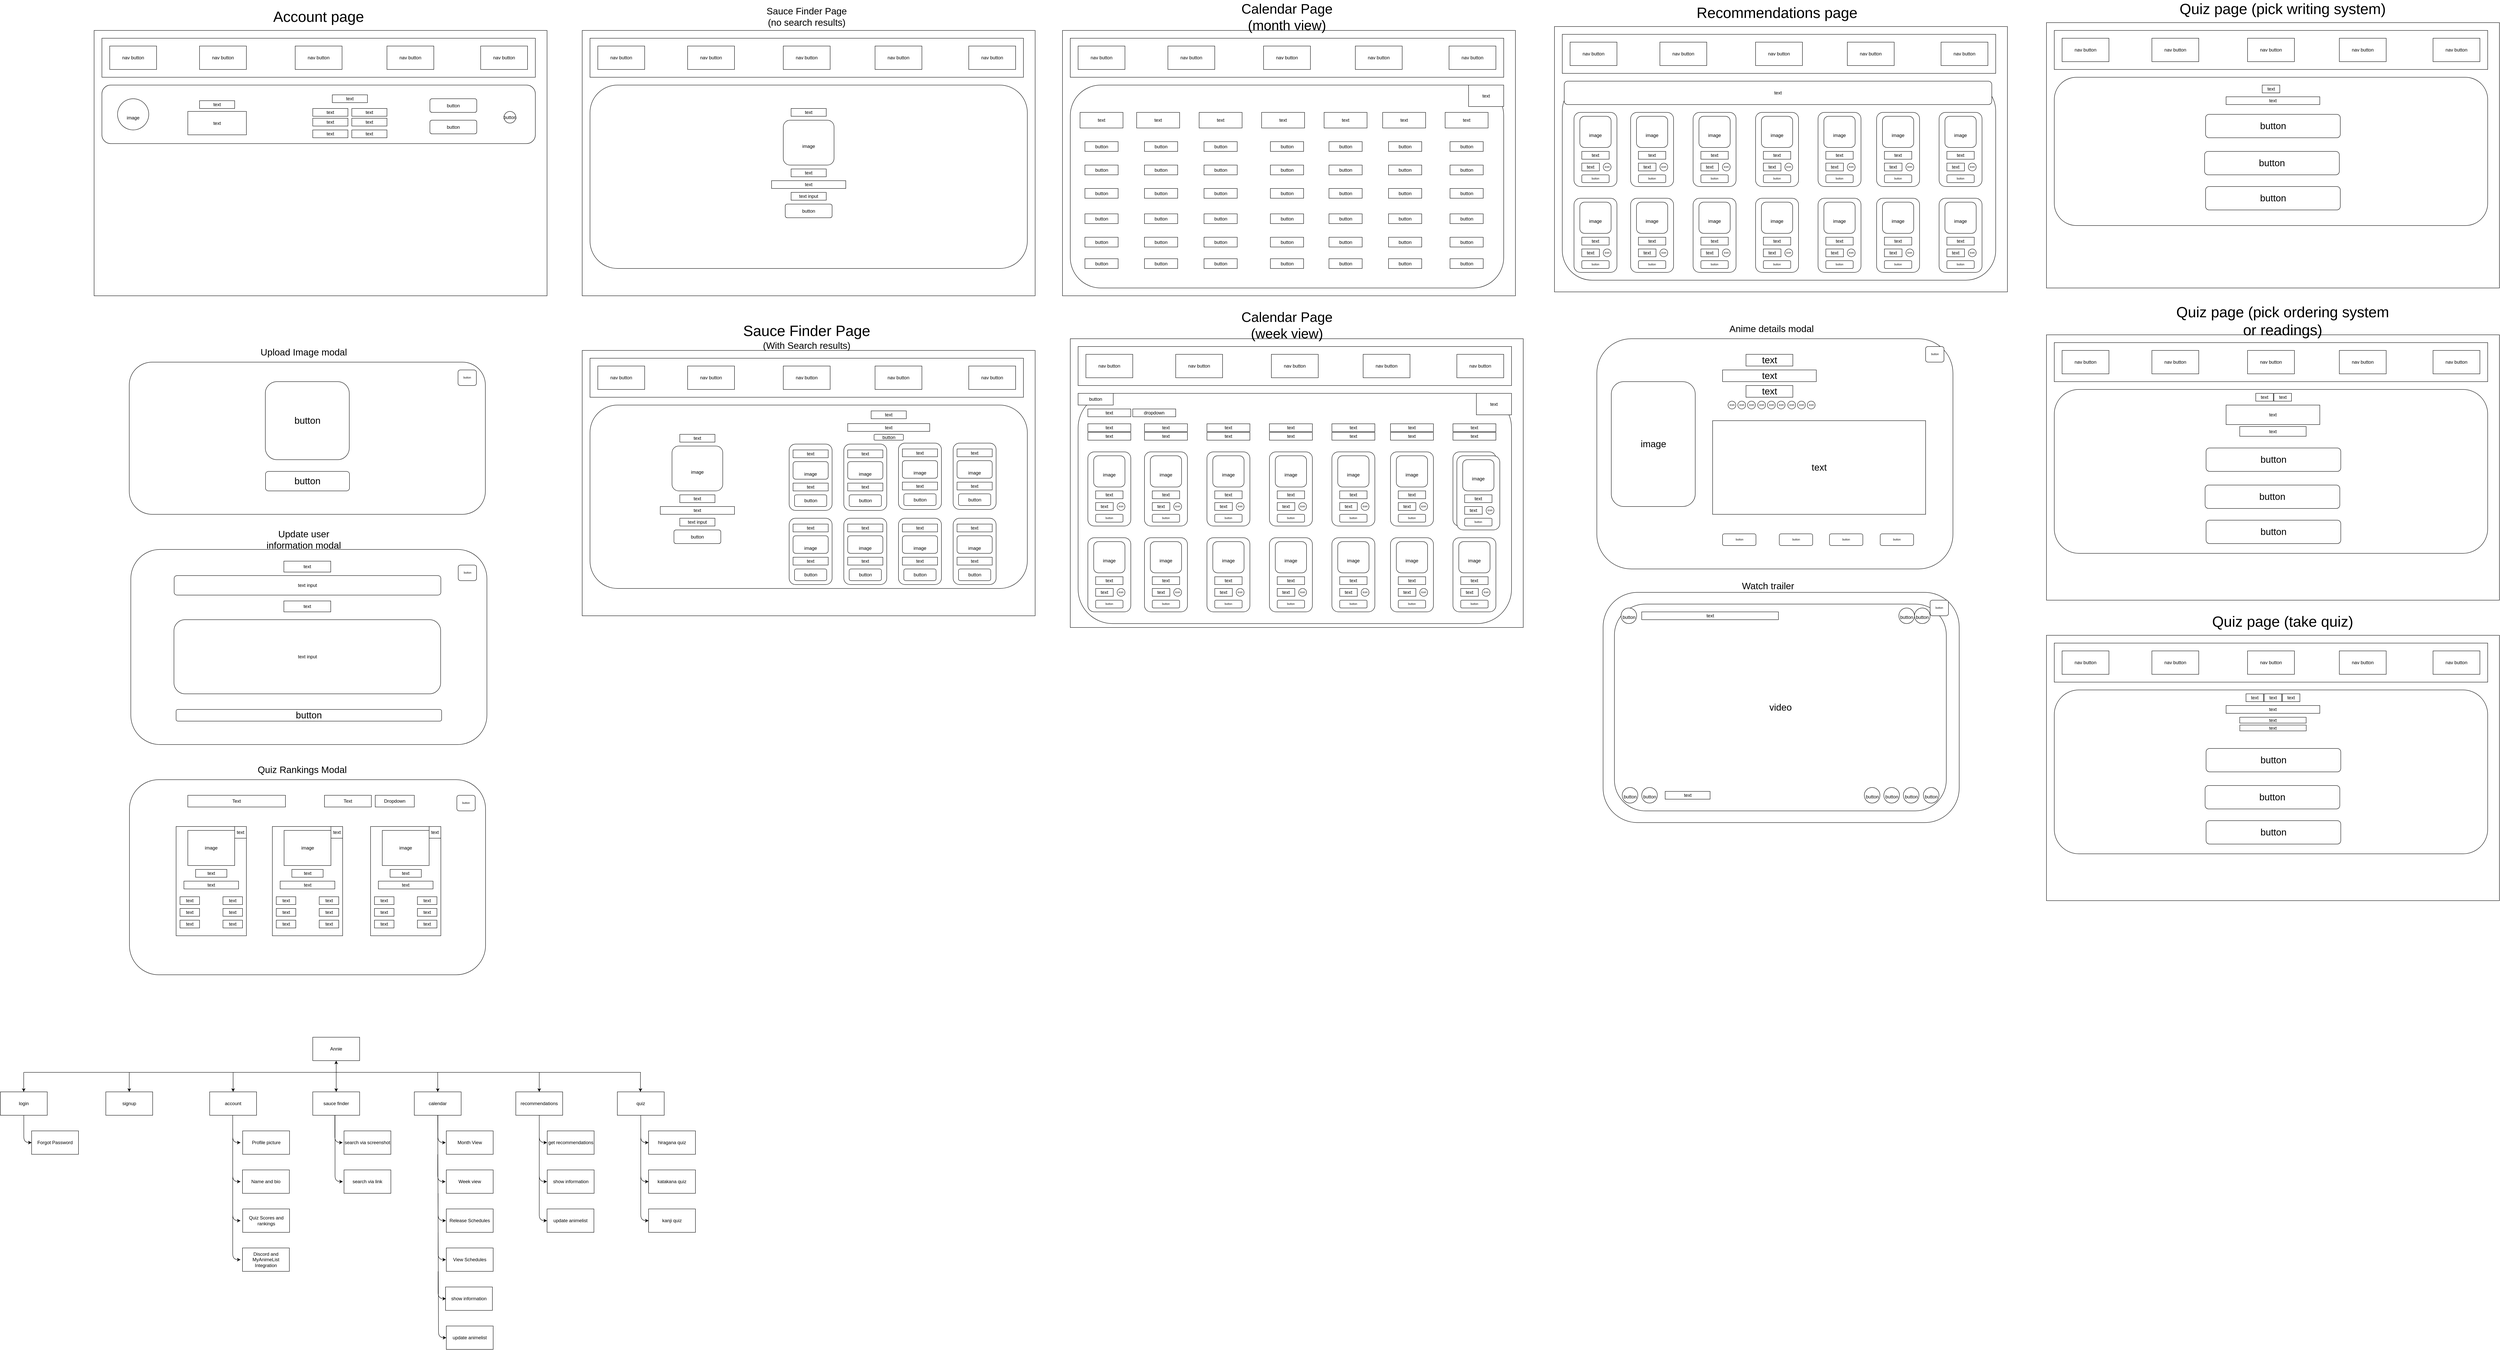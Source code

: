 <mxfile version="20.5.0" type="github">
  <diagram id="M2FlMD3nGxHvHR8v5HWW" name="Page-1">
    <mxGraphModel dx="2087" dy="1756" grid="1" gridSize="10" guides="1" tooltips="1" connect="1" arrows="1" fold="1" page="1" pageScale="1" pageWidth="850" pageHeight="1100" math="0" shadow="0">
      <root>
        <mxCell id="0" />
        <mxCell id="1" parent="0" />
        <mxCell id="EyfO6nV798qz1CIs0pT1-207" value="" style="group" parent="1" vertex="1" connectable="0">
          <mxGeometry y="-1070" width="1160" height="730" as="geometry" />
        </mxCell>
        <mxCell id="EyfO6nV798qz1CIs0pT1-3" value="" style="rounded=0;whiteSpace=wrap;html=1;" parent="EyfO6nV798qz1CIs0pT1-207" vertex="1">
          <mxGeometry y="50" width="1160" height="680" as="geometry" />
        </mxCell>
        <mxCell id="EyfO6nV798qz1CIs0pT1-4" value="" style="rounded=0;whiteSpace=wrap;html=1;" parent="EyfO6nV798qz1CIs0pT1-207" vertex="1">
          <mxGeometry x="20" y="70" width="1110" height="100" as="geometry" />
        </mxCell>
        <mxCell id="EyfO6nV798qz1CIs0pT1-5" value="nav button" style="rounded=0;whiteSpace=wrap;html=1;" parent="EyfO6nV798qz1CIs0pT1-207" vertex="1">
          <mxGeometry x="40" y="90" width="120" height="60" as="geometry" />
        </mxCell>
        <mxCell id="EyfO6nV798qz1CIs0pT1-6" value="nav button" style="rounded=0;whiteSpace=wrap;html=1;" parent="EyfO6nV798qz1CIs0pT1-207" vertex="1">
          <mxGeometry x="990" y="90" width="120" height="60" as="geometry" />
        </mxCell>
        <mxCell id="EyfO6nV798qz1CIs0pT1-7" value="nav button" style="rounded=0;whiteSpace=wrap;html=1;" parent="EyfO6nV798qz1CIs0pT1-207" vertex="1">
          <mxGeometry x="515" y="90" width="120" height="60" as="geometry" />
        </mxCell>
        <mxCell id="EyfO6nV798qz1CIs0pT1-8" value="nav button" style="rounded=0;whiteSpace=wrap;html=1;" parent="EyfO6nV798qz1CIs0pT1-207" vertex="1">
          <mxGeometry x="270" y="90" width="120" height="60" as="geometry" />
        </mxCell>
        <mxCell id="EyfO6nV798qz1CIs0pT1-9" value="nav button" style="rounded=0;whiteSpace=wrap;html=1;" parent="EyfO6nV798qz1CIs0pT1-207" vertex="1">
          <mxGeometry x="750" y="90" width="120" height="60" as="geometry" />
        </mxCell>
        <mxCell id="EyfO6nV798qz1CIs0pT1-10" value="&lt;font style=&quot;font-size: 38px;&quot;&gt;Account page&lt;br&gt;&lt;/font&gt;" style="text;html=1;strokeColor=none;fillColor=none;align=center;verticalAlign=middle;whiteSpace=wrap;rounded=0;" parent="EyfO6nV798qz1CIs0pT1-207" vertex="1">
          <mxGeometry x="400" width="350" height="30" as="geometry" />
        </mxCell>
        <mxCell id="EyfO6nV798qz1CIs0pT1-11" value="" style="rounded=1;whiteSpace=wrap;html=1;fontSize=38;" parent="EyfO6nV798qz1CIs0pT1-207" vertex="1">
          <mxGeometry x="20" y="190" width="1110" height="150" as="geometry" />
        </mxCell>
        <mxCell id="EyfO6nV798qz1CIs0pT1-12" value="&lt;font style=&quot;font-size: 12px;&quot;&gt;image&lt;/font&gt;" style="ellipse;whiteSpace=wrap;html=1;aspect=fixed;fontSize=38;" parent="EyfO6nV798qz1CIs0pT1-207" vertex="1">
          <mxGeometry x="60" y="225" width="80" height="80" as="geometry" />
        </mxCell>
        <mxCell id="EyfO6nV798qz1CIs0pT1-16" value="button" style="rounded=1;whiteSpace=wrap;html=1;fontSize=12;" parent="EyfO6nV798qz1CIs0pT1-207" vertex="1">
          <mxGeometry x="860" y="225" width="120" height="35" as="geometry" />
        </mxCell>
        <mxCell id="EyfO6nV798qz1CIs0pT1-17" value="button" style="rounded=1;whiteSpace=wrap;html=1;fontSize=12;" parent="EyfO6nV798qz1CIs0pT1-207" vertex="1">
          <mxGeometry x="860" y="280" width="120" height="35" as="geometry" />
        </mxCell>
        <mxCell id="EyfO6nV798qz1CIs0pT1-18" value="button" style="ellipse;whiteSpace=wrap;html=1;aspect=fixed;fontSize=12;" parent="EyfO6nV798qz1CIs0pT1-207" vertex="1">
          <mxGeometry x="1050" y="257.5" width="30" height="30" as="geometry" />
        </mxCell>
        <mxCell id="EyfO6nV798qz1CIs0pT1-37" value="text" style="rounded=0;whiteSpace=wrap;html=1;fontSize=12;" parent="EyfO6nV798qz1CIs0pT1-207" vertex="1">
          <mxGeometry x="610" y="215" width="90" height="20" as="geometry" />
        </mxCell>
        <mxCell id="EyfO6nV798qz1CIs0pT1-39" value="text" style="rounded=0;whiteSpace=wrap;html=1;fontSize=12;" parent="EyfO6nV798qz1CIs0pT1-207" vertex="1">
          <mxGeometry x="560" y="250" width="90" height="20" as="geometry" />
        </mxCell>
        <mxCell id="EyfO6nV798qz1CIs0pT1-40" value="text" style="rounded=0;whiteSpace=wrap;html=1;fontSize=12;" parent="EyfO6nV798qz1CIs0pT1-207" vertex="1">
          <mxGeometry x="660" y="250" width="90" height="20" as="geometry" />
        </mxCell>
        <mxCell id="EyfO6nV798qz1CIs0pT1-41" value="text" style="rounded=0;whiteSpace=wrap;html=1;fontSize=12;" parent="EyfO6nV798qz1CIs0pT1-207" vertex="1">
          <mxGeometry x="560" y="275" width="90" height="20" as="geometry" />
        </mxCell>
        <mxCell id="EyfO6nV798qz1CIs0pT1-42" value="text" style="rounded=0;whiteSpace=wrap;html=1;fontSize=12;" parent="EyfO6nV798qz1CIs0pT1-207" vertex="1">
          <mxGeometry x="660" y="275" width="90" height="20" as="geometry" />
        </mxCell>
        <mxCell id="EyfO6nV798qz1CIs0pT1-43" value="text" style="rounded=0;whiteSpace=wrap;html=1;fontSize=12;" parent="EyfO6nV798qz1CIs0pT1-207" vertex="1">
          <mxGeometry x="560" y="305" width="90" height="20" as="geometry" />
        </mxCell>
        <mxCell id="EyfO6nV798qz1CIs0pT1-44" value="text" style="rounded=0;whiteSpace=wrap;html=1;fontSize=12;" parent="EyfO6nV798qz1CIs0pT1-207" vertex="1">
          <mxGeometry x="660" y="305" width="90" height="20" as="geometry" />
        </mxCell>
        <mxCell id="EyfO6nV798qz1CIs0pT1-45" value="text" style="rounded=0;whiteSpace=wrap;html=1;fontSize=12;" parent="EyfO6nV798qz1CIs0pT1-207" vertex="1">
          <mxGeometry x="270" y="230" width="90" height="20" as="geometry" />
        </mxCell>
        <mxCell id="EyfO6nV798qz1CIs0pT1-46" value="text" style="rounded=0;whiteSpace=wrap;html=1;fontSize=12;" parent="EyfO6nV798qz1CIs0pT1-207" vertex="1">
          <mxGeometry x="240" y="257.5" width="150" height="60" as="geometry" />
        </mxCell>
        <mxCell id="EyfO6nV798qz1CIs0pT1-208" value="" style="group" parent="1" vertex="1" connectable="0">
          <mxGeometry x="1250" y="-250" width="1160" height="730" as="geometry" />
        </mxCell>
        <mxCell id="EyfO6nV798qz1CIs0pT1-19" value="" style="rounded=0;whiteSpace=wrap;html=1;" parent="EyfO6nV798qz1CIs0pT1-208" vertex="1">
          <mxGeometry y="50" width="1160" height="680" as="geometry" />
        </mxCell>
        <mxCell id="EyfO6nV798qz1CIs0pT1-20" value="" style="rounded=0;whiteSpace=wrap;html=1;" parent="EyfO6nV798qz1CIs0pT1-208" vertex="1">
          <mxGeometry x="20" y="70" width="1110" height="100" as="geometry" />
        </mxCell>
        <mxCell id="EyfO6nV798qz1CIs0pT1-21" value="nav button" style="rounded=0;whiteSpace=wrap;html=1;" parent="EyfO6nV798qz1CIs0pT1-208" vertex="1">
          <mxGeometry x="40" y="90" width="120" height="60" as="geometry" />
        </mxCell>
        <mxCell id="EyfO6nV798qz1CIs0pT1-22" value="nav button" style="rounded=0;whiteSpace=wrap;html=1;" parent="EyfO6nV798qz1CIs0pT1-208" vertex="1">
          <mxGeometry x="990" y="90" width="120" height="60" as="geometry" />
        </mxCell>
        <mxCell id="EyfO6nV798qz1CIs0pT1-23" value="nav button" style="rounded=0;whiteSpace=wrap;html=1;" parent="EyfO6nV798qz1CIs0pT1-208" vertex="1">
          <mxGeometry x="515" y="90" width="120" height="60" as="geometry" />
        </mxCell>
        <mxCell id="EyfO6nV798qz1CIs0pT1-24" value="nav button" style="rounded=0;whiteSpace=wrap;html=1;" parent="EyfO6nV798qz1CIs0pT1-208" vertex="1">
          <mxGeometry x="270" y="90" width="120" height="60" as="geometry" />
        </mxCell>
        <mxCell id="EyfO6nV798qz1CIs0pT1-25" value="nav button" style="rounded=0;whiteSpace=wrap;html=1;" parent="EyfO6nV798qz1CIs0pT1-208" vertex="1">
          <mxGeometry x="750" y="90" width="120" height="60" as="geometry" />
        </mxCell>
        <mxCell id="EyfO6nV798qz1CIs0pT1-26" value="&lt;font style=&quot;font-size: 38px;&quot;&gt;Sauce Finder Page&lt;br&gt;&lt;/font&gt;&lt;font style=&quot;font-size: 24px;&quot;&gt;(With Search results)&lt;/font&gt;" style="text;html=1;strokeColor=none;fillColor=none;align=center;verticalAlign=middle;whiteSpace=wrap;rounded=0;" parent="EyfO6nV798qz1CIs0pT1-208" vertex="1">
          <mxGeometry x="400" width="350" height="30" as="geometry" />
        </mxCell>
        <mxCell id="EyfO6nV798qz1CIs0pT1-27" value="" style="rounded=1;whiteSpace=wrap;html=1;fontSize=38;" parent="EyfO6nV798qz1CIs0pT1-208" vertex="1">
          <mxGeometry x="20" y="190" width="1120" height="470" as="geometry" />
        </mxCell>
        <mxCell id="EyfO6nV798qz1CIs0pT1-34" value="&lt;font style=&quot;font-size: 12px;&quot;&gt;image&lt;/font&gt;" style="rounded=1;whiteSpace=wrap;html=1;fontSize=38;" parent="EyfO6nV798qz1CIs0pT1-208" vertex="1">
          <mxGeometry x="230" y="295" width="130" height="115" as="geometry" />
        </mxCell>
        <mxCell id="EyfO6nV798qz1CIs0pT1-36" value="text" style="rounded=0;whiteSpace=wrap;html=1;fontSize=12;" parent="EyfO6nV798qz1CIs0pT1-208" vertex="1">
          <mxGeometry x="250" y="265" width="90" height="20" as="geometry" />
        </mxCell>
        <mxCell id="EyfO6nV798qz1CIs0pT1-49" value="text" style="rounded=0;whiteSpace=wrap;html=1;fontSize=12;" parent="EyfO6nV798qz1CIs0pT1-208" vertex="1">
          <mxGeometry x="250" y="420" width="90" height="20" as="geometry" />
        </mxCell>
        <mxCell id="EyfO6nV798qz1CIs0pT1-50" value="text" style="rounded=0;whiteSpace=wrap;html=1;fontSize=12;" parent="EyfO6nV798qz1CIs0pT1-208" vertex="1">
          <mxGeometry x="200" y="450" width="190" height="20" as="geometry" />
        </mxCell>
        <mxCell id="EyfO6nV798qz1CIs0pT1-51" value="text input" style="rounded=0;whiteSpace=wrap;html=1;fontSize=12;fontStyle=0" parent="EyfO6nV798qz1CIs0pT1-208" vertex="1">
          <mxGeometry x="250" y="480" width="90" height="20" as="geometry" />
        </mxCell>
        <mxCell id="EyfO6nV798qz1CIs0pT1-54" value="button" style="rounded=1;whiteSpace=wrap;html=1;fontSize=12;" parent="EyfO6nV798qz1CIs0pT1-208" vertex="1">
          <mxGeometry x="235" y="510" width="120" height="35" as="geometry" />
        </mxCell>
        <mxCell id="EyfO6nV798qz1CIs0pT1-55" value="text" style="rounded=0;whiteSpace=wrap;html=1;fontSize=12;" parent="EyfO6nV798qz1CIs0pT1-208" vertex="1">
          <mxGeometry x="740" y="205" width="90" height="20" as="geometry" />
        </mxCell>
        <mxCell id="EyfO6nV798qz1CIs0pT1-56" value="text" style="rounded=0;whiteSpace=wrap;html=1;fontSize=12;" parent="EyfO6nV798qz1CIs0pT1-208" vertex="1">
          <mxGeometry x="680" y="237.5" width="210" height="20" as="geometry" />
        </mxCell>
        <mxCell id="EyfO6nV798qz1CIs0pT1-58" value="button" style="rounded=1;whiteSpace=wrap;html=1;fontSize=12;" parent="EyfO6nV798qz1CIs0pT1-208" vertex="1">
          <mxGeometry x="747.5" y="265" width="75" height="15" as="geometry" />
        </mxCell>
        <mxCell id="EyfO6nV798qz1CIs0pT1-64" value="" style="group" parent="EyfO6nV798qz1CIs0pT1-208" vertex="1" connectable="0">
          <mxGeometry x="530" y="290" width="110" height="170" as="geometry" />
        </mxCell>
        <mxCell id="EyfO6nV798qz1CIs0pT1-59" value="" style="rounded=1;whiteSpace=wrap;html=1;fontSize=12;" parent="EyfO6nV798qz1CIs0pT1-64" vertex="1">
          <mxGeometry width="110" height="170" as="geometry" />
        </mxCell>
        <mxCell id="EyfO6nV798qz1CIs0pT1-60" value="text" style="rounded=0;whiteSpace=wrap;html=1;fontSize=12;" parent="EyfO6nV798qz1CIs0pT1-64" vertex="1">
          <mxGeometry x="10" y="15" width="90" height="20" as="geometry" />
        </mxCell>
        <mxCell id="EyfO6nV798qz1CIs0pT1-61" value="&lt;font style=&quot;font-size: 12px;&quot;&gt;image&lt;/font&gt;" style="rounded=1;whiteSpace=wrap;html=1;fontSize=38;" parent="EyfO6nV798qz1CIs0pT1-64" vertex="1">
          <mxGeometry x="10" y="45" width="90" height="45" as="geometry" />
        </mxCell>
        <mxCell id="EyfO6nV798qz1CIs0pT1-62" value="text" style="rounded=0;whiteSpace=wrap;html=1;fontSize=12;" parent="EyfO6nV798qz1CIs0pT1-64" vertex="1">
          <mxGeometry x="10" y="100" width="90" height="20" as="geometry" />
        </mxCell>
        <mxCell id="EyfO6nV798qz1CIs0pT1-63" value="button" style="rounded=1;whiteSpace=wrap;html=1;fontSize=12;" parent="EyfO6nV798qz1CIs0pT1-64" vertex="1">
          <mxGeometry x="13.75" y="130" width="82.5" height="30" as="geometry" />
        </mxCell>
        <mxCell id="EyfO6nV798qz1CIs0pT1-65" value="" style="group" parent="EyfO6nV798qz1CIs0pT1-208" vertex="1" connectable="0">
          <mxGeometry x="670" y="290" width="110" height="170" as="geometry" />
        </mxCell>
        <mxCell id="EyfO6nV798qz1CIs0pT1-66" value="" style="rounded=1;whiteSpace=wrap;html=1;fontSize=12;" parent="EyfO6nV798qz1CIs0pT1-65" vertex="1">
          <mxGeometry width="110" height="170" as="geometry" />
        </mxCell>
        <mxCell id="EyfO6nV798qz1CIs0pT1-67" value="text" style="rounded=0;whiteSpace=wrap;html=1;fontSize=12;" parent="EyfO6nV798qz1CIs0pT1-65" vertex="1">
          <mxGeometry x="10" y="15" width="90" height="20" as="geometry" />
        </mxCell>
        <mxCell id="EyfO6nV798qz1CIs0pT1-68" value="&lt;font style=&quot;font-size: 12px;&quot;&gt;image&lt;/font&gt;" style="rounded=1;whiteSpace=wrap;html=1;fontSize=38;" parent="EyfO6nV798qz1CIs0pT1-65" vertex="1">
          <mxGeometry x="10" y="45" width="90" height="45" as="geometry" />
        </mxCell>
        <mxCell id="EyfO6nV798qz1CIs0pT1-69" value="text" style="rounded=0;whiteSpace=wrap;html=1;fontSize=12;" parent="EyfO6nV798qz1CIs0pT1-65" vertex="1">
          <mxGeometry x="10" y="100" width="90" height="20" as="geometry" />
        </mxCell>
        <mxCell id="EyfO6nV798qz1CIs0pT1-70" value="button" style="rounded=1;whiteSpace=wrap;html=1;fontSize=12;" parent="EyfO6nV798qz1CIs0pT1-65" vertex="1">
          <mxGeometry x="13.75" y="130" width="82.5" height="30" as="geometry" />
        </mxCell>
        <mxCell id="EyfO6nV798qz1CIs0pT1-71" value="" style="group" parent="EyfO6nV798qz1CIs0pT1-208" vertex="1" connectable="0">
          <mxGeometry x="810" y="287.5" width="110" height="170" as="geometry" />
        </mxCell>
        <mxCell id="EyfO6nV798qz1CIs0pT1-72" value="" style="rounded=1;whiteSpace=wrap;html=1;fontSize=12;" parent="EyfO6nV798qz1CIs0pT1-71" vertex="1">
          <mxGeometry width="110" height="170" as="geometry" />
        </mxCell>
        <mxCell id="EyfO6nV798qz1CIs0pT1-73" value="text" style="rounded=0;whiteSpace=wrap;html=1;fontSize=12;" parent="EyfO6nV798qz1CIs0pT1-71" vertex="1">
          <mxGeometry x="10" y="15" width="90" height="20" as="geometry" />
        </mxCell>
        <mxCell id="EyfO6nV798qz1CIs0pT1-74" value="&lt;font style=&quot;font-size: 12px;&quot;&gt;image&lt;/font&gt;" style="rounded=1;whiteSpace=wrap;html=1;fontSize=38;" parent="EyfO6nV798qz1CIs0pT1-71" vertex="1">
          <mxGeometry x="10" y="45" width="90" height="45" as="geometry" />
        </mxCell>
        <mxCell id="EyfO6nV798qz1CIs0pT1-75" value="text" style="rounded=0;whiteSpace=wrap;html=1;fontSize=12;" parent="EyfO6nV798qz1CIs0pT1-71" vertex="1">
          <mxGeometry x="10" y="100" width="90" height="20" as="geometry" />
        </mxCell>
        <mxCell id="EyfO6nV798qz1CIs0pT1-76" value="button" style="rounded=1;whiteSpace=wrap;html=1;fontSize=12;" parent="EyfO6nV798qz1CIs0pT1-71" vertex="1">
          <mxGeometry x="13.75" y="130" width="82.5" height="30" as="geometry" />
        </mxCell>
        <mxCell id="EyfO6nV798qz1CIs0pT1-77" value="" style="group" parent="EyfO6nV798qz1CIs0pT1-208" vertex="1" connectable="0">
          <mxGeometry x="950" y="287.5" width="110" height="170" as="geometry" />
        </mxCell>
        <mxCell id="EyfO6nV798qz1CIs0pT1-78" value="" style="rounded=1;whiteSpace=wrap;html=1;fontSize=12;" parent="EyfO6nV798qz1CIs0pT1-77" vertex="1">
          <mxGeometry width="110" height="170" as="geometry" />
        </mxCell>
        <mxCell id="EyfO6nV798qz1CIs0pT1-79" value="text" style="rounded=0;whiteSpace=wrap;html=1;fontSize=12;" parent="EyfO6nV798qz1CIs0pT1-77" vertex="1">
          <mxGeometry x="10" y="15" width="90" height="20" as="geometry" />
        </mxCell>
        <mxCell id="EyfO6nV798qz1CIs0pT1-80" value="&lt;font style=&quot;font-size: 12px;&quot;&gt;image&lt;/font&gt;" style="rounded=1;whiteSpace=wrap;html=1;fontSize=38;" parent="EyfO6nV798qz1CIs0pT1-77" vertex="1">
          <mxGeometry x="10" y="45" width="90" height="45" as="geometry" />
        </mxCell>
        <mxCell id="EyfO6nV798qz1CIs0pT1-81" value="text" style="rounded=0;whiteSpace=wrap;html=1;fontSize=12;" parent="EyfO6nV798qz1CIs0pT1-77" vertex="1">
          <mxGeometry x="10" y="100" width="90" height="20" as="geometry" />
        </mxCell>
        <mxCell id="EyfO6nV798qz1CIs0pT1-82" value="button" style="rounded=1;whiteSpace=wrap;html=1;fontSize=12;" parent="EyfO6nV798qz1CIs0pT1-77" vertex="1">
          <mxGeometry x="13.75" y="130" width="82.5" height="30" as="geometry" />
        </mxCell>
        <mxCell id="EyfO6nV798qz1CIs0pT1-83" value="" style="group" parent="EyfO6nV798qz1CIs0pT1-208" vertex="1" connectable="0">
          <mxGeometry x="530" y="480" width="110" height="170" as="geometry" />
        </mxCell>
        <mxCell id="EyfO6nV798qz1CIs0pT1-84" value="" style="rounded=1;whiteSpace=wrap;html=1;fontSize=12;" parent="EyfO6nV798qz1CIs0pT1-83" vertex="1">
          <mxGeometry width="110" height="170" as="geometry" />
        </mxCell>
        <mxCell id="EyfO6nV798qz1CIs0pT1-85" value="text" style="rounded=0;whiteSpace=wrap;html=1;fontSize=12;" parent="EyfO6nV798qz1CIs0pT1-83" vertex="1">
          <mxGeometry x="10" y="15" width="90" height="20" as="geometry" />
        </mxCell>
        <mxCell id="EyfO6nV798qz1CIs0pT1-86" value="&lt;font style=&quot;font-size: 12px;&quot;&gt;image&lt;/font&gt;" style="rounded=1;whiteSpace=wrap;html=1;fontSize=38;" parent="EyfO6nV798qz1CIs0pT1-83" vertex="1">
          <mxGeometry x="10" y="45" width="90" height="45" as="geometry" />
        </mxCell>
        <mxCell id="EyfO6nV798qz1CIs0pT1-87" value="text" style="rounded=0;whiteSpace=wrap;html=1;fontSize=12;" parent="EyfO6nV798qz1CIs0pT1-83" vertex="1">
          <mxGeometry x="10" y="100" width="90" height="20" as="geometry" />
        </mxCell>
        <mxCell id="EyfO6nV798qz1CIs0pT1-88" value="button" style="rounded=1;whiteSpace=wrap;html=1;fontSize=12;" parent="EyfO6nV798qz1CIs0pT1-83" vertex="1">
          <mxGeometry x="13.75" y="130" width="82.5" height="30" as="geometry" />
        </mxCell>
        <mxCell id="EyfO6nV798qz1CIs0pT1-90" value="" style="group" parent="EyfO6nV798qz1CIs0pT1-208" vertex="1" connectable="0">
          <mxGeometry x="670" y="480" width="110" height="170" as="geometry" />
        </mxCell>
        <mxCell id="EyfO6nV798qz1CIs0pT1-91" value="" style="rounded=1;whiteSpace=wrap;html=1;fontSize=12;" parent="EyfO6nV798qz1CIs0pT1-90" vertex="1">
          <mxGeometry width="110" height="170" as="geometry" />
        </mxCell>
        <mxCell id="EyfO6nV798qz1CIs0pT1-92" value="text" style="rounded=0;whiteSpace=wrap;html=1;fontSize=12;" parent="EyfO6nV798qz1CIs0pT1-90" vertex="1">
          <mxGeometry x="10" y="15" width="90" height="20" as="geometry" />
        </mxCell>
        <mxCell id="EyfO6nV798qz1CIs0pT1-93" value="&lt;font style=&quot;font-size: 12px;&quot;&gt;image&lt;/font&gt;" style="rounded=1;whiteSpace=wrap;html=1;fontSize=38;" parent="EyfO6nV798qz1CIs0pT1-90" vertex="1">
          <mxGeometry x="10" y="45" width="90" height="45" as="geometry" />
        </mxCell>
        <mxCell id="EyfO6nV798qz1CIs0pT1-94" value="text" style="rounded=0;whiteSpace=wrap;html=1;fontSize=12;" parent="EyfO6nV798qz1CIs0pT1-90" vertex="1">
          <mxGeometry x="10" y="100" width="90" height="20" as="geometry" />
        </mxCell>
        <mxCell id="EyfO6nV798qz1CIs0pT1-95" value="button" style="rounded=1;whiteSpace=wrap;html=1;fontSize=12;" parent="EyfO6nV798qz1CIs0pT1-90" vertex="1">
          <mxGeometry x="13.75" y="130" width="82.5" height="30" as="geometry" />
        </mxCell>
        <mxCell id="EyfO6nV798qz1CIs0pT1-96" value="" style="group" parent="EyfO6nV798qz1CIs0pT1-208" vertex="1" connectable="0">
          <mxGeometry x="810" y="480" width="110" height="170" as="geometry" />
        </mxCell>
        <mxCell id="EyfO6nV798qz1CIs0pT1-97" value="" style="rounded=1;whiteSpace=wrap;html=1;fontSize=12;" parent="EyfO6nV798qz1CIs0pT1-96" vertex="1">
          <mxGeometry width="110" height="170" as="geometry" />
        </mxCell>
        <mxCell id="EyfO6nV798qz1CIs0pT1-98" value="text" style="rounded=0;whiteSpace=wrap;html=1;fontSize=12;" parent="EyfO6nV798qz1CIs0pT1-96" vertex="1">
          <mxGeometry x="10" y="15" width="90" height="20" as="geometry" />
        </mxCell>
        <mxCell id="EyfO6nV798qz1CIs0pT1-99" value="&lt;font style=&quot;font-size: 12px;&quot;&gt;image&lt;/font&gt;" style="rounded=1;whiteSpace=wrap;html=1;fontSize=38;" parent="EyfO6nV798qz1CIs0pT1-96" vertex="1">
          <mxGeometry x="10" y="45" width="90" height="45" as="geometry" />
        </mxCell>
        <mxCell id="EyfO6nV798qz1CIs0pT1-100" value="text" style="rounded=0;whiteSpace=wrap;html=1;fontSize=12;" parent="EyfO6nV798qz1CIs0pT1-96" vertex="1">
          <mxGeometry x="10" y="100" width="90" height="20" as="geometry" />
        </mxCell>
        <mxCell id="EyfO6nV798qz1CIs0pT1-101" value="button" style="rounded=1;whiteSpace=wrap;html=1;fontSize=12;" parent="EyfO6nV798qz1CIs0pT1-96" vertex="1">
          <mxGeometry x="13.75" y="130" width="82.5" height="30" as="geometry" />
        </mxCell>
        <mxCell id="EyfO6nV798qz1CIs0pT1-102" value="" style="group" parent="EyfO6nV798qz1CIs0pT1-208" vertex="1" connectable="0">
          <mxGeometry x="950" y="480" width="110" height="170" as="geometry" />
        </mxCell>
        <mxCell id="EyfO6nV798qz1CIs0pT1-103" value="" style="rounded=1;whiteSpace=wrap;html=1;fontSize=12;" parent="EyfO6nV798qz1CIs0pT1-102" vertex="1">
          <mxGeometry width="110" height="170" as="geometry" />
        </mxCell>
        <mxCell id="EyfO6nV798qz1CIs0pT1-104" value="text" style="rounded=0;whiteSpace=wrap;html=1;fontSize=12;" parent="EyfO6nV798qz1CIs0pT1-102" vertex="1">
          <mxGeometry x="10" y="15" width="90" height="20" as="geometry" />
        </mxCell>
        <mxCell id="EyfO6nV798qz1CIs0pT1-105" value="&lt;font style=&quot;font-size: 12px;&quot;&gt;image&lt;/font&gt;" style="rounded=1;whiteSpace=wrap;html=1;fontSize=38;" parent="EyfO6nV798qz1CIs0pT1-102" vertex="1">
          <mxGeometry x="10" y="45" width="90" height="45" as="geometry" />
        </mxCell>
        <mxCell id="EyfO6nV798qz1CIs0pT1-106" value="text" style="rounded=0;whiteSpace=wrap;html=1;fontSize=12;" parent="EyfO6nV798qz1CIs0pT1-102" vertex="1">
          <mxGeometry x="10" y="100" width="90" height="20" as="geometry" />
        </mxCell>
        <mxCell id="EyfO6nV798qz1CIs0pT1-107" value="button" style="rounded=1;whiteSpace=wrap;html=1;fontSize=12;" parent="EyfO6nV798qz1CIs0pT1-102" vertex="1">
          <mxGeometry x="13.75" y="130" width="82.5" height="30" as="geometry" />
        </mxCell>
        <mxCell id="EyfO6nV798qz1CIs0pT1-210" value="" style="group" parent="1" vertex="1" connectable="0">
          <mxGeometry x="2480" y="-1070" width="1160" height="730" as="geometry" />
        </mxCell>
        <mxCell id="EyfO6nV798qz1CIs0pT1-108" value="" style="rounded=0;whiteSpace=wrap;html=1;" parent="EyfO6nV798qz1CIs0pT1-210" vertex="1">
          <mxGeometry y="50" width="1160" height="680" as="geometry" />
        </mxCell>
        <mxCell id="EyfO6nV798qz1CIs0pT1-109" value="" style="rounded=0;whiteSpace=wrap;html=1;" parent="EyfO6nV798qz1CIs0pT1-210" vertex="1">
          <mxGeometry x="20" y="70" width="1110" height="100" as="geometry" />
        </mxCell>
        <mxCell id="EyfO6nV798qz1CIs0pT1-110" value="nav button" style="rounded=0;whiteSpace=wrap;html=1;" parent="EyfO6nV798qz1CIs0pT1-210" vertex="1">
          <mxGeometry x="40" y="90" width="120" height="60" as="geometry" />
        </mxCell>
        <mxCell id="EyfO6nV798qz1CIs0pT1-111" value="nav button" style="rounded=0;whiteSpace=wrap;html=1;" parent="EyfO6nV798qz1CIs0pT1-210" vertex="1">
          <mxGeometry x="990" y="90" width="120" height="60" as="geometry" />
        </mxCell>
        <mxCell id="EyfO6nV798qz1CIs0pT1-112" value="nav button" style="rounded=0;whiteSpace=wrap;html=1;" parent="EyfO6nV798qz1CIs0pT1-210" vertex="1">
          <mxGeometry x="515" y="90" width="120" height="60" as="geometry" />
        </mxCell>
        <mxCell id="EyfO6nV798qz1CIs0pT1-113" value="nav button" style="rounded=0;whiteSpace=wrap;html=1;" parent="EyfO6nV798qz1CIs0pT1-210" vertex="1">
          <mxGeometry x="270" y="90" width="120" height="60" as="geometry" />
        </mxCell>
        <mxCell id="EyfO6nV798qz1CIs0pT1-114" value="nav button" style="rounded=0;whiteSpace=wrap;html=1;" parent="EyfO6nV798qz1CIs0pT1-210" vertex="1">
          <mxGeometry x="750" y="90" width="120" height="60" as="geometry" />
        </mxCell>
        <mxCell id="EyfO6nV798qz1CIs0pT1-115" value="&lt;font style=&quot;font-size: 35px;&quot;&gt;Calendar Page (month view)&lt;br&gt;&lt;/font&gt;" style="text;html=1;strokeColor=none;fillColor=none;align=center;verticalAlign=middle;whiteSpace=wrap;rounded=0;" parent="EyfO6nV798qz1CIs0pT1-210" vertex="1">
          <mxGeometry x="400" width="350" height="30" as="geometry" />
        </mxCell>
        <mxCell id="EyfO6nV798qz1CIs0pT1-116" value="" style="rounded=1;whiteSpace=wrap;html=1;fontSize=38;" parent="EyfO6nV798qz1CIs0pT1-210" vertex="1">
          <mxGeometry x="20" y="190" width="1110" height="520" as="geometry" />
        </mxCell>
        <mxCell id="EyfO6nV798qz1CIs0pT1-123" value="text" style="rounded=0;whiteSpace=wrap;html=1;fontSize=12;" parent="EyfO6nV798qz1CIs0pT1-210" vertex="1">
          <mxGeometry x="45" y="260" width="110" height="40" as="geometry" />
        </mxCell>
        <mxCell id="EyfO6nV798qz1CIs0pT1-130" value="text" style="rounded=0;whiteSpace=wrap;html=1;fontSize=12;" parent="EyfO6nV798qz1CIs0pT1-210" vertex="1">
          <mxGeometry x="1040" y="190" width="90" height="55" as="geometry" />
        </mxCell>
        <mxCell id="EyfO6nV798qz1CIs0pT1-131" value="text" style="rounded=0;whiteSpace=wrap;html=1;fontSize=12;" parent="EyfO6nV798qz1CIs0pT1-210" vertex="1">
          <mxGeometry x="190" y="260" width="110" height="40" as="geometry" />
        </mxCell>
        <mxCell id="EyfO6nV798qz1CIs0pT1-132" value="text" style="rounded=0;whiteSpace=wrap;html=1;fontSize=12;" parent="EyfO6nV798qz1CIs0pT1-210" vertex="1">
          <mxGeometry x="350" y="260" width="110" height="40" as="geometry" />
        </mxCell>
        <mxCell id="EyfO6nV798qz1CIs0pT1-133" value="text" style="rounded=0;whiteSpace=wrap;html=1;fontSize=12;" parent="EyfO6nV798qz1CIs0pT1-210" vertex="1">
          <mxGeometry x="670" y="260" width="110" height="40" as="geometry" />
        </mxCell>
        <mxCell id="EyfO6nV798qz1CIs0pT1-134" value="text" style="rounded=0;whiteSpace=wrap;html=1;fontSize=12;" parent="EyfO6nV798qz1CIs0pT1-210" vertex="1">
          <mxGeometry x="820" y="260" width="110" height="40" as="geometry" />
        </mxCell>
        <mxCell id="EyfO6nV798qz1CIs0pT1-135" value="text" style="rounded=0;whiteSpace=wrap;html=1;fontSize=12;" parent="EyfO6nV798qz1CIs0pT1-210" vertex="1">
          <mxGeometry x="980" y="260" width="110" height="40" as="geometry" />
        </mxCell>
        <mxCell id="EyfO6nV798qz1CIs0pT1-136" value="text" style="rounded=0;whiteSpace=wrap;html=1;fontSize=12;" parent="EyfO6nV798qz1CIs0pT1-210" vertex="1">
          <mxGeometry x="510" y="260" width="110" height="40" as="geometry" />
        </mxCell>
        <mxCell id="EyfO6nV798qz1CIs0pT1-161" value="" style="group" parent="EyfO6nV798qz1CIs0pT1-210" vertex="1" connectable="0">
          <mxGeometry x="57.5" y="335" width="85" height="325" as="geometry" />
        </mxCell>
        <mxCell id="EyfO6nV798qz1CIs0pT1-137" value="button" style="rounded=0;whiteSpace=wrap;html=1;fontSize=12;" parent="EyfO6nV798qz1CIs0pT1-161" vertex="1">
          <mxGeometry width="85" height="25" as="geometry" />
        </mxCell>
        <mxCell id="EyfO6nV798qz1CIs0pT1-147" value="button" style="rounded=0;whiteSpace=wrap;html=1;fontSize=12;" parent="EyfO6nV798qz1CIs0pT1-161" vertex="1">
          <mxGeometry y="60" width="85" height="25" as="geometry" />
        </mxCell>
        <mxCell id="EyfO6nV798qz1CIs0pT1-148" value="button" style="rounded=0;whiteSpace=wrap;html=1;fontSize=12;" parent="EyfO6nV798qz1CIs0pT1-161" vertex="1">
          <mxGeometry y="120" width="85" height="25" as="geometry" />
        </mxCell>
        <mxCell id="EyfO6nV798qz1CIs0pT1-149" value="button" style="rounded=0;whiteSpace=wrap;html=1;fontSize=12;" parent="EyfO6nV798qz1CIs0pT1-161" vertex="1">
          <mxGeometry y="185" width="85" height="25" as="geometry" />
        </mxCell>
        <mxCell id="EyfO6nV798qz1CIs0pT1-150" value="button" style="rounded=0;whiteSpace=wrap;html=1;fontSize=12;" parent="EyfO6nV798qz1CIs0pT1-161" vertex="1">
          <mxGeometry y="245" width="85" height="25" as="geometry" />
        </mxCell>
        <mxCell id="EyfO6nV798qz1CIs0pT1-151" value="button" style="rounded=0;whiteSpace=wrap;html=1;fontSize=12;" parent="EyfO6nV798qz1CIs0pT1-161" vertex="1">
          <mxGeometry y="300" width="85" height="25" as="geometry" />
        </mxCell>
        <mxCell id="EyfO6nV798qz1CIs0pT1-162" value="" style="group" parent="EyfO6nV798qz1CIs0pT1-210" vertex="1" connectable="0">
          <mxGeometry x="210" y="335" width="85" height="325" as="geometry" />
        </mxCell>
        <mxCell id="EyfO6nV798qz1CIs0pT1-163" value="button" style="rounded=0;whiteSpace=wrap;html=1;fontSize=12;" parent="EyfO6nV798qz1CIs0pT1-162" vertex="1">
          <mxGeometry width="85" height="25" as="geometry" />
        </mxCell>
        <mxCell id="EyfO6nV798qz1CIs0pT1-164" value="button" style="rounded=0;whiteSpace=wrap;html=1;fontSize=12;" parent="EyfO6nV798qz1CIs0pT1-162" vertex="1">
          <mxGeometry y="60" width="85" height="25" as="geometry" />
        </mxCell>
        <mxCell id="EyfO6nV798qz1CIs0pT1-165" value="button" style="rounded=0;whiteSpace=wrap;html=1;fontSize=12;" parent="EyfO6nV798qz1CIs0pT1-162" vertex="1">
          <mxGeometry y="120" width="85" height="25" as="geometry" />
        </mxCell>
        <mxCell id="EyfO6nV798qz1CIs0pT1-166" value="button" style="rounded=0;whiteSpace=wrap;html=1;fontSize=12;" parent="EyfO6nV798qz1CIs0pT1-162" vertex="1">
          <mxGeometry y="185" width="85" height="25" as="geometry" />
        </mxCell>
        <mxCell id="EyfO6nV798qz1CIs0pT1-167" value="button" style="rounded=0;whiteSpace=wrap;html=1;fontSize=12;" parent="EyfO6nV798qz1CIs0pT1-162" vertex="1">
          <mxGeometry y="245" width="85" height="25" as="geometry" />
        </mxCell>
        <mxCell id="EyfO6nV798qz1CIs0pT1-168" value="button" style="rounded=0;whiteSpace=wrap;html=1;fontSize=12;" parent="EyfO6nV798qz1CIs0pT1-162" vertex="1">
          <mxGeometry y="300" width="85" height="25" as="geometry" />
        </mxCell>
        <mxCell id="EyfO6nV798qz1CIs0pT1-169" value="" style="group" parent="EyfO6nV798qz1CIs0pT1-210" vertex="1" connectable="0">
          <mxGeometry x="362.5" y="335" width="85" height="325" as="geometry" />
        </mxCell>
        <mxCell id="EyfO6nV798qz1CIs0pT1-170" value="button" style="rounded=0;whiteSpace=wrap;html=1;fontSize=12;" parent="EyfO6nV798qz1CIs0pT1-169" vertex="1">
          <mxGeometry width="85" height="25" as="geometry" />
        </mxCell>
        <mxCell id="EyfO6nV798qz1CIs0pT1-171" value="button" style="rounded=0;whiteSpace=wrap;html=1;fontSize=12;" parent="EyfO6nV798qz1CIs0pT1-169" vertex="1">
          <mxGeometry y="60" width="85" height="25" as="geometry" />
        </mxCell>
        <mxCell id="EyfO6nV798qz1CIs0pT1-172" value="button" style="rounded=0;whiteSpace=wrap;html=1;fontSize=12;" parent="EyfO6nV798qz1CIs0pT1-169" vertex="1">
          <mxGeometry y="120" width="85" height="25" as="geometry" />
        </mxCell>
        <mxCell id="EyfO6nV798qz1CIs0pT1-173" value="button" style="rounded=0;whiteSpace=wrap;html=1;fontSize=12;" parent="EyfO6nV798qz1CIs0pT1-169" vertex="1">
          <mxGeometry y="185" width="85" height="25" as="geometry" />
        </mxCell>
        <mxCell id="EyfO6nV798qz1CIs0pT1-174" value="button" style="rounded=0;whiteSpace=wrap;html=1;fontSize=12;" parent="EyfO6nV798qz1CIs0pT1-169" vertex="1">
          <mxGeometry y="245" width="85" height="25" as="geometry" />
        </mxCell>
        <mxCell id="EyfO6nV798qz1CIs0pT1-175" value="button" style="rounded=0;whiteSpace=wrap;html=1;fontSize=12;" parent="EyfO6nV798qz1CIs0pT1-169" vertex="1">
          <mxGeometry y="300" width="85" height="25" as="geometry" />
        </mxCell>
        <mxCell id="EyfO6nV798qz1CIs0pT1-176" value="" style="group" parent="EyfO6nV798qz1CIs0pT1-210" vertex="1" connectable="0">
          <mxGeometry x="532.5" y="335" width="85" height="325" as="geometry" />
        </mxCell>
        <mxCell id="EyfO6nV798qz1CIs0pT1-177" value="button" style="rounded=0;whiteSpace=wrap;html=1;fontSize=12;" parent="EyfO6nV798qz1CIs0pT1-176" vertex="1">
          <mxGeometry width="85" height="25" as="geometry" />
        </mxCell>
        <mxCell id="EyfO6nV798qz1CIs0pT1-178" value="button" style="rounded=0;whiteSpace=wrap;html=1;fontSize=12;" parent="EyfO6nV798qz1CIs0pT1-176" vertex="1">
          <mxGeometry y="60" width="85" height="25" as="geometry" />
        </mxCell>
        <mxCell id="EyfO6nV798qz1CIs0pT1-179" value="button" style="rounded=0;whiteSpace=wrap;html=1;fontSize=12;" parent="EyfO6nV798qz1CIs0pT1-176" vertex="1">
          <mxGeometry y="120" width="85" height="25" as="geometry" />
        </mxCell>
        <mxCell id="EyfO6nV798qz1CIs0pT1-180" value="button" style="rounded=0;whiteSpace=wrap;html=1;fontSize=12;" parent="EyfO6nV798qz1CIs0pT1-176" vertex="1">
          <mxGeometry y="185" width="85" height="25" as="geometry" />
        </mxCell>
        <mxCell id="EyfO6nV798qz1CIs0pT1-181" value="button" style="rounded=0;whiteSpace=wrap;html=1;fontSize=12;" parent="EyfO6nV798qz1CIs0pT1-176" vertex="1">
          <mxGeometry y="245" width="85" height="25" as="geometry" />
        </mxCell>
        <mxCell id="EyfO6nV798qz1CIs0pT1-182" value="button" style="rounded=0;whiteSpace=wrap;html=1;fontSize=12;" parent="EyfO6nV798qz1CIs0pT1-176" vertex="1">
          <mxGeometry y="300" width="85" height="25" as="geometry" />
        </mxCell>
        <mxCell id="EyfO6nV798qz1CIs0pT1-183" value="" style="group" parent="EyfO6nV798qz1CIs0pT1-210" vertex="1" connectable="0">
          <mxGeometry x="682.5" y="335" width="85" height="325" as="geometry" />
        </mxCell>
        <mxCell id="EyfO6nV798qz1CIs0pT1-184" value="button" style="rounded=0;whiteSpace=wrap;html=1;fontSize=12;" parent="EyfO6nV798qz1CIs0pT1-183" vertex="1">
          <mxGeometry width="85" height="25" as="geometry" />
        </mxCell>
        <mxCell id="EyfO6nV798qz1CIs0pT1-185" value="button" style="rounded=0;whiteSpace=wrap;html=1;fontSize=12;" parent="EyfO6nV798qz1CIs0pT1-183" vertex="1">
          <mxGeometry y="60" width="85" height="25" as="geometry" />
        </mxCell>
        <mxCell id="EyfO6nV798qz1CIs0pT1-186" value="button" style="rounded=0;whiteSpace=wrap;html=1;fontSize=12;" parent="EyfO6nV798qz1CIs0pT1-183" vertex="1">
          <mxGeometry y="120" width="85" height="25" as="geometry" />
        </mxCell>
        <mxCell id="EyfO6nV798qz1CIs0pT1-187" value="button" style="rounded=0;whiteSpace=wrap;html=1;fontSize=12;" parent="EyfO6nV798qz1CIs0pT1-183" vertex="1">
          <mxGeometry y="185" width="85" height="25" as="geometry" />
        </mxCell>
        <mxCell id="EyfO6nV798qz1CIs0pT1-188" value="button" style="rounded=0;whiteSpace=wrap;html=1;fontSize=12;" parent="EyfO6nV798qz1CIs0pT1-183" vertex="1">
          <mxGeometry y="245" width="85" height="25" as="geometry" />
        </mxCell>
        <mxCell id="EyfO6nV798qz1CIs0pT1-189" value="button" style="rounded=0;whiteSpace=wrap;html=1;fontSize=12;" parent="EyfO6nV798qz1CIs0pT1-183" vertex="1">
          <mxGeometry y="300" width="85" height="25" as="geometry" />
        </mxCell>
        <mxCell id="EyfO6nV798qz1CIs0pT1-192" value="" style="group" parent="EyfO6nV798qz1CIs0pT1-210" vertex="1" connectable="0">
          <mxGeometry x="835" y="335" width="85" height="325" as="geometry" />
        </mxCell>
        <mxCell id="EyfO6nV798qz1CIs0pT1-193" value="button" style="rounded=0;whiteSpace=wrap;html=1;fontSize=12;" parent="EyfO6nV798qz1CIs0pT1-192" vertex="1">
          <mxGeometry width="85" height="25" as="geometry" />
        </mxCell>
        <mxCell id="EyfO6nV798qz1CIs0pT1-194" value="button" style="rounded=0;whiteSpace=wrap;html=1;fontSize=12;" parent="EyfO6nV798qz1CIs0pT1-192" vertex="1">
          <mxGeometry y="60" width="85" height="25" as="geometry" />
        </mxCell>
        <mxCell id="EyfO6nV798qz1CIs0pT1-195" value="button" style="rounded=0;whiteSpace=wrap;html=1;fontSize=12;" parent="EyfO6nV798qz1CIs0pT1-192" vertex="1">
          <mxGeometry y="120" width="85" height="25" as="geometry" />
        </mxCell>
        <mxCell id="EyfO6nV798qz1CIs0pT1-196" value="button" style="rounded=0;whiteSpace=wrap;html=1;fontSize=12;" parent="EyfO6nV798qz1CIs0pT1-192" vertex="1">
          <mxGeometry y="185" width="85" height="25" as="geometry" />
        </mxCell>
        <mxCell id="EyfO6nV798qz1CIs0pT1-197" value="button" style="rounded=0;whiteSpace=wrap;html=1;fontSize=12;" parent="EyfO6nV798qz1CIs0pT1-192" vertex="1">
          <mxGeometry y="245" width="85" height="25" as="geometry" />
        </mxCell>
        <mxCell id="EyfO6nV798qz1CIs0pT1-198" value="button" style="rounded=0;whiteSpace=wrap;html=1;fontSize=12;" parent="EyfO6nV798qz1CIs0pT1-192" vertex="1">
          <mxGeometry y="300" width="85" height="25" as="geometry" />
        </mxCell>
        <mxCell id="EyfO6nV798qz1CIs0pT1-199" value="" style="group" parent="EyfO6nV798qz1CIs0pT1-210" vertex="1" connectable="0">
          <mxGeometry x="992.5" y="335" width="85" height="325" as="geometry" />
        </mxCell>
        <mxCell id="EyfO6nV798qz1CIs0pT1-200" value="button" style="rounded=0;whiteSpace=wrap;html=1;fontSize=12;" parent="EyfO6nV798qz1CIs0pT1-199" vertex="1">
          <mxGeometry width="85" height="25" as="geometry" />
        </mxCell>
        <mxCell id="EyfO6nV798qz1CIs0pT1-201" value="button" style="rounded=0;whiteSpace=wrap;html=1;fontSize=12;" parent="EyfO6nV798qz1CIs0pT1-199" vertex="1">
          <mxGeometry y="60" width="85" height="25" as="geometry" />
        </mxCell>
        <mxCell id="EyfO6nV798qz1CIs0pT1-202" value="button" style="rounded=0;whiteSpace=wrap;html=1;fontSize=12;" parent="EyfO6nV798qz1CIs0pT1-199" vertex="1">
          <mxGeometry y="120" width="85" height="25" as="geometry" />
        </mxCell>
        <mxCell id="EyfO6nV798qz1CIs0pT1-203" value="button" style="rounded=0;whiteSpace=wrap;html=1;fontSize=12;" parent="EyfO6nV798qz1CIs0pT1-199" vertex="1">
          <mxGeometry y="185" width="85" height="25" as="geometry" />
        </mxCell>
        <mxCell id="EyfO6nV798qz1CIs0pT1-204" value="button" style="rounded=0;whiteSpace=wrap;html=1;fontSize=12;" parent="EyfO6nV798qz1CIs0pT1-199" vertex="1">
          <mxGeometry y="245" width="85" height="25" as="geometry" />
        </mxCell>
        <mxCell id="EyfO6nV798qz1CIs0pT1-205" value="button" style="rounded=0;whiteSpace=wrap;html=1;fontSize=12;" parent="EyfO6nV798qz1CIs0pT1-199" vertex="1">
          <mxGeometry y="300" width="85" height="25" as="geometry" />
        </mxCell>
        <mxCell id="EyfO6nV798qz1CIs0pT1-211" value="" style="group" parent="1" vertex="1" connectable="0">
          <mxGeometry x="2500" y="-280" width="1160" height="790" as="geometry" />
        </mxCell>
        <mxCell id="EyfO6nV798qz1CIs0pT1-212" value="" style="rounded=0;whiteSpace=wrap;html=1;" parent="EyfO6nV798qz1CIs0pT1-211" vertex="1">
          <mxGeometry y="50" width="1160" height="740" as="geometry" />
        </mxCell>
        <mxCell id="EyfO6nV798qz1CIs0pT1-213" value="" style="rounded=0;whiteSpace=wrap;html=1;" parent="EyfO6nV798qz1CIs0pT1-211" vertex="1">
          <mxGeometry x="20" y="70" width="1110" height="100" as="geometry" />
        </mxCell>
        <mxCell id="EyfO6nV798qz1CIs0pT1-214" value="nav button" style="rounded=0;whiteSpace=wrap;html=1;" parent="EyfO6nV798qz1CIs0pT1-211" vertex="1">
          <mxGeometry x="40" y="90" width="120" height="60" as="geometry" />
        </mxCell>
        <mxCell id="EyfO6nV798qz1CIs0pT1-215" value="nav button" style="rounded=0;whiteSpace=wrap;html=1;" parent="EyfO6nV798qz1CIs0pT1-211" vertex="1">
          <mxGeometry x="990" y="90" width="120" height="60" as="geometry" />
        </mxCell>
        <mxCell id="EyfO6nV798qz1CIs0pT1-216" value="nav button" style="rounded=0;whiteSpace=wrap;html=1;" parent="EyfO6nV798qz1CIs0pT1-211" vertex="1">
          <mxGeometry x="515" y="90" width="120" height="60" as="geometry" />
        </mxCell>
        <mxCell id="EyfO6nV798qz1CIs0pT1-217" value="nav button" style="rounded=0;whiteSpace=wrap;html=1;" parent="EyfO6nV798qz1CIs0pT1-211" vertex="1">
          <mxGeometry x="270" y="90" width="120" height="60" as="geometry" />
        </mxCell>
        <mxCell id="EyfO6nV798qz1CIs0pT1-218" value="nav button" style="rounded=0;whiteSpace=wrap;html=1;" parent="EyfO6nV798qz1CIs0pT1-211" vertex="1">
          <mxGeometry x="750" y="90" width="120" height="60" as="geometry" />
        </mxCell>
        <mxCell id="EyfO6nV798qz1CIs0pT1-219" value="&lt;font style=&quot;font-size: 35px;&quot;&gt;Calendar Page (week view)&lt;br&gt;&lt;/font&gt;" style="text;html=1;strokeColor=none;fillColor=none;align=center;verticalAlign=middle;whiteSpace=wrap;rounded=0;" parent="EyfO6nV798qz1CIs0pT1-211" vertex="1">
          <mxGeometry x="400" width="310" height="30" as="geometry" />
        </mxCell>
        <mxCell id="EyfO6nV798qz1CIs0pT1-220" value="" style="rounded=1;whiteSpace=wrap;html=1;fontSize=38;" parent="EyfO6nV798qz1CIs0pT1-211" vertex="1">
          <mxGeometry x="20" y="190" width="1110" height="590" as="geometry" />
        </mxCell>
        <mxCell id="EyfO6nV798qz1CIs0pT1-221" value="text" style="rounded=0;whiteSpace=wrap;html=1;fontSize=12;" parent="EyfO6nV798qz1CIs0pT1-211" vertex="1">
          <mxGeometry x="45" y="268" width="110" height="20" as="geometry" />
        </mxCell>
        <mxCell id="EyfO6nV798qz1CIs0pT1-222" value="text" style="rounded=0;whiteSpace=wrap;html=1;fontSize=12;" parent="EyfO6nV798qz1CIs0pT1-211" vertex="1">
          <mxGeometry x="1040" y="190" width="90" height="55" as="geometry" />
        </mxCell>
        <mxCell id="EyfO6nV798qz1CIs0pT1-223" value="text" style="rounded=0;whiteSpace=wrap;html=1;fontSize=12;" parent="EyfO6nV798qz1CIs0pT1-211" vertex="1">
          <mxGeometry x="190" y="268" width="110" height="20" as="geometry" />
        </mxCell>
        <mxCell id="EyfO6nV798qz1CIs0pT1-224" value="text" style="rounded=0;whiteSpace=wrap;html=1;fontSize=12;" parent="EyfO6nV798qz1CIs0pT1-211" vertex="1">
          <mxGeometry x="350" y="268" width="110" height="20" as="geometry" />
        </mxCell>
        <mxCell id="EyfO6nV798qz1CIs0pT1-225" value="text" style="rounded=0;whiteSpace=wrap;html=1;fontSize=12;" parent="EyfO6nV798qz1CIs0pT1-211" vertex="1">
          <mxGeometry x="670" y="268" width="110" height="20" as="geometry" />
        </mxCell>
        <mxCell id="EyfO6nV798qz1CIs0pT1-226" value="text" style="rounded=0;whiteSpace=wrap;html=1;fontSize=12;" parent="EyfO6nV798qz1CIs0pT1-211" vertex="1">
          <mxGeometry x="820" y="268" width="110" height="20" as="geometry" />
        </mxCell>
        <mxCell id="EyfO6nV798qz1CIs0pT1-227" value="text" style="rounded=0;whiteSpace=wrap;html=1;fontSize=12;" parent="EyfO6nV798qz1CIs0pT1-211" vertex="1">
          <mxGeometry x="980" y="268" width="110" height="20" as="geometry" />
        </mxCell>
        <mxCell id="EyfO6nV798qz1CIs0pT1-228" value="text" style="rounded=0;whiteSpace=wrap;html=1;fontSize=12;" parent="EyfO6nV798qz1CIs0pT1-211" vertex="1">
          <mxGeometry x="510" y="268" width="110" height="20" as="geometry" />
        </mxCell>
        <mxCell id="EyfO6nV798qz1CIs0pT1-296" value="button" style="rounded=0;whiteSpace=wrap;html=1;fontSize=12;" parent="EyfO6nV798qz1CIs0pT1-211" vertex="1">
          <mxGeometry x="20" y="190" width="90" height="30" as="geometry" />
        </mxCell>
        <mxCell id="EyfO6nV798qz1CIs0pT1-297" value="text" style="rounded=0;whiteSpace=wrap;html=1;fontSize=12;" parent="EyfO6nV798qz1CIs0pT1-211" vertex="1">
          <mxGeometry x="45" y="290" width="110" height="20" as="geometry" />
        </mxCell>
        <mxCell id="EyfO6nV798qz1CIs0pT1-298" value="text" style="rounded=0;whiteSpace=wrap;html=1;fontSize=12;" parent="EyfO6nV798qz1CIs0pT1-211" vertex="1">
          <mxGeometry x="190" y="290" width="110" height="20" as="geometry" />
        </mxCell>
        <mxCell id="EyfO6nV798qz1CIs0pT1-299" value="text" style="rounded=0;whiteSpace=wrap;html=1;fontSize=12;" parent="EyfO6nV798qz1CIs0pT1-211" vertex="1">
          <mxGeometry x="350" y="290" width="110" height="20" as="geometry" />
        </mxCell>
        <mxCell id="EyfO6nV798qz1CIs0pT1-300" value="text" style="rounded=0;whiteSpace=wrap;html=1;fontSize=12;" parent="EyfO6nV798qz1CIs0pT1-211" vertex="1">
          <mxGeometry x="670" y="290" width="110" height="20" as="geometry" />
        </mxCell>
        <mxCell id="EyfO6nV798qz1CIs0pT1-301" value="text" style="rounded=0;whiteSpace=wrap;html=1;fontSize=12;" parent="EyfO6nV798qz1CIs0pT1-211" vertex="1">
          <mxGeometry x="820" y="290" width="110" height="20" as="geometry" />
        </mxCell>
        <mxCell id="EyfO6nV798qz1CIs0pT1-302" value="text" style="rounded=0;whiteSpace=wrap;html=1;fontSize=12;" parent="EyfO6nV798qz1CIs0pT1-211" vertex="1">
          <mxGeometry x="980" y="290" width="110" height="20" as="geometry" />
        </mxCell>
        <mxCell id="EyfO6nV798qz1CIs0pT1-303" value="text" style="rounded=0;whiteSpace=wrap;html=1;fontSize=12;" parent="EyfO6nV798qz1CIs0pT1-211" vertex="1">
          <mxGeometry x="510" y="290" width="110" height="20" as="geometry" />
        </mxCell>
        <mxCell id="EyfO6nV798qz1CIs0pT1-370" value="" style="group" parent="EyfO6nV798qz1CIs0pT1-211" vertex="1" connectable="0">
          <mxGeometry x="45" y="340" width="110" height="190" as="geometry" />
        </mxCell>
        <mxCell id="EyfO6nV798qz1CIs0pT1-304" value="" style="rounded=1;whiteSpace=wrap;html=1;fontSize=35;" parent="EyfO6nV798qz1CIs0pT1-370" vertex="1">
          <mxGeometry width="110" height="190" as="geometry" />
        </mxCell>
        <mxCell id="EyfO6nV798qz1CIs0pT1-305" value="&lt;font style=&quot;font-size: 12px;&quot;&gt;image&lt;/font&gt;" style="rounded=1;whiteSpace=wrap;html=1;fontSize=35;" parent="EyfO6nV798qz1CIs0pT1-370" vertex="1">
          <mxGeometry x="15" y="10" width="80" height="80" as="geometry" />
        </mxCell>
        <mxCell id="EyfO6nV798qz1CIs0pT1-306" value="text" style="rounded=0;whiteSpace=wrap;html=1;fontSize=12;" parent="EyfO6nV798qz1CIs0pT1-370" vertex="1">
          <mxGeometry x="20" y="100" width="70" height="20" as="geometry" />
        </mxCell>
        <mxCell id="EyfO6nV798qz1CIs0pT1-365" value="text" style="rounded=0;whiteSpace=wrap;html=1;fontSize=12;" parent="EyfO6nV798qz1CIs0pT1-370" vertex="1">
          <mxGeometry x="20" y="130" width="45" height="20" as="geometry" />
        </mxCell>
        <mxCell id="EyfO6nV798qz1CIs0pT1-366" value="icon" style="ellipse;whiteSpace=wrap;html=1;aspect=fixed;fontSize=7;" parent="EyfO6nV798qz1CIs0pT1-370" vertex="1">
          <mxGeometry x="75" y="130" width="20" height="20" as="geometry" />
        </mxCell>
        <mxCell id="EyfO6nV798qz1CIs0pT1-369" value="button" style="rounded=1;whiteSpace=wrap;html=1;fontSize=7;" parent="EyfO6nV798qz1CIs0pT1-370" vertex="1">
          <mxGeometry x="20" y="160" width="70" height="20" as="geometry" />
        </mxCell>
        <mxCell id="EyfO6nV798qz1CIs0pT1-371" value="" style="group" parent="EyfO6nV798qz1CIs0pT1-211" vertex="1" connectable="0">
          <mxGeometry x="190" y="340" width="110" height="190" as="geometry" />
        </mxCell>
        <mxCell id="EyfO6nV798qz1CIs0pT1-372" value="" style="rounded=1;whiteSpace=wrap;html=1;fontSize=35;" parent="EyfO6nV798qz1CIs0pT1-371" vertex="1">
          <mxGeometry width="110" height="190" as="geometry" />
        </mxCell>
        <mxCell id="EyfO6nV798qz1CIs0pT1-373" value="&lt;font style=&quot;font-size: 12px;&quot;&gt;image&lt;/font&gt;" style="rounded=1;whiteSpace=wrap;html=1;fontSize=35;" parent="EyfO6nV798qz1CIs0pT1-371" vertex="1">
          <mxGeometry x="15" y="10" width="80" height="80" as="geometry" />
        </mxCell>
        <mxCell id="EyfO6nV798qz1CIs0pT1-374" value="text" style="rounded=0;whiteSpace=wrap;html=1;fontSize=12;" parent="EyfO6nV798qz1CIs0pT1-371" vertex="1">
          <mxGeometry x="20" y="100" width="70" height="20" as="geometry" />
        </mxCell>
        <mxCell id="EyfO6nV798qz1CIs0pT1-375" value="text" style="rounded=0;whiteSpace=wrap;html=1;fontSize=12;" parent="EyfO6nV798qz1CIs0pT1-371" vertex="1">
          <mxGeometry x="20" y="130" width="45" height="20" as="geometry" />
        </mxCell>
        <mxCell id="EyfO6nV798qz1CIs0pT1-376" value="icon" style="ellipse;whiteSpace=wrap;html=1;aspect=fixed;fontSize=7;" parent="EyfO6nV798qz1CIs0pT1-371" vertex="1">
          <mxGeometry x="75" y="130" width="20" height="20" as="geometry" />
        </mxCell>
        <mxCell id="EyfO6nV798qz1CIs0pT1-377" value="button" style="rounded=1;whiteSpace=wrap;html=1;fontSize=7;" parent="EyfO6nV798qz1CIs0pT1-371" vertex="1">
          <mxGeometry x="20" y="160" width="70" height="20" as="geometry" />
        </mxCell>
        <mxCell id="EyfO6nV798qz1CIs0pT1-378" value="" style="group" parent="EyfO6nV798qz1CIs0pT1-211" vertex="1" connectable="0">
          <mxGeometry x="350" y="340" width="110" height="190" as="geometry" />
        </mxCell>
        <mxCell id="EyfO6nV798qz1CIs0pT1-379" value="" style="rounded=1;whiteSpace=wrap;html=1;fontSize=35;" parent="EyfO6nV798qz1CIs0pT1-378" vertex="1">
          <mxGeometry width="110" height="190" as="geometry" />
        </mxCell>
        <mxCell id="EyfO6nV798qz1CIs0pT1-380" value="&lt;font style=&quot;font-size: 12px;&quot;&gt;image&lt;/font&gt;" style="rounded=1;whiteSpace=wrap;html=1;fontSize=35;" parent="EyfO6nV798qz1CIs0pT1-378" vertex="1">
          <mxGeometry x="15" y="10" width="80" height="80" as="geometry" />
        </mxCell>
        <mxCell id="EyfO6nV798qz1CIs0pT1-381" value="text" style="rounded=0;whiteSpace=wrap;html=1;fontSize=12;" parent="EyfO6nV798qz1CIs0pT1-378" vertex="1">
          <mxGeometry x="20" y="100" width="70" height="20" as="geometry" />
        </mxCell>
        <mxCell id="EyfO6nV798qz1CIs0pT1-382" value="text" style="rounded=0;whiteSpace=wrap;html=1;fontSize=12;" parent="EyfO6nV798qz1CIs0pT1-378" vertex="1">
          <mxGeometry x="20" y="130" width="45" height="20" as="geometry" />
        </mxCell>
        <mxCell id="EyfO6nV798qz1CIs0pT1-383" value="icon" style="ellipse;whiteSpace=wrap;html=1;aspect=fixed;fontSize=7;" parent="EyfO6nV798qz1CIs0pT1-378" vertex="1">
          <mxGeometry x="75" y="130" width="20" height="20" as="geometry" />
        </mxCell>
        <mxCell id="EyfO6nV798qz1CIs0pT1-384" value="button" style="rounded=1;whiteSpace=wrap;html=1;fontSize=7;" parent="EyfO6nV798qz1CIs0pT1-378" vertex="1">
          <mxGeometry x="20" y="160" width="70" height="20" as="geometry" />
        </mxCell>
        <mxCell id="EyfO6nV798qz1CIs0pT1-385" value="" style="group" parent="EyfO6nV798qz1CIs0pT1-211" vertex="1" connectable="0">
          <mxGeometry x="510" y="340" width="110" height="190" as="geometry" />
        </mxCell>
        <mxCell id="EyfO6nV798qz1CIs0pT1-386" value="" style="rounded=1;whiteSpace=wrap;html=1;fontSize=35;" parent="EyfO6nV798qz1CIs0pT1-385" vertex="1">
          <mxGeometry width="110" height="190" as="geometry" />
        </mxCell>
        <mxCell id="EyfO6nV798qz1CIs0pT1-387" value="&lt;font style=&quot;font-size: 12px;&quot;&gt;image&lt;/font&gt;" style="rounded=1;whiteSpace=wrap;html=1;fontSize=35;" parent="EyfO6nV798qz1CIs0pT1-385" vertex="1">
          <mxGeometry x="15" y="10" width="80" height="80" as="geometry" />
        </mxCell>
        <mxCell id="EyfO6nV798qz1CIs0pT1-388" value="text" style="rounded=0;whiteSpace=wrap;html=1;fontSize=12;" parent="EyfO6nV798qz1CIs0pT1-385" vertex="1">
          <mxGeometry x="20" y="100" width="70" height="20" as="geometry" />
        </mxCell>
        <mxCell id="EyfO6nV798qz1CIs0pT1-389" value="text" style="rounded=0;whiteSpace=wrap;html=1;fontSize=12;" parent="EyfO6nV798qz1CIs0pT1-385" vertex="1">
          <mxGeometry x="20" y="130" width="45" height="20" as="geometry" />
        </mxCell>
        <mxCell id="EyfO6nV798qz1CIs0pT1-390" value="icon" style="ellipse;whiteSpace=wrap;html=1;aspect=fixed;fontSize=7;" parent="EyfO6nV798qz1CIs0pT1-385" vertex="1">
          <mxGeometry x="75" y="130" width="20" height="20" as="geometry" />
        </mxCell>
        <mxCell id="EyfO6nV798qz1CIs0pT1-391" value="button" style="rounded=1;whiteSpace=wrap;html=1;fontSize=7;" parent="EyfO6nV798qz1CIs0pT1-385" vertex="1">
          <mxGeometry x="20" y="160" width="70" height="20" as="geometry" />
        </mxCell>
        <mxCell id="EyfO6nV798qz1CIs0pT1-392" value="" style="group" parent="EyfO6nV798qz1CIs0pT1-211" vertex="1" connectable="0">
          <mxGeometry x="670" y="340" width="110" height="190" as="geometry" />
        </mxCell>
        <mxCell id="EyfO6nV798qz1CIs0pT1-393" value="" style="rounded=1;whiteSpace=wrap;html=1;fontSize=35;" parent="EyfO6nV798qz1CIs0pT1-392" vertex="1">
          <mxGeometry width="110" height="190" as="geometry" />
        </mxCell>
        <mxCell id="EyfO6nV798qz1CIs0pT1-394" value="&lt;font style=&quot;font-size: 12px;&quot;&gt;image&lt;/font&gt;" style="rounded=1;whiteSpace=wrap;html=1;fontSize=35;" parent="EyfO6nV798qz1CIs0pT1-392" vertex="1">
          <mxGeometry x="15" y="10" width="80" height="80" as="geometry" />
        </mxCell>
        <mxCell id="EyfO6nV798qz1CIs0pT1-395" value="text" style="rounded=0;whiteSpace=wrap;html=1;fontSize=12;" parent="EyfO6nV798qz1CIs0pT1-392" vertex="1">
          <mxGeometry x="20" y="100" width="70" height="20" as="geometry" />
        </mxCell>
        <mxCell id="EyfO6nV798qz1CIs0pT1-396" value="text" style="rounded=0;whiteSpace=wrap;html=1;fontSize=12;" parent="EyfO6nV798qz1CIs0pT1-392" vertex="1">
          <mxGeometry x="20" y="130" width="45" height="20" as="geometry" />
        </mxCell>
        <mxCell id="EyfO6nV798qz1CIs0pT1-397" value="icon" style="ellipse;whiteSpace=wrap;html=1;aspect=fixed;fontSize=7;" parent="EyfO6nV798qz1CIs0pT1-392" vertex="1">
          <mxGeometry x="75" y="130" width="20" height="20" as="geometry" />
        </mxCell>
        <mxCell id="EyfO6nV798qz1CIs0pT1-398" value="button" style="rounded=1;whiteSpace=wrap;html=1;fontSize=7;" parent="EyfO6nV798qz1CIs0pT1-392" vertex="1">
          <mxGeometry x="20" y="160" width="70" height="20" as="geometry" />
        </mxCell>
        <mxCell id="EyfO6nV798qz1CIs0pT1-399" value="" style="group" parent="EyfO6nV798qz1CIs0pT1-211" vertex="1" connectable="0">
          <mxGeometry x="820" y="340" width="110" height="190" as="geometry" />
        </mxCell>
        <mxCell id="EyfO6nV798qz1CIs0pT1-400" value="" style="rounded=1;whiteSpace=wrap;html=1;fontSize=35;" parent="EyfO6nV798qz1CIs0pT1-399" vertex="1">
          <mxGeometry width="110" height="190" as="geometry" />
        </mxCell>
        <mxCell id="EyfO6nV798qz1CIs0pT1-401" value="&lt;font style=&quot;font-size: 12px;&quot;&gt;image&lt;/font&gt;" style="rounded=1;whiteSpace=wrap;html=1;fontSize=35;" parent="EyfO6nV798qz1CIs0pT1-399" vertex="1">
          <mxGeometry x="15" y="10" width="80" height="80" as="geometry" />
        </mxCell>
        <mxCell id="EyfO6nV798qz1CIs0pT1-402" value="text" style="rounded=0;whiteSpace=wrap;html=1;fontSize=12;" parent="EyfO6nV798qz1CIs0pT1-399" vertex="1">
          <mxGeometry x="20" y="100" width="70" height="20" as="geometry" />
        </mxCell>
        <mxCell id="EyfO6nV798qz1CIs0pT1-403" value="text" style="rounded=0;whiteSpace=wrap;html=1;fontSize=12;" parent="EyfO6nV798qz1CIs0pT1-399" vertex="1">
          <mxGeometry x="20" y="130" width="45" height="20" as="geometry" />
        </mxCell>
        <mxCell id="EyfO6nV798qz1CIs0pT1-404" value="icon" style="ellipse;whiteSpace=wrap;html=1;aspect=fixed;fontSize=7;" parent="EyfO6nV798qz1CIs0pT1-399" vertex="1">
          <mxGeometry x="75" y="130" width="20" height="20" as="geometry" />
        </mxCell>
        <mxCell id="EyfO6nV798qz1CIs0pT1-405" value="button" style="rounded=1;whiteSpace=wrap;html=1;fontSize=7;" parent="EyfO6nV798qz1CIs0pT1-399" vertex="1">
          <mxGeometry x="20" y="160" width="70" height="20" as="geometry" />
        </mxCell>
        <mxCell id="EyfO6nV798qz1CIs0pT1-406" value="" style="group" parent="EyfO6nV798qz1CIs0pT1-211" vertex="1" connectable="0">
          <mxGeometry x="980" y="340" width="110" height="190" as="geometry" />
        </mxCell>
        <mxCell id="EyfO6nV798qz1CIs0pT1-407" value="" style="rounded=1;whiteSpace=wrap;html=1;fontSize=35;" parent="EyfO6nV798qz1CIs0pT1-406" vertex="1">
          <mxGeometry width="110" height="190" as="geometry" />
        </mxCell>
        <mxCell id="EyfO6nV798qz1CIs0pT1-408" value="&lt;font style=&quot;font-size: 12px;&quot;&gt;image&lt;/font&gt;" style="rounded=1;whiteSpace=wrap;html=1;fontSize=35;" parent="EyfO6nV798qz1CIs0pT1-406" vertex="1">
          <mxGeometry x="15" y="10" width="80" height="80" as="geometry" />
        </mxCell>
        <mxCell id="EyfO6nV798qz1CIs0pT1-409" value="text" style="rounded=0;whiteSpace=wrap;html=1;fontSize=12;" parent="EyfO6nV798qz1CIs0pT1-406" vertex="1">
          <mxGeometry x="20" y="100" width="70" height="20" as="geometry" />
        </mxCell>
        <mxCell id="EyfO6nV798qz1CIs0pT1-410" value="text" style="rounded=0;whiteSpace=wrap;html=1;fontSize=12;" parent="EyfO6nV798qz1CIs0pT1-406" vertex="1">
          <mxGeometry x="20" y="130" width="45" height="20" as="geometry" />
        </mxCell>
        <mxCell id="EyfO6nV798qz1CIs0pT1-411" value="icon" style="ellipse;whiteSpace=wrap;html=1;aspect=fixed;fontSize=7;" parent="EyfO6nV798qz1CIs0pT1-406" vertex="1">
          <mxGeometry x="75" y="130" width="20" height="20" as="geometry" />
        </mxCell>
        <mxCell id="EyfO6nV798qz1CIs0pT1-412" value="button" style="rounded=1;whiteSpace=wrap;html=1;fontSize=7;" parent="EyfO6nV798qz1CIs0pT1-406" vertex="1">
          <mxGeometry x="20" y="160" width="70" height="20" as="geometry" />
        </mxCell>
        <mxCell id="EyfO6nV798qz1CIs0pT1-413" value="" style="group" parent="EyfO6nV798qz1CIs0pT1-211" vertex="1" connectable="0">
          <mxGeometry x="45" y="560" width="110" height="190" as="geometry" />
        </mxCell>
        <mxCell id="EyfO6nV798qz1CIs0pT1-414" value="" style="rounded=1;whiteSpace=wrap;html=1;fontSize=35;" parent="EyfO6nV798qz1CIs0pT1-413" vertex="1">
          <mxGeometry width="110" height="190" as="geometry" />
        </mxCell>
        <mxCell id="EyfO6nV798qz1CIs0pT1-415" value="&lt;font style=&quot;font-size: 12px;&quot;&gt;image&lt;/font&gt;" style="rounded=1;whiteSpace=wrap;html=1;fontSize=35;" parent="EyfO6nV798qz1CIs0pT1-413" vertex="1">
          <mxGeometry x="15" y="10" width="80" height="80" as="geometry" />
        </mxCell>
        <mxCell id="EyfO6nV798qz1CIs0pT1-416" value="text" style="rounded=0;whiteSpace=wrap;html=1;fontSize=12;" parent="EyfO6nV798qz1CIs0pT1-413" vertex="1">
          <mxGeometry x="20" y="100" width="70" height="20" as="geometry" />
        </mxCell>
        <mxCell id="EyfO6nV798qz1CIs0pT1-417" value="text" style="rounded=0;whiteSpace=wrap;html=1;fontSize=12;" parent="EyfO6nV798qz1CIs0pT1-413" vertex="1">
          <mxGeometry x="20" y="130" width="45" height="20" as="geometry" />
        </mxCell>
        <mxCell id="EyfO6nV798qz1CIs0pT1-418" value="icon" style="ellipse;whiteSpace=wrap;html=1;aspect=fixed;fontSize=7;" parent="EyfO6nV798qz1CIs0pT1-413" vertex="1">
          <mxGeometry x="75" y="130" width="20" height="20" as="geometry" />
        </mxCell>
        <mxCell id="EyfO6nV798qz1CIs0pT1-419" value="button" style="rounded=1;whiteSpace=wrap;html=1;fontSize=7;" parent="EyfO6nV798qz1CIs0pT1-413" vertex="1">
          <mxGeometry x="20" y="160" width="70" height="20" as="geometry" />
        </mxCell>
        <mxCell id="EyfO6nV798qz1CIs0pT1-420" value="" style="group" parent="EyfO6nV798qz1CIs0pT1-211" vertex="1" connectable="0">
          <mxGeometry x="190" y="560" width="110" height="190" as="geometry" />
        </mxCell>
        <mxCell id="EyfO6nV798qz1CIs0pT1-421" value="" style="rounded=1;whiteSpace=wrap;html=1;fontSize=35;" parent="EyfO6nV798qz1CIs0pT1-420" vertex="1">
          <mxGeometry width="110" height="190" as="geometry" />
        </mxCell>
        <mxCell id="EyfO6nV798qz1CIs0pT1-422" value="&lt;font style=&quot;font-size: 12px;&quot;&gt;image&lt;/font&gt;" style="rounded=1;whiteSpace=wrap;html=1;fontSize=35;" parent="EyfO6nV798qz1CIs0pT1-420" vertex="1">
          <mxGeometry x="15" y="10" width="80" height="80" as="geometry" />
        </mxCell>
        <mxCell id="EyfO6nV798qz1CIs0pT1-423" value="text" style="rounded=0;whiteSpace=wrap;html=1;fontSize=12;" parent="EyfO6nV798qz1CIs0pT1-420" vertex="1">
          <mxGeometry x="20" y="100" width="70" height="20" as="geometry" />
        </mxCell>
        <mxCell id="EyfO6nV798qz1CIs0pT1-424" value="text" style="rounded=0;whiteSpace=wrap;html=1;fontSize=12;" parent="EyfO6nV798qz1CIs0pT1-420" vertex="1">
          <mxGeometry x="20" y="130" width="45" height="20" as="geometry" />
        </mxCell>
        <mxCell id="EyfO6nV798qz1CIs0pT1-425" value="icon" style="ellipse;whiteSpace=wrap;html=1;aspect=fixed;fontSize=7;" parent="EyfO6nV798qz1CIs0pT1-420" vertex="1">
          <mxGeometry x="75" y="130" width="20" height="20" as="geometry" />
        </mxCell>
        <mxCell id="EyfO6nV798qz1CIs0pT1-426" value="button" style="rounded=1;whiteSpace=wrap;html=1;fontSize=7;" parent="EyfO6nV798qz1CIs0pT1-420" vertex="1">
          <mxGeometry x="20" y="160" width="70" height="20" as="geometry" />
        </mxCell>
        <mxCell id="EyfO6nV798qz1CIs0pT1-427" value="" style="group" parent="EyfO6nV798qz1CIs0pT1-211" vertex="1" connectable="0">
          <mxGeometry x="350" y="560" width="110" height="190" as="geometry" />
        </mxCell>
        <mxCell id="EyfO6nV798qz1CIs0pT1-428" value="" style="rounded=1;whiteSpace=wrap;html=1;fontSize=35;" parent="EyfO6nV798qz1CIs0pT1-427" vertex="1">
          <mxGeometry width="110" height="190" as="geometry" />
        </mxCell>
        <mxCell id="EyfO6nV798qz1CIs0pT1-429" value="&lt;font style=&quot;font-size: 12px;&quot;&gt;image&lt;/font&gt;" style="rounded=1;whiteSpace=wrap;html=1;fontSize=35;" parent="EyfO6nV798qz1CIs0pT1-427" vertex="1">
          <mxGeometry x="15" y="10" width="80" height="80" as="geometry" />
        </mxCell>
        <mxCell id="EyfO6nV798qz1CIs0pT1-430" value="text" style="rounded=0;whiteSpace=wrap;html=1;fontSize=12;" parent="EyfO6nV798qz1CIs0pT1-427" vertex="1">
          <mxGeometry x="20" y="100" width="70" height="20" as="geometry" />
        </mxCell>
        <mxCell id="EyfO6nV798qz1CIs0pT1-431" value="text" style="rounded=0;whiteSpace=wrap;html=1;fontSize=12;" parent="EyfO6nV798qz1CIs0pT1-427" vertex="1">
          <mxGeometry x="20" y="130" width="45" height="20" as="geometry" />
        </mxCell>
        <mxCell id="EyfO6nV798qz1CIs0pT1-432" value="icon" style="ellipse;whiteSpace=wrap;html=1;aspect=fixed;fontSize=7;" parent="EyfO6nV798qz1CIs0pT1-427" vertex="1">
          <mxGeometry x="75" y="130" width="20" height="20" as="geometry" />
        </mxCell>
        <mxCell id="EyfO6nV798qz1CIs0pT1-433" value="button" style="rounded=1;whiteSpace=wrap;html=1;fontSize=7;" parent="EyfO6nV798qz1CIs0pT1-427" vertex="1">
          <mxGeometry x="20" y="160" width="70" height="20" as="geometry" />
        </mxCell>
        <mxCell id="EyfO6nV798qz1CIs0pT1-434" value="" style="group" parent="EyfO6nV798qz1CIs0pT1-211" vertex="1" connectable="0">
          <mxGeometry x="510" y="560" width="110" height="190" as="geometry" />
        </mxCell>
        <mxCell id="EyfO6nV798qz1CIs0pT1-435" value="" style="rounded=1;whiteSpace=wrap;html=1;fontSize=35;" parent="EyfO6nV798qz1CIs0pT1-434" vertex="1">
          <mxGeometry width="110" height="190" as="geometry" />
        </mxCell>
        <mxCell id="EyfO6nV798qz1CIs0pT1-436" value="&lt;font style=&quot;font-size: 12px;&quot;&gt;image&lt;/font&gt;" style="rounded=1;whiteSpace=wrap;html=1;fontSize=35;" parent="EyfO6nV798qz1CIs0pT1-434" vertex="1">
          <mxGeometry x="15" y="10" width="80" height="80" as="geometry" />
        </mxCell>
        <mxCell id="EyfO6nV798qz1CIs0pT1-437" value="text" style="rounded=0;whiteSpace=wrap;html=1;fontSize=12;" parent="EyfO6nV798qz1CIs0pT1-434" vertex="1">
          <mxGeometry x="20" y="100" width="70" height="20" as="geometry" />
        </mxCell>
        <mxCell id="EyfO6nV798qz1CIs0pT1-438" value="text" style="rounded=0;whiteSpace=wrap;html=1;fontSize=12;" parent="EyfO6nV798qz1CIs0pT1-434" vertex="1">
          <mxGeometry x="20" y="130" width="45" height="20" as="geometry" />
        </mxCell>
        <mxCell id="EyfO6nV798qz1CIs0pT1-439" value="icon" style="ellipse;whiteSpace=wrap;html=1;aspect=fixed;fontSize=7;" parent="EyfO6nV798qz1CIs0pT1-434" vertex="1">
          <mxGeometry x="75" y="130" width="20" height="20" as="geometry" />
        </mxCell>
        <mxCell id="EyfO6nV798qz1CIs0pT1-440" value="button" style="rounded=1;whiteSpace=wrap;html=1;fontSize=7;" parent="EyfO6nV798qz1CIs0pT1-434" vertex="1">
          <mxGeometry x="20" y="160" width="70" height="20" as="geometry" />
        </mxCell>
        <mxCell id="EyfO6nV798qz1CIs0pT1-441" value="" style="group" parent="EyfO6nV798qz1CIs0pT1-211" vertex="1" connectable="0">
          <mxGeometry x="670" y="560" width="110" height="190" as="geometry" />
        </mxCell>
        <mxCell id="EyfO6nV798qz1CIs0pT1-442" value="" style="rounded=1;whiteSpace=wrap;html=1;fontSize=35;" parent="EyfO6nV798qz1CIs0pT1-441" vertex="1">
          <mxGeometry width="110" height="190" as="geometry" />
        </mxCell>
        <mxCell id="EyfO6nV798qz1CIs0pT1-443" value="&lt;font style=&quot;font-size: 12px;&quot;&gt;image&lt;/font&gt;" style="rounded=1;whiteSpace=wrap;html=1;fontSize=35;" parent="EyfO6nV798qz1CIs0pT1-441" vertex="1">
          <mxGeometry x="15" y="10" width="80" height="80" as="geometry" />
        </mxCell>
        <mxCell id="EyfO6nV798qz1CIs0pT1-444" value="text" style="rounded=0;whiteSpace=wrap;html=1;fontSize=12;" parent="EyfO6nV798qz1CIs0pT1-441" vertex="1">
          <mxGeometry x="20" y="100" width="70" height="20" as="geometry" />
        </mxCell>
        <mxCell id="EyfO6nV798qz1CIs0pT1-445" value="text" style="rounded=0;whiteSpace=wrap;html=1;fontSize=12;" parent="EyfO6nV798qz1CIs0pT1-441" vertex="1">
          <mxGeometry x="20" y="130" width="45" height="20" as="geometry" />
        </mxCell>
        <mxCell id="EyfO6nV798qz1CIs0pT1-446" value="icon" style="ellipse;whiteSpace=wrap;html=1;aspect=fixed;fontSize=7;" parent="EyfO6nV798qz1CIs0pT1-441" vertex="1">
          <mxGeometry x="75" y="130" width="20" height="20" as="geometry" />
        </mxCell>
        <mxCell id="EyfO6nV798qz1CIs0pT1-447" value="button" style="rounded=1;whiteSpace=wrap;html=1;fontSize=7;" parent="EyfO6nV798qz1CIs0pT1-441" vertex="1">
          <mxGeometry x="20" y="160" width="70" height="20" as="geometry" />
        </mxCell>
        <mxCell id="EyfO6nV798qz1CIs0pT1-448" value="" style="group" parent="EyfO6nV798qz1CIs0pT1-211" vertex="1" connectable="0">
          <mxGeometry x="820" y="560" width="110" height="190" as="geometry" />
        </mxCell>
        <mxCell id="EyfO6nV798qz1CIs0pT1-449" value="" style="rounded=1;whiteSpace=wrap;html=1;fontSize=35;" parent="EyfO6nV798qz1CIs0pT1-448" vertex="1">
          <mxGeometry width="110" height="190" as="geometry" />
        </mxCell>
        <mxCell id="EyfO6nV798qz1CIs0pT1-450" value="&lt;font style=&quot;font-size: 12px;&quot;&gt;image&lt;/font&gt;" style="rounded=1;whiteSpace=wrap;html=1;fontSize=35;" parent="EyfO6nV798qz1CIs0pT1-448" vertex="1">
          <mxGeometry x="15" y="10" width="80" height="80" as="geometry" />
        </mxCell>
        <mxCell id="EyfO6nV798qz1CIs0pT1-451" value="text" style="rounded=0;whiteSpace=wrap;html=1;fontSize=12;" parent="EyfO6nV798qz1CIs0pT1-448" vertex="1">
          <mxGeometry x="20" y="100" width="70" height="20" as="geometry" />
        </mxCell>
        <mxCell id="EyfO6nV798qz1CIs0pT1-452" value="text" style="rounded=0;whiteSpace=wrap;html=1;fontSize=12;" parent="EyfO6nV798qz1CIs0pT1-448" vertex="1">
          <mxGeometry x="20" y="130" width="45" height="20" as="geometry" />
        </mxCell>
        <mxCell id="EyfO6nV798qz1CIs0pT1-453" value="icon" style="ellipse;whiteSpace=wrap;html=1;aspect=fixed;fontSize=7;" parent="EyfO6nV798qz1CIs0pT1-448" vertex="1">
          <mxGeometry x="75" y="130" width="20" height="20" as="geometry" />
        </mxCell>
        <mxCell id="EyfO6nV798qz1CIs0pT1-454" value="button" style="rounded=1;whiteSpace=wrap;html=1;fontSize=7;" parent="EyfO6nV798qz1CIs0pT1-448" vertex="1">
          <mxGeometry x="20" y="160" width="70" height="20" as="geometry" />
        </mxCell>
        <mxCell id="EyfO6nV798qz1CIs0pT1-455" value="" style="group" parent="EyfO6nV798qz1CIs0pT1-211" vertex="1" connectable="0">
          <mxGeometry x="980" y="560" width="110" height="190" as="geometry" />
        </mxCell>
        <mxCell id="EyfO6nV798qz1CIs0pT1-456" value="" style="rounded=1;whiteSpace=wrap;html=1;fontSize=35;" parent="EyfO6nV798qz1CIs0pT1-455" vertex="1">
          <mxGeometry width="110" height="190" as="geometry" />
        </mxCell>
        <mxCell id="EyfO6nV798qz1CIs0pT1-457" value="&lt;font style=&quot;font-size: 12px;&quot;&gt;image&lt;/font&gt;" style="rounded=1;whiteSpace=wrap;html=1;fontSize=35;" parent="EyfO6nV798qz1CIs0pT1-455" vertex="1">
          <mxGeometry x="15" y="10" width="80" height="80" as="geometry" />
        </mxCell>
        <mxCell id="EyfO6nV798qz1CIs0pT1-458" value="text" style="rounded=0;whiteSpace=wrap;html=1;fontSize=12;" parent="EyfO6nV798qz1CIs0pT1-455" vertex="1">
          <mxGeometry x="20" y="100" width="70" height="20" as="geometry" />
        </mxCell>
        <mxCell id="EyfO6nV798qz1CIs0pT1-459" value="text" style="rounded=0;whiteSpace=wrap;html=1;fontSize=12;" parent="EyfO6nV798qz1CIs0pT1-455" vertex="1">
          <mxGeometry x="20" y="130" width="45" height="20" as="geometry" />
        </mxCell>
        <mxCell id="EyfO6nV798qz1CIs0pT1-460" value="icon" style="ellipse;whiteSpace=wrap;html=1;aspect=fixed;fontSize=7;" parent="EyfO6nV798qz1CIs0pT1-455" vertex="1">
          <mxGeometry x="75" y="130" width="20" height="20" as="geometry" />
        </mxCell>
        <mxCell id="EyfO6nV798qz1CIs0pT1-461" value="button" style="rounded=1;whiteSpace=wrap;html=1;fontSize=7;" parent="EyfO6nV798qz1CIs0pT1-455" vertex="1">
          <mxGeometry x="20" y="160" width="70" height="20" as="geometry" />
        </mxCell>
        <mxCell id="EyfO6nV798qz1CIs0pT1-462" value="text" style="rounded=0;whiteSpace=wrap;html=1;fontSize=12;" parent="EyfO6nV798qz1CIs0pT1-211" vertex="1">
          <mxGeometry x="45" y="230" width="110" height="20" as="geometry" />
        </mxCell>
        <mxCell id="EyfO6nV798qz1CIs0pT1-588" value="dropdown" style="rounded=0;whiteSpace=wrap;html=1;fontSize=12;" parent="EyfO6nV798qz1CIs0pT1-211" vertex="1">
          <mxGeometry x="160" y="230" width="110" height="20" as="geometry" />
        </mxCell>
        <mxCell id="EyfO6nV798qz1CIs0pT1-589" value="" style="group" parent="1" vertex="1" connectable="0">
          <mxGeometry x="3740" y="-1080" width="1160" height="730" as="geometry" />
        </mxCell>
        <mxCell id="EyfO6nV798qz1CIs0pT1-590" value="" style="rounded=0;whiteSpace=wrap;html=1;container=1;" parent="EyfO6nV798qz1CIs0pT1-589" vertex="1">
          <mxGeometry y="50" width="1160" height="680" as="geometry" />
        </mxCell>
        <mxCell id="EyfO6nV798qz1CIs0pT1-591" value="" style="rounded=0;whiteSpace=wrap;html=1;" parent="EyfO6nV798qz1CIs0pT1-589" vertex="1">
          <mxGeometry x="20" y="70" width="1110" height="100" as="geometry" />
        </mxCell>
        <mxCell id="EyfO6nV798qz1CIs0pT1-592" value="nav button" style="rounded=0;whiteSpace=wrap;html=1;" parent="EyfO6nV798qz1CIs0pT1-589" vertex="1">
          <mxGeometry x="40" y="90" width="120" height="60" as="geometry" />
        </mxCell>
        <mxCell id="EyfO6nV798qz1CIs0pT1-593" value="nav button" style="rounded=0;whiteSpace=wrap;html=1;" parent="EyfO6nV798qz1CIs0pT1-589" vertex="1">
          <mxGeometry x="990" y="90" width="120" height="60" as="geometry" />
        </mxCell>
        <mxCell id="EyfO6nV798qz1CIs0pT1-594" value="nav button" style="rounded=0;whiteSpace=wrap;html=1;" parent="EyfO6nV798qz1CIs0pT1-589" vertex="1">
          <mxGeometry x="515" y="90" width="120" height="60" as="geometry" />
        </mxCell>
        <mxCell id="EyfO6nV798qz1CIs0pT1-595" value="nav button" style="rounded=0;whiteSpace=wrap;html=1;" parent="EyfO6nV798qz1CIs0pT1-589" vertex="1">
          <mxGeometry x="270" y="90" width="120" height="60" as="geometry" />
        </mxCell>
        <mxCell id="EyfO6nV798qz1CIs0pT1-596" value="nav button" style="rounded=0;whiteSpace=wrap;html=1;" parent="EyfO6nV798qz1CIs0pT1-589" vertex="1">
          <mxGeometry x="750" y="90" width="120" height="60" as="geometry" />
        </mxCell>
        <mxCell id="EyfO6nV798qz1CIs0pT1-597" value="&lt;font style=&quot;font-size: 38px;&quot;&gt;Recommendations page&lt;br&gt;&lt;/font&gt;" style="text;html=1;strokeColor=none;fillColor=none;align=center;verticalAlign=middle;whiteSpace=wrap;rounded=0;" parent="EyfO6nV798qz1CIs0pT1-589" vertex="1">
          <mxGeometry x="350" width="440" height="30" as="geometry" />
        </mxCell>
        <mxCell id="EyfO6nV798qz1CIs0pT1-598" value="" style="rounded=1;whiteSpace=wrap;html=1;fontSize=38;" parent="EyfO6nV798qz1CIs0pT1-589" vertex="1">
          <mxGeometry x="20" y="190" width="1110" height="510" as="geometry" />
        </mxCell>
        <mxCell id="EyfO6nV798qz1CIs0pT1-612" value="&lt;font style=&quot;font-size: 12px;&quot;&gt;text&lt;/font&gt;" style="rounded=1;whiteSpace=wrap;html=1;fontSize=7;" parent="EyfO6nV798qz1CIs0pT1-589" vertex="1">
          <mxGeometry x="25" y="190" width="1095" height="60" as="geometry" />
        </mxCell>
        <mxCell id="EyfO6nV798qz1CIs0pT1-776" value="" style="group" parent="EyfO6nV798qz1CIs0pT1-589" vertex="1" connectable="0">
          <mxGeometry x="50" y="490" width="1045" height="190" as="geometry" />
        </mxCell>
        <mxCell id="EyfO6nV798qz1CIs0pT1-777" value="" style="group" parent="EyfO6nV798qz1CIs0pT1-776" vertex="1" connectable="0">
          <mxGeometry width="110" height="190" as="geometry" />
        </mxCell>
        <mxCell id="EyfO6nV798qz1CIs0pT1-778" value="" style="rounded=1;whiteSpace=wrap;html=1;fontSize=35;" parent="EyfO6nV798qz1CIs0pT1-777" vertex="1">
          <mxGeometry width="110" height="190" as="geometry" />
        </mxCell>
        <mxCell id="EyfO6nV798qz1CIs0pT1-779" value="&lt;font style=&quot;font-size: 12px;&quot;&gt;image&lt;/font&gt;" style="rounded=1;whiteSpace=wrap;html=1;fontSize=35;" parent="EyfO6nV798qz1CIs0pT1-777" vertex="1">
          <mxGeometry x="15" y="10" width="80" height="80" as="geometry" />
        </mxCell>
        <mxCell id="EyfO6nV798qz1CIs0pT1-780" value="text" style="rounded=0;whiteSpace=wrap;html=1;fontSize=12;" parent="EyfO6nV798qz1CIs0pT1-777" vertex="1">
          <mxGeometry x="20" y="100" width="70" height="20" as="geometry" />
        </mxCell>
        <mxCell id="EyfO6nV798qz1CIs0pT1-781" value="text" style="rounded=0;whiteSpace=wrap;html=1;fontSize=12;" parent="EyfO6nV798qz1CIs0pT1-777" vertex="1">
          <mxGeometry x="20" y="130" width="45" height="20" as="geometry" />
        </mxCell>
        <mxCell id="EyfO6nV798qz1CIs0pT1-782" value="icon" style="ellipse;whiteSpace=wrap;html=1;aspect=fixed;fontSize=7;" parent="EyfO6nV798qz1CIs0pT1-777" vertex="1">
          <mxGeometry x="75" y="130" width="20" height="20" as="geometry" />
        </mxCell>
        <mxCell id="EyfO6nV798qz1CIs0pT1-783" value="button" style="rounded=1;whiteSpace=wrap;html=1;fontSize=7;" parent="EyfO6nV798qz1CIs0pT1-777" vertex="1">
          <mxGeometry x="20" y="160" width="70" height="20" as="geometry" />
        </mxCell>
        <mxCell id="EyfO6nV798qz1CIs0pT1-784" value="" style="group" parent="EyfO6nV798qz1CIs0pT1-776" vertex="1" connectable="0">
          <mxGeometry x="145" width="110" height="190" as="geometry" />
        </mxCell>
        <mxCell id="EyfO6nV798qz1CIs0pT1-785" value="" style="rounded=1;whiteSpace=wrap;html=1;fontSize=35;" parent="EyfO6nV798qz1CIs0pT1-784" vertex="1">
          <mxGeometry width="110" height="190" as="geometry" />
        </mxCell>
        <mxCell id="EyfO6nV798qz1CIs0pT1-786" value="&lt;font style=&quot;font-size: 12px;&quot;&gt;image&lt;/font&gt;" style="rounded=1;whiteSpace=wrap;html=1;fontSize=35;" parent="EyfO6nV798qz1CIs0pT1-784" vertex="1">
          <mxGeometry x="15" y="10" width="80" height="80" as="geometry" />
        </mxCell>
        <mxCell id="EyfO6nV798qz1CIs0pT1-787" value="text" style="rounded=0;whiteSpace=wrap;html=1;fontSize=12;" parent="EyfO6nV798qz1CIs0pT1-784" vertex="1">
          <mxGeometry x="20" y="100" width="70" height="20" as="geometry" />
        </mxCell>
        <mxCell id="EyfO6nV798qz1CIs0pT1-788" value="text" style="rounded=0;whiteSpace=wrap;html=1;fontSize=12;" parent="EyfO6nV798qz1CIs0pT1-784" vertex="1">
          <mxGeometry x="20" y="130" width="45" height="20" as="geometry" />
        </mxCell>
        <mxCell id="EyfO6nV798qz1CIs0pT1-789" value="icon" style="ellipse;whiteSpace=wrap;html=1;aspect=fixed;fontSize=7;" parent="EyfO6nV798qz1CIs0pT1-784" vertex="1">
          <mxGeometry x="75" y="130" width="20" height="20" as="geometry" />
        </mxCell>
        <mxCell id="EyfO6nV798qz1CIs0pT1-790" value="button" style="rounded=1;whiteSpace=wrap;html=1;fontSize=7;" parent="EyfO6nV798qz1CIs0pT1-784" vertex="1">
          <mxGeometry x="20" y="160" width="70" height="20" as="geometry" />
        </mxCell>
        <mxCell id="EyfO6nV798qz1CIs0pT1-791" value="" style="group" parent="EyfO6nV798qz1CIs0pT1-776" vertex="1" connectable="0">
          <mxGeometry x="305" width="110" height="190" as="geometry" />
        </mxCell>
        <mxCell id="EyfO6nV798qz1CIs0pT1-792" value="" style="rounded=1;whiteSpace=wrap;html=1;fontSize=35;" parent="EyfO6nV798qz1CIs0pT1-791" vertex="1">
          <mxGeometry width="110" height="190" as="geometry" />
        </mxCell>
        <mxCell id="EyfO6nV798qz1CIs0pT1-793" value="&lt;font style=&quot;font-size: 12px;&quot;&gt;image&lt;/font&gt;" style="rounded=1;whiteSpace=wrap;html=1;fontSize=35;" parent="EyfO6nV798qz1CIs0pT1-791" vertex="1">
          <mxGeometry x="15" y="10" width="80" height="80" as="geometry" />
        </mxCell>
        <mxCell id="EyfO6nV798qz1CIs0pT1-794" value="text" style="rounded=0;whiteSpace=wrap;html=1;fontSize=12;" parent="EyfO6nV798qz1CIs0pT1-791" vertex="1">
          <mxGeometry x="20" y="100" width="70" height="20" as="geometry" />
        </mxCell>
        <mxCell id="EyfO6nV798qz1CIs0pT1-795" value="text" style="rounded=0;whiteSpace=wrap;html=1;fontSize=12;" parent="EyfO6nV798qz1CIs0pT1-791" vertex="1">
          <mxGeometry x="20" y="130" width="45" height="20" as="geometry" />
        </mxCell>
        <mxCell id="EyfO6nV798qz1CIs0pT1-796" value="icon" style="ellipse;whiteSpace=wrap;html=1;aspect=fixed;fontSize=7;" parent="EyfO6nV798qz1CIs0pT1-791" vertex="1">
          <mxGeometry x="75" y="130" width="20" height="20" as="geometry" />
        </mxCell>
        <mxCell id="EyfO6nV798qz1CIs0pT1-797" value="button" style="rounded=1;whiteSpace=wrap;html=1;fontSize=7;" parent="EyfO6nV798qz1CIs0pT1-791" vertex="1">
          <mxGeometry x="20" y="160" width="70" height="20" as="geometry" />
        </mxCell>
        <mxCell id="EyfO6nV798qz1CIs0pT1-798" value="" style="group" parent="EyfO6nV798qz1CIs0pT1-776" vertex="1" connectable="0">
          <mxGeometry x="465" width="110" height="190" as="geometry" />
        </mxCell>
        <mxCell id="EyfO6nV798qz1CIs0pT1-799" value="" style="rounded=1;whiteSpace=wrap;html=1;fontSize=35;" parent="EyfO6nV798qz1CIs0pT1-798" vertex="1">
          <mxGeometry width="110" height="190" as="geometry" />
        </mxCell>
        <mxCell id="EyfO6nV798qz1CIs0pT1-800" value="&lt;font style=&quot;font-size: 12px;&quot;&gt;image&lt;/font&gt;" style="rounded=1;whiteSpace=wrap;html=1;fontSize=35;" parent="EyfO6nV798qz1CIs0pT1-798" vertex="1">
          <mxGeometry x="15" y="10" width="80" height="80" as="geometry" />
        </mxCell>
        <mxCell id="EyfO6nV798qz1CIs0pT1-801" value="text" style="rounded=0;whiteSpace=wrap;html=1;fontSize=12;" parent="EyfO6nV798qz1CIs0pT1-798" vertex="1">
          <mxGeometry x="20" y="100" width="70" height="20" as="geometry" />
        </mxCell>
        <mxCell id="EyfO6nV798qz1CIs0pT1-802" value="text" style="rounded=0;whiteSpace=wrap;html=1;fontSize=12;" parent="EyfO6nV798qz1CIs0pT1-798" vertex="1">
          <mxGeometry x="20" y="130" width="45" height="20" as="geometry" />
        </mxCell>
        <mxCell id="EyfO6nV798qz1CIs0pT1-803" value="icon" style="ellipse;whiteSpace=wrap;html=1;aspect=fixed;fontSize=7;" parent="EyfO6nV798qz1CIs0pT1-798" vertex="1">
          <mxGeometry x="75" y="130" width="20" height="20" as="geometry" />
        </mxCell>
        <mxCell id="EyfO6nV798qz1CIs0pT1-804" value="button" style="rounded=1;whiteSpace=wrap;html=1;fontSize=7;" parent="EyfO6nV798qz1CIs0pT1-798" vertex="1">
          <mxGeometry x="20" y="160" width="70" height="20" as="geometry" />
        </mxCell>
        <mxCell id="EyfO6nV798qz1CIs0pT1-805" value="" style="group" parent="EyfO6nV798qz1CIs0pT1-776" vertex="1" connectable="0">
          <mxGeometry x="625" width="110" height="190" as="geometry" />
        </mxCell>
        <mxCell id="EyfO6nV798qz1CIs0pT1-806" value="" style="rounded=1;whiteSpace=wrap;html=1;fontSize=35;" parent="EyfO6nV798qz1CIs0pT1-805" vertex="1">
          <mxGeometry width="110" height="190" as="geometry" />
        </mxCell>
        <mxCell id="EyfO6nV798qz1CIs0pT1-807" value="&lt;font style=&quot;font-size: 12px;&quot;&gt;image&lt;/font&gt;" style="rounded=1;whiteSpace=wrap;html=1;fontSize=35;" parent="EyfO6nV798qz1CIs0pT1-805" vertex="1">
          <mxGeometry x="15" y="10" width="80" height="80" as="geometry" />
        </mxCell>
        <mxCell id="EyfO6nV798qz1CIs0pT1-808" value="text" style="rounded=0;whiteSpace=wrap;html=1;fontSize=12;" parent="EyfO6nV798qz1CIs0pT1-805" vertex="1">
          <mxGeometry x="20" y="100" width="70" height="20" as="geometry" />
        </mxCell>
        <mxCell id="EyfO6nV798qz1CIs0pT1-809" value="text" style="rounded=0;whiteSpace=wrap;html=1;fontSize=12;" parent="EyfO6nV798qz1CIs0pT1-805" vertex="1">
          <mxGeometry x="20" y="130" width="45" height="20" as="geometry" />
        </mxCell>
        <mxCell id="EyfO6nV798qz1CIs0pT1-810" value="icon" style="ellipse;whiteSpace=wrap;html=1;aspect=fixed;fontSize=7;" parent="EyfO6nV798qz1CIs0pT1-805" vertex="1">
          <mxGeometry x="75" y="130" width="20" height="20" as="geometry" />
        </mxCell>
        <mxCell id="EyfO6nV798qz1CIs0pT1-811" value="button" style="rounded=1;whiteSpace=wrap;html=1;fontSize=7;" parent="EyfO6nV798qz1CIs0pT1-805" vertex="1">
          <mxGeometry x="20" y="160" width="70" height="20" as="geometry" />
        </mxCell>
        <mxCell id="EyfO6nV798qz1CIs0pT1-812" value="" style="group" parent="EyfO6nV798qz1CIs0pT1-776" vertex="1" connectable="0">
          <mxGeometry x="775" width="110" height="190" as="geometry" />
        </mxCell>
        <mxCell id="EyfO6nV798qz1CIs0pT1-813" value="" style="rounded=1;whiteSpace=wrap;html=1;fontSize=35;" parent="EyfO6nV798qz1CIs0pT1-812" vertex="1">
          <mxGeometry width="110" height="190" as="geometry" />
        </mxCell>
        <mxCell id="EyfO6nV798qz1CIs0pT1-814" value="&lt;font style=&quot;font-size: 12px;&quot;&gt;image&lt;/font&gt;" style="rounded=1;whiteSpace=wrap;html=1;fontSize=35;" parent="EyfO6nV798qz1CIs0pT1-812" vertex="1">
          <mxGeometry x="15" y="10" width="80" height="80" as="geometry" />
        </mxCell>
        <mxCell id="EyfO6nV798qz1CIs0pT1-815" value="text" style="rounded=0;whiteSpace=wrap;html=1;fontSize=12;" parent="EyfO6nV798qz1CIs0pT1-812" vertex="1">
          <mxGeometry x="20" y="100" width="70" height="20" as="geometry" />
        </mxCell>
        <mxCell id="EyfO6nV798qz1CIs0pT1-816" value="text" style="rounded=0;whiteSpace=wrap;html=1;fontSize=12;" parent="EyfO6nV798qz1CIs0pT1-812" vertex="1">
          <mxGeometry x="20" y="130" width="45" height="20" as="geometry" />
        </mxCell>
        <mxCell id="EyfO6nV798qz1CIs0pT1-817" value="icon" style="ellipse;whiteSpace=wrap;html=1;aspect=fixed;fontSize=7;" parent="EyfO6nV798qz1CIs0pT1-812" vertex="1">
          <mxGeometry x="75" y="130" width="20" height="20" as="geometry" />
        </mxCell>
        <mxCell id="EyfO6nV798qz1CIs0pT1-818" value="button" style="rounded=1;whiteSpace=wrap;html=1;fontSize=7;" parent="EyfO6nV798qz1CIs0pT1-812" vertex="1">
          <mxGeometry x="20" y="160" width="70" height="20" as="geometry" />
        </mxCell>
        <mxCell id="EyfO6nV798qz1CIs0pT1-819" value="" style="group" parent="EyfO6nV798qz1CIs0pT1-776" vertex="1" connectable="0">
          <mxGeometry x="935" width="110" height="190" as="geometry" />
        </mxCell>
        <mxCell id="EyfO6nV798qz1CIs0pT1-820" value="" style="rounded=1;whiteSpace=wrap;html=1;fontSize=35;" parent="EyfO6nV798qz1CIs0pT1-819" vertex="1">
          <mxGeometry width="110" height="190" as="geometry" />
        </mxCell>
        <mxCell id="EyfO6nV798qz1CIs0pT1-821" value="&lt;font style=&quot;font-size: 12px;&quot;&gt;image&lt;/font&gt;" style="rounded=1;whiteSpace=wrap;html=1;fontSize=35;" parent="EyfO6nV798qz1CIs0pT1-819" vertex="1">
          <mxGeometry x="15" y="10" width="80" height="80" as="geometry" />
        </mxCell>
        <mxCell id="EyfO6nV798qz1CIs0pT1-822" value="text" style="rounded=0;whiteSpace=wrap;html=1;fontSize=12;" parent="EyfO6nV798qz1CIs0pT1-819" vertex="1">
          <mxGeometry x="20" y="100" width="70" height="20" as="geometry" />
        </mxCell>
        <mxCell id="EyfO6nV798qz1CIs0pT1-823" value="text" style="rounded=0;whiteSpace=wrap;html=1;fontSize=12;" parent="EyfO6nV798qz1CIs0pT1-819" vertex="1">
          <mxGeometry x="20" y="130" width="45" height="20" as="geometry" />
        </mxCell>
        <mxCell id="EyfO6nV798qz1CIs0pT1-824" value="icon" style="ellipse;whiteSpace=wrap;html=1;aspect=fixed;fontSize=7;" parent="EyfO6nV798qz1CIs0pT1-819" vertex="1">
          <mxGeometry x="75" y="130" width="20" height="20" as="geometry" />
        </mxCell>
        <mxCell id="EyfO6nV798qz1CIs0pT1-825" value="button" style="rounded=1;whiteSpace=wrap;html=1;fontSize=7;" parent="EyfO6nV798qz1CIs0pT1-819" vertex="1">
          <mxGeometry x="20" y="160" width="70" height="20" as="geometry" />
        </mxCell>
        <mxCell id="EyfO6nV798qz1CIs0pT1-613" value="" style="group" parent="1" vertex="1" connectable="0">
          <mxGeometry x="3490" y="70" width="110" height="190" as="geometry" />
        </mxCell>
        <mxCell id="EyfO6nV798qz1CIs0pT1-614" value="" style="rounded=1;whiteSpace=wrap;html=1;fontSize=35;" parent="EyfO6nV798qz1CIs0pT1-613" vertex="1">
          <mxGeometry width="110" height="190" as="geometry" />
        </mxCell>
        <mxCell id="EyfO6nV798qz1CIs0pT1-615" value="&lt;font style=&quot;font-size: 12px;&quot;&gt;image&lt;/font&gt;" style="rounded=1;whiteSpace=wrap;html=1;fontSize=35;" parent="EyfO6nV798qz1CIs0pT1-613" vertex="1">
          <mxGeometry x="15" y="10" width="80" height="80" as="geometry" />
        </mxCell>
        <mxCell id="EyfO6nV798qz1CIs0pT1-616" value="text" style="rounded=0;whiteSpace=wrap;html=1;fontSize=12;" parent="EyfO6nV798qz1CIs0pT1-613" vertex="1">
          <mxGeometry x="20" y="100" width="70" height="20" as="geometry" />
        </mxCell>
        <mxCell id="EyfO6nV798qz1CIs0pT1-617" value="text" style="rounded=0;whiteSpace=wrap;html=1;fontSize=12;" parent="EyfO6nV798qz1CIs0pT1-613" vertex="1">
          <mxGeometry x="20" y="130" width="45" height="20" as="geometry" />
        </mxCell>
        <mxCell id="EyfO6nV798qz1CIs0pT1-618" value="icon" style="ellipse;whiteSpace=wrap;html=1;aspect=fixed;fontSize=7;" parent="EyfO6nV798qz1CIs0pT1-613" vertex="1">
          <mxGeometry x="75" y="130" width="20" height="20" as="geometry" />
        </mxCell>
        <mxCell id="EyfO6nV798qz1CIs0pT1-619" value="button" style="rounded=1;whiteSpace=wrap;html=1;fontSize=7;" parent="EyfO6nV798qz1CIs0pT1-613" vertex="1">
          <mxGeometry x="20" y="160" width="70" height="20" as="geometry" />
        </mxCell>
        <mxCell id="EyfO6nV798qz1CIs0pT1-726" value="" style="group" parent="1" vertex="1" connectable="0">
          <mxGeometry x="3790" y="-810" width="1045" height="190" as="geometry" />
        </mxCell>
        <mxCell id="EyfO6nV798qz1CIs0pT1-727" value="" style="group" parent="EyfO6nV798qz1CIs0pT1-726" vertex="1" connectable="0">
          <mxGeometry width="110" height="190" as="geometry" />
        </mxCell>
        <mxCell id="EyfO6nV798qz1CIs0pT1-728" value="" style="rounded=1;whiteSpace=wrap;html=1;fontSize=35;" parent="EyfO6nV798qz1CIs0pT1-727" vertex="1">
          <mxGeometry width="110" height="190" as="geometry" />
        </mxCell>
        <mxCell id="EyfO6nV798qz1CIs0pT1-729" value="&lt;font style=&quot;font-size: 12px;&quot;&gt;image&lt;/font&gt;" style="rounded=1;whiteSpace=wrap;html=1;fontSize=35;" parent="EyfO6nV798qz1CIs0pT1-727" vertex="1">
          <mxGeometry x="15" y="10" width="80" height="80" as="geometry" />
        </mxCell>
        <mxCell id="EyfO6nV798qz1CIs0pT1-730" value="text" style="rounded=0;whiteSpace=wrap;html=1;fontSize=12;" parent="EyfO6nV798qz1CIs0pT1-727" vertex="1">
          <mxGeometry x="20" y="100" width="70" height="20" as="geometry" />
        </mxCell>
        <mxCell id="EyfO6nV798qz1CIs0pT1-731" value="text" style="rounded=0;whiteSpace=wrap;html=1;fontSize=12;" parent="EyfO6nV798qz1CIs0pT1-727" vertex="1">
          <mxGeometry x="20" y="130" width="45" height="20" as="geometry" />
        </mxCell>
        <mxCell id="EyfO6nV798qz1CIs0pT1-732" value="icon" style="ellipse;whiteSpace=wrap;html=1;aspect=fixed;fontSize=7;" parent="EyfO6nV798qz1CIs0pT1-727" vertex="1">
          <mxGeometry x="75" y="130" width="20" height="20" as="geometry" />
        </mxCell>
        <mxCell id="EyfO6nV798qz1CIs0pT1-733" value="button" style="rounded=1;whiteSpace=wrap;html=1;fontSize=7;" parent="EyfO6nV798qz1CIs0pT1-727" vertex="1">
          <mxGeometry x="20" y="160" width="70" height="20" as="geometry" />
        </mxCell>
        <mxCell id="EyfO6nV798qz1CIs0pT1-734" value="" style="group" parent="EyfO6nV798qz1CIs0pT1-726" vertex="1" connectable="0">
          <mxGeometry x="145" width="110" height="190" as="geometry" />
        </mxCell>
        <mxCell id="EyfO6nV798qz1CIs0pT1-735" value="" style="rounded=1;whiteSpace=wrap;html=1;fontSize=35;" parent="EyfO6nV798qz1CIs0pT1-734" vertex="1">
          <mxGeometry width="110" height="190" as="geometry" />
        </mxCell>
        <mxCell id="EyfO6nV798qz1CIs0pT1-736" value="&lt;font style=&quot;font-size: 12px;&quot;&gt;image&lt;/font&gt;" style="rounded=1;whiteSpace=wrap;html=1;fontSize=35;" parent="EyfO6nV798qz1CIs0pT1-734" vertex="1">
          <mxGeometry x="15" y="10" width="80" height="80" as="geometry" />
        </mxCell>
        <mxCell id="EyfO6nV798qz1CIs0pT1-737" value="text" style="rounded=0;whiteSpace=wrap;html=1;fontSize=12;" parent="EyfO6nV798qz1CIs0pT1-734" vertex="1">
          <mxGeometry x="20" y="100" width="70" height="20" as="geometry" />
        </mxCell>
        <mxCell id="EyfO6nV798qz1CIs0pT1-738" value="text" style="rounded=0;whiteSpace=wrap;html=1;fontSize=12;" parent="EyfO6nV798qz1CIs0pT1-734" vertex="1">
          <mxGeometry x="20" y="130" width="45" height="20" as="geometry" />
        </mxCell>
        <mxCell id="EyfO6nV798qz1CIs0pT1-739" value="icon" style="ellipse;whiteSpace=wrap;html=1;aspect=fixed;fontSize=7;" parent="EyfO6nV798qz1CIs0pT1-734" vertex="1">
          <mxGeometry x="75" y="130" width="20" height="20" as="geometry" />
        </mxCell>
        <mxCell id="EyfO6nV798qz1CIs0pT1-740" value="button" style="rounded=1;whiteSpace=wrap;html=1;fontSize=7;" parent="EyfO6nV798qz1CIs0pT1-734" vertex="1">
          <mxGeometry x="20" y="160" width="70" height="20" as="geometry" />
        </mxCell>
        <mxCell id="EyfO6nV798qz1CIs0pT1-741" value="" style="group" parent="EyfO6nV798qz1CIs0pT1-726" vertex="1" connectable="0">
          <mxGeometry x="305" width="110" height="190" as="geometry" />
        </mxCell>
        <mxCell id="EyfO6nV798qz1CIs0pT1-742" value="" style="rounded=1;whiteSpace=wrap;html=1;fontSize=35;" parent="EyfO6nV798qz1CIs0pT1-741" vertex="1">
          <mxGeometry width="110" height="190" as="geometry" />
        </mxCell>
        <mxCell id="EyfO6nV798qz1CIs0pT1-743" value="&lt;font style=&quot;font-size: 12px;&quot;&gt;image&lt;/font&gt;" style="rounded=1;whiteSpace=wrap;html=1;fontSize=35;" parent="EyfO6nV798qz1CIs0pT1-741" vertex="1">
          <mxGeometry x="15" y="10" width="80" height="80" as="geometry" />
        </mxCell>
        <mxCell id="EyfO6nV798qz1CIs0pT1-744" value="text" style="rounded=0;whiteSpace=wrap;html=1;fontSize=12;" parent="EyfO6nV798qz1CIs0pT1-741" vertex="1">
          <mxGeometry x="20" y="100" width="70" height="20" as="geometry" />
        </mxCell>
        <mxCell id="EyfO6nV798qz1CIs0pT1-745" value="text" style="rounded=0;whiteSpace=wrap;html=1;fontSize=12;" parent="EyfO6nV798qz1CIs0pT1-741" vertex="1">
          <mxGeometry x="20" y="130" width="45" height="20" as="geometry" />
        </mxCell>
        <mxCell id="EyfO6nV798qz1CIs0pT1-746" value="icon" style="ellipse;whiteSpace=wrap;html=1;aspect=fixed;fontSize=7;" parent="EyfO6nV798qz1CIs0pT1-741" vertex="1">
          <mxGeometry x="75" y="130" width="20" height="20" as="geometry" />
        </mxCell>
        <mxCell id="EyfO6nV798qz1CIs0pT1-747" value="button" style="rounded=1;whiteSpace=wrap;html=1;fontSize=7;" parent="EyfO6nV798qz1CIs0pT1-741" vertex="1">
          <mxGeometry x="20" y="160" width="70" height="20" as="geometry" />
        </mxCell>
        <mxCell id="EyfO6nV798qz1CIs0pT1-748" value="" style="group" parent="EyfO6nV798qz1CIs0pT1-726" vertex="1" connectable="0">
          <mxGeometry x="465" width="110" height="190" as="geometry" />
        </mxCell>
        <mxCell id="EyfO6nV798qz1CIs0pT1-749" value="" style="rounded=1;whiteSpace=wrap;html=1;fontSize=35;" parent="EyfO6nV798qz1CIs0pT1-748" vertex="1">
          <mxGeometry width="110" height="190" as="geometry" />
        </mxCell>
        <mxCell id="EyfO6nV798qz1CIs0pT1-750" value="&lt;font style=&quot;font-size: 12px;&quot;&gt;image&lt;/font&gt;" style="rounded=1;whiteSpace=wrap;html=1;fontSize=35;" parent="EyfO6nV798qz1CIs0pT1-748" vertex="1">
          <mxGeometry x="15" y="10" width="80" height="80" as="geometry" />
        </mxCell>
        <mxCell id="EyfO6nV798qz1CIs0pT1-751" value="text" style="rounded=0;whiteSpace=wrap;html=1;fontSize=12;" parent="EyfO6nV798qz1CIs0pT1-748" vertex="1">
          <mxGeometry x="20" y="100" width="70" height="20" as="geometry" />
        </mxCell>
        <mxCell id="EyfO6nV798qz1CIs0pT1-752" value="text" style="rounded=0;whiteSpace=wrap;html=1;fontSize=12;" parent="EyfO6nV798qz1CIs0pT1-748" vertex="1">
          <mxGeometry x="20" y="130" width="45" height="20" as="geometry" />
        </mxCell>
        <mxCell id="EyfO6nV798qz1CIs0pT1-753" value="icon" style="ellipse;whiteSpace=wrap;html=1;aspect=fixed;fontSize=7;" parent="EyfO6nV798qz1CIs0pT1-748" vertex="1">
          <mxGeometry x="75" y="130" width="20" height="20" as="geometry" />
        </mxCell>
        <mxCell id="EyfO6nV798qz1CIs0pT1-754" value="button" style="rounded=1;whiteSpace=wrap;html=1;fontSize=7;" parent="EyfO6nV798qz1CIs0pT1-748" vertex="1">
          <mxGeometry x="20" y="160" width="70" height="20" as="geometry" />
        </mxCell>
        <mxCell id="EyfO6nV798qz1CIs0pT1-755" value="" style="group" parent="EyfO6nV798qz1CIs0pT1-726" vertex="1" connectable="0">
          <mxGeometry x="625" width="110" height="190" as="geometry" />
        </mxCell>
        <mxCell id="EyfO6nV798qz1CIs0pT1-756" value="" style="rounded=1;whiteSpace=wrap;html=1;fontSize=35;" parent="EyfO6nV798qz1CIs0pT1-755" vertex="1">
          <mxGeometry width="110" height="190" as="geometry" />
        </mxCell>
        <mxCell id="EyfO6nV798qz1CIs0pT1-757" value="&lt;font style=&quot;font-size: 12px;&quot;&gt;image&lt;/font&gt;" style="rounded=1;whiteSpace=wrap;html=1;fontSize=35;" parent="EyfO6nV798qz1CIs0pT1-755" vertex="1">
          <mxGeometry x="15" y="10" width="80" height="80" as="geometry" />
        </mxCell>
        <mxCell id="EyfO6nV798qz1CIs0pT1-758" value="text" style="rounded=0;whiteSpace=wrap;html=1;fontSize=12;" parent="EyfO6nV798qz1CIs0pT1-755" vertex="1">
          <mxGeometry x="20" y="100" width="70" height="20" as="geometry" />
        </mxCell>
        <mxCell id="EyfO6nV798qz1CIs0pT1-759" value="text" style="rounded=0;whiteSpace=wrap;html=1;fontSize=12;" parent="EyfO6nV798qz1CIs0pT1-755" vertex="1">
          <mxGeometry x="20" y="130" width="45" height="20" as="geometry" />
        </mxCell>
        <mxCell id="EyfO6nV798qz1CIs0pT1-760" value="icon" style="ellipse;whiteSpace=wrap;html=1;aspect=fixed;fontSize=7;" parent="EyfO6nV798qz1CIs0pT1-755" vertex="1">
          <mxGeometry x="75" y="130" width="20" height="20" as="geometry" />
        </mxCell>
        <mxCell id="EyfO6nV798qz1CIs0pT1-761" value="button" style="rounded=1;whiteSpace=wrap;html=1;fontSize=7;" parent="EyfO6nV798qz1CIs0pT1-755" vertex="1">
          <mxGeometry x="20" y="160" width="70" height="20" as="geometry" />
        </mxCell>
        <mxCell id="EyfO6nV798qz1CIs0pT1-762" value="" style="group" parent="EyfO6nV798qz1CIs0pT1-726" vertex="1" connectable="0">
          <mxGeometry x="775" width="110" height="190" as="geometry" />
        </mxCell>
        <mxCell id="EyfO6nV798qz1CIs0pT1-763" value="" style="rounded=1;whiteSpace=wrap;html=1;fontSize=35;" parent="EyfO6nV798qz1CIs0pT1-762" vertex="1">
          <mxGeometry width="110" height="190" as="geometry" />
        </mxCell>
        <mxCell id="EyfO6nV798qz1CIs0pT1-764" value="&lt;font style=&quot;font-size: 12px;&quot;&gt;image&lt;/font&gt;" style="rounded=1;whiteSpace=wrap;html=1;fontSize=35;" parent="EyfO6nV798qz1CIs0pT1-762" vertex="1">
          <mxGeometry x="15" y="10" width="80" height="80" as="geometry" />
        </mxCell>
        <mxCell id="EyfO6nV798qz1CIs0pT1-765" value="text" style="rounded=0;whiteSpace=wrap;html=1;fontSize=12;" parent="EyfO6nV798qz1CIs0pT1-762" vertex="1">
          <mxGeometry x="20" y="100" width="70" height="20" as="geometry" />
        </mxCell>
        <mxCell id="EyfO6nV798qz1CIs0pT1-766" value="text" style="rounded=0;whiteSpace=wrap;html=1;fontSize=12;" parent="EyfO6nV798qz1CIs0pT1-762" vertex="1">
          <mxGeometry x="20" y="130" width="45" height="20" as="geometry" />
        </mxCell>
        <mxCell id="EyfO6nV798qz1CIs0pT1-767" value="icon" style="ellipse;whiteSpace=wrap;html=1;aspect=fixed;fontSize=7;" parent="EyfO6nV798qz1CIs0pT1-762" vertex="1">
          <mxGeometry x="75" y="130" width="20" height="20" as="geometry" />
        </mxCell>
        <mxCell id="EyfO6nV798qz1CIs0pT1-768" value="button" style="rounded=1;whiteSpace=wrap;html=1;fontSize=7;" parent="EyfO6nV798qz1CIs0pT1-762" vertex="1">
          <mxGeometry x="20" y="160" width="70" height="20" as="geometry" />
        </mxCell>
        <mxCell id="EyfO6nV798qz1CIs0pT1-769" value="" style="group" parent="EyfO6nV798qz1CIs0pT1-726" vertex="1" connectable="0">
          <mxGeometry x="935" width="110" height="190" as="geometry" />
        </mxCell>
        <mxCell id="EyfO6nV798qz1CIs0pT1-770" value="" style="rounded=1;whiteSpace=wrap;html=1;fontSize=35;" parent="EyfO6nV798qz1CIs0pT1-769" vertex="1">
          <mxGeometry width="110" height="190" as="geometry" />
        </mxCell>
        <mxCell id="EyfO6nV798qz1CIs0pT1-771" value="&lt;font style=&quot;font-size: 12px;&quot;&gt;image&lt;/font&gt;" style="rounded=1;whiteSpace=wrap;html=1;fontSize=35;" parent="EyfO6nV798qz1CIs0pT1-769" vertex="1">
          <mxGeometry x="15" y="10" width="80" height="80" as="geometry" />
        </mxCell>
        <mxCell id="EyfO6nV798qz1CIs0pT1-772" value="text" style="rounded=0;whiteSpace=wrap;html=1;fontSize=12;" parent="EyfO6nV798qz1CIs0pT1-769" vertex="1">
          <mxGeometry x="20" y="100" width="70" height="20" as="geometry" />
        </mxCell>
        <mxCell id="EyfO6nV798qz1CIs0pT1-773" value="text" style="rounded=0;whiteSpace=wrap;html=1;fontSize=12;" parent="EyfO6nV798qz1CIs0pT1-769" vertex="1">
          <mxGeometry x="20" y="130" width="45" height="20" as="geometry" />
        </mxCell>
        <mxCell id="EyfO6nV798qz1CIs0pT1-774" value="icon" style="ellipse;whiteSpace=wrap;html=1;aspect=fixed;fontSize=7;" parent="EyfO6nV798qz1CIs0pT1-769" vertex="1">
          <mxGeometry x="75" y="130" width="20" height="20" as="geometry" />
        </mxCell>
        <mxCell id="EyfO6nV798qz1CIs0pT1-775" value="button" style="rounded=1;whiteSpace=wrap;html=1;fontSize=7;" parent="EyfO6nV798qz1CIs0pT1-769" vertex="1">
          <mxGeometry x="20" y="160" width="70" height="20" as="geometry" />
        </mxCell>
        <mxCell id="EyfO6nV798qz1CIs0pT1-826" value="" style="group" parent="1" vertex="1" connectable="0">
          <mxGeometry x="1250" y="-1070" width="1160" height="730" as="geometry" />
        </mxCell>
        <mxCell id="EyfO6nV798qz1CIs0pT1-827" value="" style="rounded=0;whiteSpace=wrap;html=1;" parent="EyfO6nV798qz1CIs0pT1-826" vertex="1">
          <mxGeometry y="50" width="1160" height="680" as="geometry" />
        </mxCell>
        <mxCell id="EyfO6nV798qz1CIs0pT1-828" value="" style="rounded=0;whiteSpace=wrap;html=1;" parent="EyfO6nV798qz1CIs0pT1-826" vertex="1">
          <mxGeometry x="20" y="70" width="1110" height="100" as="geometry" />
        </mxCell>
        <mxCell id="EyfO6nV798qz1CIs0pT1-829" value="nav button" style="rounded=0;whiteSpace=wrap;html=1;" parent="EyfO6nV798qz1CIs0pT1-826" vertex="1">
          <mxGeometry x="40" y="90" width="120" height="60" as="geometry" />
        </mxCell>
        <mxCell id="EyfO6nV798qz1CIs0pT1-830" value="nav button" style="rounded=0;whiteSpace=wrap;html=1;" parent="EyfO6nV798qz1CIs0pT1-826" vertex="1">
          <mxGeometry x="990" y="90" width="120" height="60" as="geometry" />
        </mxCell>
        <mxCell id="EyfO6nV798qz1CIs0pT1-831" value="nav button" style="rounded=0;whiteSpace=wrap;html=1;" parent="EyfO6nV798qz1CIs0pT1-826" vertex="1">
          <mxGeometry x="515" y="90" width="120" height="60" as="geometry" />
        </mxCell>
        <mxCell id="EyfO6nV798qz1CIs0pT1-832" value="nav button" style="rounded=0;whiteSpace=wrap;html=1;" parent="EyfO6nV798qz1CIs0pT1-826" vertex="1">
          <mxGeometry x="270" y="90" width="120" height="60" as="geometry" />
        </mxCell>
        <mxCell id="EyfO6nV798qz1CIs0pT1-833" value="nav button" style="rounded=0;whiteSpace=wrap;html=1;" parent="EyfO6nV798qz1CIs0pT1-826" vertex="1">
          <mxGeometry x="750" y="90" width="120" height="60" as="geometry" />
        </mxCell>
        <mxCell id="EyfO6nV798qz1CIs0pT1-834" value="&lt;font style=&quot;font-size: 24px;&quot;&gt;Sauce Finder Page&lt;br&gt;(no search results)&lt;br&gt;&lt;/font&gt;" style="text;html=1;strokeColor=none;fillColor=none;align=center;verticalAlign=middle;whiteSpace=wrap;rounded=0;" parent="EyfO6nV798qz1CIs0pT1-826" vertex="1">
          <mxGeometry x="400" width="350" height="30" as="geometry" />
        </mxCell>
        <mxCell id="EyfO6nV798qz1CIs0pT1-835" value="" style="rounded=1;whiteSpace=wrap;html=1;fontSize=38;" parent="EyfO6nV798qz1CIs0pT1-826" vertex="1">
          <mxGeometry x="20" y="190" width="1120" height="470" as="geometry" />
        </mxCell>
        <mxCell id="EyfO6nV798qz1CIs0pT1-893" value="" style="group" parent="EyfO6nV798qz1CIs0pT1-826" vertex="1" connectable="0">
          <mxGeometry x="485" y="250" width="190" height="280" as="geometry" />
        </mxCell>
        <mxCell id="EyfO6nV798qz1CIs0pT1-836" value="&lt;font style=&quot;font-size: 12px;&quot;&gt;image&lt;/font&gt;" style="rounded=1;whiteSpace=wrap;html=1;fontSize=38;" parent="EyfO6nV798qz1CIs0pT1-893" vertex="1">
          <mxGeometry x="30" y="30" width="130" height="115" as="geometry" />
        </mxCell>
        <mxCell id="EyfO6nV798qz1CIs0pT1-837" value="text" style="rounded=0;whiteSpace=wrap;html=1;fontSize=12;" parent="EyfO6nV798qz1CIs0pT1-893" vertex="1">
          <mxGeometry x="50" width="90" height="20" as="geometry" />
        </mxCell>
        <mxCell id="EyfO6nV798qz1CIs0pT1-838" value="text" style="rounded=0;whiteSpace=wrap;html=1;fontSize=12;" parent="EyfO6nV798qz1CIs0pT1-893" vertex="1">
          <mxGeometry x="50" y="155" width="90" height="20" as="geometry" />
        </mxCell>
        <mxCell id="EyfO6nV798qz1CIs0pT1-839" value="text" style="rounded=0;whiteSpace=wrap;html=1;fontSize=12;" parent="EyfO6nV798qz1CIs0pT1-893" vertex="1">
          <mxGeometry y="185" width="190" height="20" as="geometry" />
        </mxCell>
        <mxCell id="EyfO6nV798qz1CIs0pT1-840" value="text input" style="rounded=0;whiteSpace=wrap;html=1;fontSize=12;fontStyle=0" parent="EyfO6nV798qz1CIs0pT1-893" vertex="1">
          <mxGeometry x="50" y="215" width="90" height="20" as="geometry" />
        </mxCell>
        <mxCell id="EyfO6nV798qz1CIs0pT1-841" value="button" style="rounded=1;whiteSpace=wrap;html=1;fontSize=12;" parent="EyfO6nV798qz1CIs0pT1-893" vertex="1">
          <mxGeometry x="35" y="245" width="120" height="35" as="geometry" />
        </mxCell>
        <mxCell id="EyfO6nV798qz1CIs0pT1-894" value="" style="rounded=1;whiteSpace=wrap;html=1;fontSize=24;" parent="1" vertex="1">
          <mxGeometry x="3848.5" y="-230" width="912" height="590" as="geometry" />
        </mxCell>
        <mxCell id="EyfO6nV798qz1CIs0pT1-895" value="text" style="rounded=0;whiteSpace=wrap;html=1;fontSize=24;" parent="1" vertex="1">
          <mxGeometry x="4230.5" y="-190" width="120" height="30" as="geometry" />
        </mxCell>
        <mxCell id="EyfO6nV798qz1CIs0pT1-896" value="text" style="rounded=0;whiteSpace=wrap;html=1;fontSize=24;" parent="1" vertex="1">
          <mxGeometry x="4170.5" y="-150" width="240" height="30" as="geometry" />
        </mxCell>
        <mxCell id="EyfO6nV798qz1CIs0pT1-897" value="text" style="rounded=0;whiteSpace=wrap;html=1;fontSize=24;" parent="1" vertex="1">
          <mxGeometry x="4230.5" y="-110" width="120" height="30" as="geometry" />
        </mxCell>
        <mxCell id="EyfO6nV798qz1CIs0pT1-899" value="icon" style="ellipse;whiteSpace=wrap;html=1;aspect=fixed;fontSize=7;" parent="1" vertex="1">
          <mxGeometry x="4184.5" y="-70" width="20" height="20" as="geometry" />
        </mxCell>
        <mxCell id="EyfO6nV798qz1CIs0pT1-900" value="icon" style="ellipse;whiteSpace=wrap;html=1;aspect=fixed;fontSize=7;" parent="1" vertex="1">
          <mxGeometry x="4209.5" y="-70" width="20" height="20" as="geometry" />
        </mxCell>
        <mxCell id="EyfO6nV798qz1CIs0pT1-901" value="icon" style="ellipse;whiteSpace=wrap;html=1;aspect=fixed;fontSize=7;" parent="1" vertex="1">
          <mxGeometry x="4234.5" y="-70" width="20" height="20" as="geometry" />
        </mxCell>
        <mxCell id="EyfO6nV798qz1CIs0pT1-903" value="icon" style="ellipse;whiteSpace=wrap;html=1;aspect=fixed;fontSize=7;" parent="1" vertex="1">
          <mxGeometry x="4260.5" y="-70" width="20" height="20" as="geometry" />
        </mxCell>
        <mxCell id="EyfO6nV798qz1CIs0pT1-904" value="icon" style="ellipse;whiteSpace=wrap;html=1;aspect=fixed;fontSize=7;" parent="1" vertex="1">
          <mxGeometry x="4285.5" y="-70" width="20" height="20" as="geometry" />
        </mxCell>
        <mxCell id="EyfO6nV798qz1CIs0pT1-905" value="icon" style="ellipse;whiteSpace=wrap;html=1;aspect=fixed;fontSize=7;" parent="1" vertex="1">
          <mxGeometry x="4310.5" y="-70" width="20" height="20" as="geometry" />
        </mxCell>
        <mxCell id="EyfO6nV798qz1CIs0pT1-906" value="icon" style="ellipse;whiteSpace=wrap;html=1;aspect=fixed;fontSize=7;" parent="1" vertex="1">
          <mxGeometry x="4337.5" y="-70" width="20" height="20" as="geometry" />
        </mxCell>
        <mxCell id="EyfO6nV798qz1CIs0pT1-907" value="icon" style="ellipse;whiteSpace=wrap;html=1;aspect=fixed;fontSize=7;" parent="1" vertex="1">
          <mxGeometry x="4362.5" y="-70" width="20" height="20" as="geometry" />
        </mxCell>
        <mxCell id="EyfO6nV798qz1CIs0pT1-908" value="icon" style="ellipse;whiteSpace=wrap;html=1;aspect=fixed;fontSize=7;" parent="1" vertex="1">
          <mxGeometry x="4387.5" y="-70" width="20" height="20" as="geometry" />
        </mxCell>
        <mxCell id="EyfO6nV798qz1CIs0pT1-909" value="text" style="rounded=0;whiteSpace=wrap;html=1;fontSize=24;" parent="1" vertex="1">
          <mxGeometry x="4145" y="-20" width="545.5" height="240" as="geometry" />
        </mxCell>
        <mxCell id="EyfO6nV798qz1CIs0pT1-910" value="image" style="rounded=1;whiteSpace=wrap;html=1;fontSize=24;" parent="1" vertex="1">
          <mxGeometry x="3885.5" y="-120" width="215" height="320" as="geometry" />
        </mxCell>
        <mxCell id="EyfO6nV798qz1CIs0pT1-911" value="button" style="rounded=1;whiteSpace=wrap;html=1;fontSize=7;" parent="1" vertex="1">
          <mxGeometry x="4170.5" y="270" width="85.5" height="30" as="geometry" />
        </mxCell>
        <mxCell id="EyfO6nV798qz1CIs0pT1-912" value="button" style="rounded=1;whiteSpace=wrap;html=1;fontSize=7;" parent="1" vertex="1">
          <mxGeometry x="4315.75" y="270" width="85.5" height="30" as="geometry" />
        </mxCell>
        <mxCell id="EyfO6nV798qz1CIs0pT1-913" value="button" style="rounded=1;whiteSpace=wrap;html=1;fontSize=7;" parent="1" vertex="1">
          <mxGeometry x="4574.25" y="270" width="85.5" height="30" as="geometry" />
        </mxCell>
        <mxCell id="EyfO6nV798qz1CIs0pT1-914" value="button" style="rounded=1;whiteSpace=wrap;html=1;fontSize=7;" parent="1" vertex="1">
          <mxGeometry x="4444.25" y="270" width="85.5" height="30" as="geometry" />
        </mxCell>
        <mxCell id="EyfO6nV798qz1CIs0pT1-917" value="Anime details modal" style="text;html=1;strokeColor=none;fillColor=none;align=center;verticalAlign=middle;whiteSpace=wrap;rounded=0;fontSize=24;" parent="1" vertex="1">
          <mxGeometry x="4178.5" y="-270" width="234" height="30" as="geometry" />
        </mxCell>
        <mxCell id="EyfO6nV798qz1CIs0pT1-918" value="" style="group" parent="1" vertex="1" connectable="0">
          <mxGeometry x="5000" y="-1090" width="1160" height="730" as="geometry" />
        </mxCell>
        <mxCell id="EyfO6nV798qz1CIs0pT1-919" value="" style="rounded=0;whiteSpace=wrap;html=1;" parent="EyfO6nV798qz1CIs0pT1-918" vertex="1">
          <mxGeometry y="50" width="1160" height="680" as="geometry" />
        </mxCell>
        <mxCell id="EyfO6nV798qz1CIs0pT1-920" value="" style="rounded=0;whiteSpace=wrap;html=1;" parent="EyfO6nV798qz1CIs0pT1-918" vertex="1">
          <mxGeometry x="20" y="70" width="1110" height="100" as="geometry" />
        </mxCell>
        <mxCell id="EyfO6nV798qz1CIs0pT1-921" value="nav button" style="rounded=0;whiteSpace=wrap;html=1;" parent="EyfO6nV798qz1CIs0pT1-918" vertex="1">
          <mxGeometry x="40" y="90" width="120" height="60" as="geometry" />
        </mxCell>
        <mxCell id="EyfO6nV798qz1CIs0pT1-922" value="nav button" style="rounded=0;whiteSpace=wrap;html=1;" parent="EyfO6nV798qz1CIs0pT1-918" vertex="1">
          <mxGeometry x="990" y="90" width="120" height="60" as="geometry" />
        </mxCell>
        <mxCell id="EyfO6nV798qz1CIs0pT1-923" value="nav button" style="rounded=0;whiteSpace=wrap;html=1;" parent="EyfO6nV798qz1CIs0pT1-918" vertex="1">
          <mxGeometry x="515" y="90" width="120" height="60" as="geometry" />
        </mxCell>
        <mxCell id="EyfO6nV798qz1CIs0pT1-924" value="nav button" style="rounded=0;whiteSpace=wrap;html=1;" parent="EyfO6nV798qz1CIs0pT1-918" vertex="1">
          <mxGeometry x="270" y="90" width="120" height="60" as="geometry" />
        </mxCell>
        <mxCell id="EyfO6nV798qz1CIs0pT1-925" value="nav button" style="rounded=0;whiteSpace=wrap;html=1;" parent="EyfO6nV798qz1CIs0pT1-918" vertex="1">
          <mxGeometry x="750" y="90" width="120" height="60" as="geometry" />
        </mxCell>
        <mxCell id="EyfO6nV798qz1CIs0pT1-926" value="&lt;font style=&quot;font-size: 38px;&quot;&gt;Quiz page (pick writing system)&lt;br&gt;&lt;/font&gt;" style="text;html=1;strokeColor=none;fillColor=none;align=center;verticalAlign=middle;whiteSpace=wrap;rounded=0;" parent="EyfO6nV798qz1CIs0pT1-918" vertex="1">
          <mxGeometry x="310" width="590" height="30" as="geometry" />
        </mxCell>
        <mxCell id="EyfO6nV798qz1CIs0pT1-927" value="" style="rounded=1;whiteSpace=wrap;html=1;fontSize=38;" parent="EyfO6nV798qz1CIs0pT1-918" vertex="1">
          <mxGeometry x="20" y="190" width="1110" height="380" as="geometry" />
        </mxCell>
        <mxCell id="EyfO6nV798qz1CIs0pT1-941" value="text" style="rounded=0;whiteSpace=wrap;html=1;fontSize=12;" parent="EyfO6nV798qz1CIs0pT1-918" vertex="1">
          <mxGeometry x="552.5" y="210" width="45" height="20" as="geometry" />
        </mxCell>
        <mxCell id="EyfO6nV798qz1CIs0pT1-942" value="text" style="rounded=0;whiteSpace=wrap;html=1;fontSize=12;" parent="EyfO6nV798qz1CIs0pT1-918" vertex="1">
          <mxGeometry x="460" y="240" width="240" height="20" as="geometry" />
        </mxCell>
        <mxCell id="EyfO6nV798qz1CIs0pT1-943" value="button" style="rounded=1;whiteSpace=wrap;html=1;fontSize=24;" parent="EyfO6nV798qz1CIs0pT1-918" vertex="1">
          <mxGeometry x="407.5" y="285" width="345" height="60" as="geometry" />
        </mxCell>
        <mxCell id="EyfO6nV798qz1CIs0pT1-944" value="button" style="rounded=1;whiteSpace=wrap;html=1;fontSize=24;" parent="EyfO6nV798qz1CIs0pT1-918" vertex="1">
          <mxGeometry x="405" y="380" width="345" height="60" as="geometry" />
        </mxCell>
        <mxCell id="EyfO6nV798qz1CIs0pT1-945" value="button" style="rounded=1;whiteSpace=wrap;html=1;fontSize=24;" parent="EyfO6nV798qz1CIs0pT1-918" vertex="1">
          <mxGeometry x="407.5" y="470" width="345" height="60" as="geometry" />
        </mxCell>
        <mxCell id="EyfO6nV798qz1CIs0pT1-946" value="" style="group" parent="1" vertex="1" connectable="0">
          <mxGeometry x="5000" y="-290" width="1160" height="730" as="geometry" />
        </mxCell>
        <mxCell id="EyfO6nV798qz1CIs0pT1-947" value="" style="rounded=0;whiteSpace=wrap;html=1;" parent="EyfO6nV798qz1CIs0pT1-946" vertex="1">
          <mxGeometry y="50" width="1160" height="680" as="geometry" />
        </mxCell>
        <mxCell id="EyfO6nV798qz1CIs0pT1-948" value="" style="rounded=0;whiteSpace=wrap;html=1;" parent="EyfO6nV798qz1CIs0pT1-946" vertex="1">
          <mxGeometry x="20" y="70" width="1110" height="100" as="geometry" />
        </mxCell>
        <mxCell id="EyfO6nV798qz1CIs0pT1-949" value="nav button" style="rounded=0;whiteSpace=wrap;html=1;" parent="EyfO6nV798qz1CIs0pT1-946" vertex="1">
          <mxGeometry x="40" y="90" width="120" height="60" as="geometry" />
        </mxCell>
        <mxCell id="EyfO6nV798qz1CIs0pT1-950" value="nav button" style="rounded=0;whiteSpace=wrap;html=1;" parent="EyfO6nV798qz1CIs0pT1-946" vertex="1">
          <mxGeometry x="990" y="90" width="120" height="60" as="geometry" />
        </mxCell>
        <mxCell id="EyfO6nV798qz1CIs0pT1-951" value="nav button" style="rounded=0;whiteSpace=wrap;html=1;" parent="EyfO6nV798qz1CIs0pT1-946" vertex="1">
          <mxGeometry x="515" y="90" width="120" height="60" as="geometry" />
        </mxCell>
        <mxCell id="EyfO6nV798qz1CIs0pT1-952" value="nav button" style="rounded=0;whiteSpace=wrap;html=1;" parent="EyfO6nV798qz1CIs0pT1-946" vertex="1">
          <mxGeometry x="270" y="90" width="120" height="60" as="geometry" />
        </mxCell>
        <mxCell id="EyfO6nV798qz1CIs0pT1-953" value="nav button" style="rounded=0;whiteSpace=wrap;html=1;" parent="EyfO6nV798qz1CIs0pT1-946" vertex="1">
          <mxGeometry x="750" y="90" width="120" height="60" as="geometry" />
        </mxCell>
        <mxCell id="EyfO6nV798qz1CIs0pT1-954" value="&lt;font style=&quot;font-size: 38px;&quot;&gt;Quiz page (pick ordering system or readings)&lt;br&gt;&lt;/font&gt;" style="text;html=1;strokeColor=none;fillColor=none;align=center;verticalAlign=middle;whiteSpace=wrap;rounded=0;" parent="EyfO6nV798qz1CIs0pT1-946" vertex="1">
          <mxGeometry x="310" width="590" height="30" as="geometry" />
        </mxCell>
        <mxCell id="EyfO6nV798qz1CIs0pT1-955" value="" style="rounded=1;whiteSpace=wrap;html=1;fontSize=38;" parent="EyfO6nV798qz1CIs0pT1-946" vertex="1">
          <mxGeometry x="20" y="190" width="1110" height="420" as="geometry" />
        </mxCell>
        <mxCell id="EyfO6nV798qz1CIs0pT1-956" value="text" style="rounded=0;whiteSpace=wrap;html=1;fontSize=12;" parent="EyfO6nV798qz1CIs0pT1-946" vertex="1">
          <mxGeometry x="536" y="200" width="45" height="20" as="geometry" />
        </mxCell>
        <mxCell id="EyfO6nV798qz1CIs0pT1-957" value="text" style="rounded=0;whiteSpace=wrap;html=1;fontSize=12;" parent="EyfO6nV798qz1CIs0pT1-946" vertex="1">
          <mxGeometry x="460" y="230" width="240" height="50" as="geometry" />
        </mxCell>
        <mxCell id="EyfO6nV798qz1CIs0pT1-958" value="button" style="rounded=1;whiteSpace=wrap;html=1;fontSize=24;" parent="EyfO6nV798qz1CIs0pT1-946" vertex="1">
          <mxGeometry x="408.75" y="340" width="345" height="60" as="geometry" />
        </mxCell>
        <mxCell id="EyfO6nV798qz1CIs0pT1-959" value="button" style="rounded=1;whiteSpace=wrap;html=1;fontSize=24;" parent="EyfO6nV798qz1CIs0pT1-946" vertex="1">
          <mxGeometry x="406.25" y="435" width="345" height="60" as="geometry" />
        </mxCell>
        <mxCell id="EyfO6nV798qz1CIs0pT1-960" value="button" style="rounded=1;whiteSpace=wrap;html=1;fontSize=24;" parent="EyfO6nV798qz1CIs0pT1-946" vertex="1">
          <mxGeometry x="408.75" y="525" width="345" height="60" as="geometry" />
        </mxCell>
        <mxCell id="EyfO6nV798qz1CIs0pT1-961" value="text" style="rounded=0;whiteSpace=wrap;html=1;fontSize=12;" parent="EyfO6nV798qz1CIs0pT1-946" vertex="1">
          <mxGeometry x="582.5" y="200" width="45" height="20" as="geometry" />
        </mxCell>
        <mxCell id="EyfO6nV798qz1CIs0pT1-962" value="text" style="rounded=0;whiteSpace=wrap;html=1;fontSize=12;" parent="EyfO6nV798qz1CIs0pT1-946" vertex="1">
          <mxGeometry x="495" y="285" width="170" height="25" as="geometry" />
        </mxCell>
        <mxCell id="EyfO6nV798qz1CIs0pT1-963" value="" style="group" parent="1" vertex="1" connectable="0">
          <mxGeometry x="5000" y="480" width="1160" height="730" as="geometry" />
        </mxCell>
        <mxCell id="EyfO6nV798qz1CIs0pT1-964" value="" style="rounded=0;whiteSpace=wrap;html=1;" parent="EyfO6nV798qz1CIs0pT1-963" vertex="1">
          <mxGeometry y="50" width="1160" height="680" as="geometry" />
        </mxCell>
        <mxCell id="EyfO6nV798qz1CIs0pT1-965" value="" style="rounded=0;whiteSpace=wrap;html=1;" parent="EyfO6nV798qz1CIs0pT1-963" vertex="1">
          <mxGeometry x="20" y="70" width="1110" height="100" as="geometry" />
        </mxCell>
        <mxCell id="EyfO6nV798qz1CIs0pT1-966" value="nav button" style="rounded=0;whiteSpace=wrap;html=1;" parent="EyfO6nV798qz1CIs0pT1-963" vertex="1">
          <mxGeometry x="40" y="90" width="120" height="60" as="geometry" />
        </mxCell>
        <mxCell id="EyfO6nV798qz1CIs0pT1-967" value="nav button" style="rounded=0;whiteSpace=wrap;html=1;" parent="EyfO6nV798qz1CIs0pT1-963" vertex="1">
          <mxGeometry x="990" y="90" width="120" height="60" as="geometry" />
        </mxCell>
        <mxCell id="EyfO6nV798qz1CIs0pT1-968" value="nav button" style="rounded=0;whiteSpace=wrap;html=1;" parent="EyfO6nV798qz1CIs0pT1-963" vertex="1">
          <mxGeometry x="515" y="90" width="120" height="60" as="geometry" />
        </mxCell>
        <mxCell id="EyfO6nV798qz1CIs0pT1-969" value="nav button" style="rounded=0;whiteSpace=wrap;html=1;" parent="EyfO6nV798qz1CIs0pT1-963" vertex="1">
          <mxGeometry x="270" y="90" width="120" height="60" as="geometry" />
        </mxCell>
        <mxCell id="EyfO6nV798qz1CIs0pT1-970" value="nav button" style="rounded=0;whiteSpace=wrap;html=1;" parent="EyfO6nV798qz1CIs0pT1-963" vertex="1">
          <mxGeometry x="750" y="90" width="120" height="60" as="geometry" />
        </mxCell>
        <mxCell id="EyfO6nV798qz1CIs0pT1-971" value="&lt;font style=&quot;font-size: 38px;&quot;&gt;Quiz page (take quiz)&lt;br&gt;&lt;/font&gt;" style="text;html=1;strokeColor=none;fillColor=none;align=center;verticalAlign=middle;whiteSpace=wrap;rounded=0;" parent="EyfO6nV798qz1CIs0pT1-963" vertex="1">
          <mxGeometry x="310" width="590" height="30" as="geometry" />
        </mxCell>
        <mxCell id="EyfO6nV798qz1CIs0pT1-972" value="" style="rounded=1;whiteSpace=wrap;html=1;fontSize=38;" parent="EyfO6nV798qz1CIs0pT1-963" vertex="1">
          <mxGeometry x="20" y="190" width="1110" height="420" as="geometry" />
        </mxCell>
        <mxCell id="EyfO6nV798qz1CIs0pT1-974" value="text" style="rounded=0;whiteSpace=wrap;html=1;fontSize=12;" parent="EyfO6nV798qz1CIs0pT1-963" vertex="1">
          <mxGeometry x="460" y="230" width="240" height="20" as="geometry" />
        </mxCell>
        <mxCell id="EyfO6nV798qz1CIs0pT1-975" value="button" style="rounded=1;whiteSpace=wrap;html=1;fontSize=24;" parent="EyfO6nV798qz1CIs0pT1-963" vertex="1">
          <mxGeometry x="408.75" y="340" width="345" height="60" as="geometry" />
        </mxCell>
        <mxCell id="EyfO6nV798qz1CIs0pT1-976" value="button" style="rounded=1;whiteSpace=wrap;html=1;fontSize=24;" parent="EyfO6nV798qz1CIs0pT1-963" vertex="1">
          <mxGeometry x="406.25" y="435" width="345" height="60" as="geometry" />
        </mxCell>
        <mxCell id="EyfO6nV798qz1CIs0pT1-977" value="button" style="rounded=1;whiteSpace=wrap;html=1;fontSize=24;" parent="EyfO6nV798qz1CIs0pT1-963" vertex="1">
          <mxGeometry x="408.75" y="525" width="345" height="60" as="geometry" />
        </mxCell>
        <mxCell id="EyfO6nV798qz1CIs0pT1-979" value="text" style="rounded=0;whiteSpace=wrap;html=1;fontSize=12;" parent="EyfO6nV798qz1CIs0pT1-963" vertex="1">
          <mxGeometry x="495" y="260" width="170" height="15" as="geometry" />
        </mxCell>
        <mxCell id="EyfO6nV798qz1CIs0pT1-981" value="" style="group" parent="EyfO6nV798qz1CIs0pT1-963" vertex="1" connectable="0">
          <mxGeometry x="511" y="200" width="138" height="20" as="geometry" />
        </mxCell>
        <mxCell id="EyfO6nV798qz1CIs0pT1-973" value="text" style="rounded=0;whiteSpace=wrap;html=1;fontSize=12;" parent="EyfO6nV798qz1CIs0pT1-981" vertex="1">
          <mxGeometry width="45" height="20" as="geometry" />
        </mxCell>
        <mxCell id="EyfO6nV798qz1CIs0pT1-978" value="text" style="rounded=0;whiteSpace=wrap;html=1;fontSize=12;" parent="EyfO6nV798qz1CIs0pT1-981" vertex="1">
          <mxGeometry x="46.5" width="45" height="20" as="geometry" />
        </mxCell>
        <mxCell id="EyfO6nV798qz1CIs0pT1-980" value="text" style="rounded=0;whiteSpace=wrap;html=1;fontSize=12;" parent="EyfO6nV798qz1CIs0pT1-981" vertex="1">
          <mxGeometry x="93" width="45" height="20" as="geometry" />
        </mxCell>
        <mxCell id="EyfO6nV798qz1CIs0pT1-982" value="text" style="rounded=0;whiteSpace=wrap;html=1;fontSize=12;" parent="EyfO6nV798qz1CIs0pT1-963" vertex="1">
          <mxGeometry x="495.25" y="280" width="170" height="15" as="geometry" />
        </mxCell>
        <mxCell id="EyfO6nV798qz1CIs0pT1-983" value="" style="rounded=1;whiteSpace=wrap;html=1;fontSize=24;" parent="1" vertex="1">
          <mxGeometry x="3864.5" y="420" width="912" height="590" as="geometry" />
        </mxCell>
        <mxCell id="EyfO6nV798qz1CIs0pT1-997" value="video" style="rounded=1;whiteSpace=wrap;html=1;fontSize=24;" parent="1" vertex="1">
          <mxGeometry x="3893.5" y="450" width="850" height="530" as="geometry" />
        </mxCell>
        <mxCell id="EyfO6nV798qz1CIs0pT1-1002" value="button" style="rounded=1;whiteSpace=wrap;html=1;fontSize=7;" parent="1" vertex="1">
          <mxGeometry x="4702" y="440" width="47" height="40" as="geometry" />
        </mxCell>
        <mxCell id="EyfO6nV798qz1CIs0pT1-1003" value="Watch trailer" style="text;html=1;strokeColor=none;fillColor=none;align=center;verticalAlign=middle;whiteSpace=wrap;rounded=0;fontSize=24;" parent="1" vertex="1">
          <mxGeometry x="4169.5" y="389" width="234" height="30" as="geometry" />
        </mxCell>
        <mxCell id="EyfO6nV798qz1CIs0pT1-1004" value="&lt;font style=&quot;font-size: 12px;&quot;&gt;button&lt;/font&gt;" style="ellipse;whiteSpace=wrap;html=1;fontSize=24;" parent="1" vertex="1">
          <mxGeometry x="3913.5" y="920" width="40" height="40" as="geometry" />
        </mxCell>
        <mxCell id="EyfO6nV798qz1CIs0pT1-1005" value="&lt;font style=&quot;font-size: 12px;&quot;&gt;button&lt;/font&gt;" style="ellipse;whiteSpace=wrap;html=1;fontSize=24;" parent="1" vertex="1">
          <mxGeometry x="3963.5" y="920" width="40" height="40" as="geometry" />
        </mxCell>
        <mxCell id="EyfO6nV798qz1CIs0pT1-1006" value="&lt;font style=&quot;font-size: 12px;&quot;&gt;button&lt;/font&gt;" style="ellipse;whiteSpace=wrap;html=1;fontSize=24;" parent="1" vertex="1">
          <mxGeometry x="4684.75" y="920" width="40" height="40" as="geometry" />
        </mxCell>
        <mxCell id="EyfO6nV798qz1CIs0pT1-1007" value="&lt;font style=&quot;font-size: 12px;&quot;&gt;button&lt;/font&gt;" style="ellipse;whiteSpace=wrap;html=1;fontSize=24;" parent="1" vertex="1">
          <mxGeometry x="4633.5" y="920" width="40" height="40" as="geometry" />
        </mxCell>
        <mxCell id="EyfO6nV798qz1CIs0pT1-1008" value="&lt;font style=&quot;font-size: 12px;&quot;&gt;button&lt;/font&gt;" style="ellipse;whiteSpace=wrap;html=1;fontSize=24;" parent="1" vertex="1">
          <mxGeometry x="4583.5" y="920" width="40" height="40" as="geometry" />
        </mxCell>
        <mxCell id="EyfO6nV798qz1CIs0pT1-1009" value="&lt;font style=&quot;font-size: 12px;&quot;&gt;button&lt;/font&gt;" style="ellipse;whiteSpace=wrap;html=1;fontSize=24;" parent="1" vertex="1">
          <mxGeometry x="4533.5" y="920" width="40" height="40" as="geometry" />
        </mxCell>
        <mxCell id="EyfO6nV798qz1CIs0pT1-1010" value="text" style="rounded=0;whiteSpace=wrap;html=1;fontSize=12;" parent="1" vertex="1">
          <mxGeometry x="4023.5" y="930" width="115" height="20" as="geometry" />
        </mxCell>
        <mxCell id="EyfO6nV798qz1CIs0pT1-1011" value="text" style="rounded=0;whiteSpace=wrap;html=1;fontSize=12;" parent="1" vertex="1">
          <mxGeometry x="3963.5" y="470" width="350" height="20" as="geometry" />
        </mxCell>
        <mxCell id="EyfO6nV798qz1CIs0pT1-1012" value="&lt;font style=&quot;font-size: 12px;&quot;&gt;button&lt;/font&gt;" style="ellipse;whiteSpace=wrap;html=1;fontSize=24;" parent="1" vertex="1">
          <mxGeometry x="3910.5" y="460" width="40" height="40" as="geometry" />
        </mxCell>
        <mxCell id="EyfO6nV798qz1CIs0pT1-1013" value="&lt;font style=&quot;font-size: 12px;&quot;&gt;button&lt;/font&gt;" style="ellipse;whiteSpace=wrap;html=1;fontSize=24;" parent="1" vertex="1">
          <mxGeometry x="4622" y="460" width="40" height="40" as="geometry" />
        </mxCell>
        <mxCell id="EyfO6nV798qz1CIs0pT1-1014" value="&lt;font style=&quot;font-size: 12px;&quot;&gt;button&lt;/font&gt;" style="ellipse;whiteSpace=wrap;html=1;fontSize=24;" parent="1" vertex="1">
          <mxGeometry x="4662" y="460" width="40" height="40" as="geometry" />
        </mxCell>
        <mxCell id="EyfO6nV798qz1CIs0pT1-1015" value="button" style="rounded=1;whiteSpace=wrap;html=1;fontSize=7;" parent="1" vertex="1">
          <mxGeometry x="4690.5" y="-210" width="47" height="40" as="geometry" />
        </mxCell>
        <mxCell id="EyfO6nV798qz1CIs0pT1-1016" value="" style="rounded=1;whiteSpace=wrap;html=1;fontSize=24;" parent="1" vertex="1">
          <mxGeometry x="90" y="-170" width="912" height="390" as="geometry" />
        </mxCell>
        <mxCell id="EyfO6nV798qz1CIs0pT1-1030" value="button" style="rounded=1;whiteSpace=wrap;html=1;fontSize=24;" parent="1" vertex="1">
          <mxGeometry x="438.5" y="-120" width="215" height="200" as="geometry" />
        </mxCell>
        <mxCell id="EyfO6nV798qz1CIs0pT1-1035" value="Upload Image modal" style="text;html=1;strokeColor=none;fillColor=none;align=center;verticalAlign=middle;whiteSpace=wrap;rounded=0;fontSize=24;" parent="1" vertex="1">
          <mxGeometry x="420" y="-210" width="234" height="30" as="geometry" />
        </mxCell>
        <mxCell id="EyfO6nV798qz1CIs0pT1-1036" value="button" style="rounded=1;whiteSpace=wrap;html=1;fontSize=7;" parent="1" vertex="1">
          <mxGeometry x="932" y="-150" width="47" height="40" as="geometry" />
        </mxCell>
        <mxCell id="EyfO6nV798qz1CIs0pT1-1037" value="button" style="rounded=1;whiteSpace=wrap;html=1;fontSize=24;" parent="1" vertex="1">
          <mxGeometry x="439" y="110" width="215" height="50" as="geometry" />
        </mxCell>
        <mxCell id="EyfO6nV798qz1CIs0pT1-1038" value="" style="rounded=1;whiteSpace=wrap;html=1;fontSize=24;" parent="1" vertex="1">
          <mxGeometry x="94" y="310" width="912" height="500" as="geometry" />
        </mxCell>
        <mxCell id="EyfO6nV798qz1CIs0pT1-1040" value="Update user information modal" style="text;html=1;strokeColor=none;fillColor=none;align=center;verticalAlign=middle;whiteSpace=wrap;rounded=0;fontSize=24;" parent="1" vertex="1">
          <mxGeometry x="419.5" y="270" width="234" height="30" as="geometry" />
        </mxCell>
        <mxCell id="EyfO6nV798qz1CIs0pT1-1041" value="button" style="rounded=1;whiteSpace=wrap;html=1;fontSize=7;" parent="1" vertex="1">
          <mxGeometry x="932.5" y="350" width="47" height="40" as="geometry" />
        </mxCell>
        <mxCell id="EyfO6nV798qz1CIs0pT1-1042" value="button" style="rounded=1;whiteSpace=wrap;html=1;fontSize=24;" parent="1" vertex="1">
          <mxGeometry x="210" y="720" width="680" height="30" as="geometry" />
        </mxCell>
        <mxCell id="EyfO6nV798qz1CIs0pT1-1043" value="text" style="rounded=0;whiteSpace=wrap;html=1;fontSize=12;" parent="1" vertex="1">
          <mxGeometry x="486" y="340" width="120" height="28" as="geometry" />
        </mxCell>
        <mxCell id="EyfO6nV798qz1CIs0pT1-1044" value="text" style="rounded=0;whiteSpace=wrap;html=1;fontSize=12;" parent="1" vertex="1">
          <mxGeometry x="486" y="442" width="120" height="28" as="geometry" />
        </mxCell>
        <mxCell id="EyfO6nV798qz1CIs0pT1-1045" value="text input" style="rounded=1;whiteSpace=wrap;html=1;fontSize=12;" parent="1" vertex="1">
          <mxGeometry x="205" y="377" width="683" height="50" as="geometry" />
        </mxCell>
        <mxCell id="EyfO6nV798qz1CIs0pT1-1046" value="text input" style="rounded=1;whiteSpace=wrap;html=1;fontSize=12;" parent="1" vertex="1">
          <mxGeometry x="204.5" y="490" width="683" height="190" as="geometry" />
        </mxCell>
        <mxCell id="d61cy0ZIuKxo0eGcfZPc-1" value="" style="rounded=1;whiteSpace=wrap;html=1;fontSize=24;" vertex="1" parent="1">
          <mxGeometry x="90.5" y="900" width="912" height="500" as="geometry" />
        </mxCell>
        <mxCell id="d61cy0ZIuKxo0eGcfZPc-2" value="Quiz Rankings Modal" style="text;html=1;strokeColor=none;fillColor=none;align=center;verticalAlign=middle;whiteSpace=wrap;rounded=0;fontSize=24;" vertex="1" parent="1">
          <mxGeometry x="416" y="860" width="234" height="30" as="geometry" />
        </mxCell>
        <mxCell id="d61cy0ZIuKxo0eGcfZPc-3" value="button" style="rounded=1;whiteSpace=wrap;html=1;fontSize=7;" vertex="1" parent="1">
          <mxGeometry x="929" y="940" width="47" height="40" as="geometry" />
        </mxCell>
        <mxCell id="d61cy0ZIuKxo0eGcfZPc-11" value="Text" style="rounded=0;whiteSpace=wrap;html=1;" vertex="1" parent="1">
          <mxGeometry x="240" y="940" width="250" height="30" as="geometry" />
        </mxCell>
        <mxCell id="d61cy0ZIuKxo0eGcfZPc-12" value="Text" style="rounded=0;whiteSpace=wrap;html=1;" vertex="1" parent="1">
          <mxGeometry x="590" y="940" width="120" height="30" as="geometry" />
        </mxCell>
        <mxCell id="d61cy0ZIuKxo0eGcfZPc-13" value="Dropdown" style="rounded=0;whiteSpace=wrap;html=1;" vertex="1" parent="1">
          <mxGeometry x="720" y="940" width="100" height="30" as="geometry" />
        </mxCell>
        <mxCell id="d61cy0ZIuKxo0eGcfZPc-38" value="" style="group" vertex="1" connectable="0" parent="1">
          <mxGeometry x="456.5" y="1020" width="180" height="280" as="geometry" />
        </mxCell>
        <mxCell id="d61cy0ZIuKxo0eGcfZPc-27" value="" style="rounded=0;whiteSpace=wrap;html=1;" vertex="1" parent="d61cy0ZIuKxo0eGcfZPc-38">
          <mxGeometry width="180" height="280" as="geometry" />
        </mxCell>
        <mxCell id="d61cy0ZIuKxo0eGcfZPc-28" value="image" style="rounded=0;whiteSpace=wrap;html=1;" vertex="1" parent="d61cy0ZIuKxo0eGcfZPc-38">
          <mxGeometry x="30" y="10" width="120" height="90" as="geometry" />
        </mxCell>
        <mxCell id="d61cy0ZIuKxo0eGcfZPc-29" value="text" style="rounded=0;whiteSpace=wrap;html=1;" vertex="1" parent="d61cy0ZIuKxo0eGcfZPc-38">
          <mxGeometry x="150" width="30" height="30" as="geometry" />
        </mxCell>
        <mxCell id="d61cy0ZIuKxo0eGcfZPc-30" value="text" style="rounded=0;whiteSpace=wrap;html=1;" vertex="1" parent="d61cy0ZIuKxo0eGcfZPc-38">
          <mxGeometry x="50" y="110" width="80" height="20" as="geometry" />
        </mxCell>
        <mxCell id="d61cy0ZIuKxo0eGcfZPc-31" value="text" style="rounded=0;whiteSpace=wrap;html=1;" vertex="1" parent="d61cy0ZIuKxo0eGcfZPc-38">
          <mxGeometry x="20" y="140" width="140" height="20" as="geometry" />
        </mxCell>
        <mxCell id="d61cy0ZIuKxo0eGcfZPc-32" value="text" style="rounded=0;whiteSpace=wrap;html=1;" vertex="1" parent="d61cy0ZIuKxo0eGcfZPc-38">
          <mxGeometry x="10" y="180" width="50" height="20" as="geometry" />
        </mxCell>
        <mxCell id="d61cy0ZIuKxo0eGcfZPc-33" value="text" style="rounded=0;whiteSpace=wrap;html=1;" vertex="1" parent="d61cy0ZIuKxo0eGcfZPc-38">
          <mxGeometry x="120" y="180" width="50" height="20" as="geometry" />
        </mxCell>
        <mxCell id="d61cy0ZIuKxo0eGcfZPc-34" value="text" style="rounded=0;whiteSpace=wrap;html=1;" vertex="1" parent="d61cy0ZIuKxo0eGcfZPc-38">
          <mxGeometry x="10" y="210" width="50" height="20" as="geometry" />
        </mxCell>
        <mxCell id="d61cy0ZIuKxo0eGcfZPc-35" value="text" style="rounded=0;whiteSpace=wrap;html=1;" vertex="1" parent="d61cy0ZIuKxo0eGcfZPc-38">
          <mxGeometry x="120" y="210" width="50" height="20" as="geometry" />
        </mxCell>
        <mxCell id="d61cy0ZIuKxo0eGcfZPc-36" value="text" style="rounded=0;whiteSpace=wrap;html=1;" vertex="1" parent="d61cy0ZIuKxo0eGcfZPc-38">
          <mxGeometry x="10" y="240" width="50" height="20" as="geometry" />
        </mxCell>
        <mxCell id="d61cy0ZIuKxo0eGcfZPc-37" value="text" style="rounded=0;whiteSpace=wrap;html=1;" vertex="1" parent="d61cy0ZIuKxo0eGcfZPc-38">
          <mxGeometry x="120" y="240" width="50" height="20" as="geometry" />
        </mxCell>
        <mxCell id="d61cy0ZIuKxo0eGcfZPc-39" value="" style="group" vertex="1" connectable="0" parent="1">
          <mxGeometry x="708" y="1020" width="180" height="280" as="geometry" />
        </mxCell>
        <mxCell id="d61cy0ZIuKxo0eGcfZPc-40" value="" style="rounded=0;whiteSpace=wrap;html=1;" vertex="1" parent="d61cy0ZIuKxo0eGcfZPc-39">
          <mxGeometry width="180" height="280" as="geometry" />
        </mxCell>
        <mxCell id="d61cy0ZIuKxo0eGcfZPc-41" value="image" style="rounded=0;whiteSpace=wrap;html=1;" vertex="1" parent="d61cy0ZIuKxo0eGcfZPc-39">
          <mxGeometry x="30" y="10" width="120" height="90" as="geometry" />
        </mxCell>
        <mxCell id="d61cy0ZIuKxo0eGcfZPc-42" value="text" style="rounded=0;whiteSpace=wrap;html=1;" vertex="1" parent="d61cy0ZIuKxo0eGcfZPc-39">
          <mxGeometry x="150" width="30" height="30" as="geometry" />
        </mxCell>
        <mxCell id="d61cy0ZIuKxo0eGcfZPc-43" value="text" style="rounded=0;whiteSpace=wrap;html=1;" vertex="1" parent="d61cy0ZIuKxo0eGcfZPc-39">
          <mxGeometry x="50" y="110" width="80" height="20" as="geometry" />
        </mxCell>
        <mxCell id="d61cy0ZIuKxo0eGcfZPc-44" value="text" style="rounded=0;whiteSpace=wrap;html=1;" vertex="1" parent="d61cy0ZIuKxo0eGcfZPc-39">
          <mxGeometry x="20" y="140" width="140" height="20" as="geometry" />
        </mxCell>
        <mxCell id="d61cy0ZIuKxo0eGcfZPc-45" value="text" style="rounded=0;whiteSpace=wrap;html=1;" vertex="1" parent="d61cy0ZIuKxo0eGcfZPc-39">
          <mxGeometry x="10" y="180" width="50" height="20" as="geometry" />
        </mxCell>
        <mxCell id="d61cy0ZIuKxo0eGcfZPc-46" value="text" style="rounded=0;whiteSpace=wrap;html=1;" vertex="1" parent="d61cy0ZIuKxo0eGcfZPc-39">
          <mxGeometry x="120" y="180" width="50" height="20" as="geometry" />
        </mxCell>
        <mxCell id="d61cy0ZIuKxo0eGcfZPc-47" value="text" style="rounded=0;whiteSpace=wrap;html=1;" vertex="1" parent="d61cy0ZIuKxo0eGcfZPc-39">
          <mxGeometry x="10" y="210" width="50" height="20" as="geometry" />
        </mxCell>
        <mxCell id="d61cy0ZIuKxo0eGcfZPc-48" value="text" style="rounded=0;whiteSpace=wrap;html=1;" vertex="1" parent="d61cy0ZIuKxo0eGcfZPc-39">
          <mxGeometry x="120" y="210" width="50" height="20" as="geometry" />
        </mxCell>
        <mxCell id="d61cy0ZIuKxo0eGcfZPc-49" value="text" style="rounded=0;whiteSpace=wrap;html=1;" vertex="1" parent="d61cy0ZIuKxo0eGcfZPc-39">
          <mxGeometry x="10" y="240" width="50" height="20" as="geometry" />
        </mxCell>
        <mxCell id="d61cy0ZIuKxo0eGcfZPc-50" value="text" style="rounded=0;whiteSpace=wrap;html=1;" vertex="1" parent="d61cy0ZIuKxo0eGcfZPc-39">
          <mxGeometry x="120" y="240" width="50" height="20" as="geometry" />
        </mxCell>
        <mxCell id="d61cy0ZIuKxo0eGcfZPc-51" value="" style="group" vertex="1" connectable="0" parent="1">
          <mxGeometry x="210" y="1020" width="180" height="280" as="geometry" />
        </mxCell>
        <mxCell id="d61cy0ZIuKxo0eGcfZPc-16" value="" style="rounded=0;whiteSpace=wrap;html=1;" vertex="1" parent="d61cy0ZIuKxo0eGcfZPc-51">
          <mxGeometry width="180" height="280" as="geometry" />
        </mxCell>
        <mxCell id="d61cy0ZIuKxo0eGcfZPc-17" value="image" style="rounded=0;whiteSpace=wrap;html=1;" vertex="1" parent="d61cy0ZIuKxo0eGcfZPc-51">
          <mxGeometry x="30" y="10" width="120" height="90" as="geometry" />
        </mxCell>
        <mxCell id="d61cy0ZIuKxo0eGcfZPc-18" value="text" style="rounded=0;whiteSpace=wrap;html=1;" vertex="1" parent="d61cy0ZIuKxo0eGcfZPc-51">
          <mxGeometry x="150" width="30" height="30" as="geometry" />
        </mxCell>
        <mxCell id="d61cy0ZIuKxo0eGcfZPc-19" value="text" style="rounded=0;whiteSpace=wrap;html=1;" vertex="1" parent="d61cy0ZIuKxo0eGcfZPc-51">
          <mxGeometry x="50" y="110" width="80" height="20" as="geometry" />
        </mxCell>
        <mxCell id="d61cy0ZIuKxo0eGcfZPc-20" value="text" style="rounded=0;whiteSpace=wrap;html=1;" vertex="1" parent="d61cy0ZIuKxo0eGcfZPc-51">
          <mxGeometry x="20" y="140" width="140" height="20" as="geometry" />
        </mxCell>
        <mxCell id="d61cy0ZIuKxo0eGcfZPc-21" value="text" style="rounded=0;whiteSpace=wrap;html=1;" vertex="1" parent="d61cy0ZIuKxo0eGcfZPc-51">
          <mxGeometry x="10" y="180" width="50" height="20" as="geometry" />
        </mxCell>
        <mxCell id="d61cy0ZIuKxo0eGcfZPc-22" value="text" style="rounded=0;whiteSpace=wrap;html=1;" vertex="1" parent="d61cy0ZIuKxo0eGcfZPc-51">
          <mxGeometry x="120" y="180" width="50" height="20" as="geometry" />
        </mxCell>
        <mxCell id="d61cy0ZIuKxo0eGcfZPc-23" value="text" style="rounded=0;whiteSpace=wrap;html=1;" vertex="1" parent="d61cy0ZIuKxo0eGcfZPc-51">
          <mxGeometry x="10" y="210" width="50" height="20" as="geometry" />
        </mxCell>
        <mxCell id="d61cy0ZIuKxo0eGcfZPc-24" value="text" style="rounded=0;whiteSpace=wrap;html=1;" vertex="1" parent="d61cy0ZIuKxo0eGcfZPc-51">
          <mxGeometry x="120" y="210" width="50" height="20" as="geometry" />
        </mxCell>
        <mxCell id="d61cy0ZIuKxo0eGcfZPc-25" value="text" style="rounded=0;whiteSpace=wrap;html=1;" vertex="1" parent="d61cy0ZIuKxo0eGcfZPc-51">
          <mxGeometry x="10" y="240" width="50" height="20" as="geometry" />
        </mxCell>
        <mxCell id="d61cy0ZIuKxo0eGcfZPc-26" value="text" style="rounded=0;whiteSpace=wrap;html=1;" vertex="1" parent="d61cy0ZIuKxo0eGcfZPc-51">
          <mxGeometry x="120" y="240" width="50" height="20" as="geometry" />
        </mxCell>
        <mxCell id="d61cy0ZIuKxo0eGcfZPc-52" value="Annie" style="rounded=0;whiteSpace=wrap;html=1;" vertex="1" parent="1">
          <mxGeometry x="560" y="1560" width="120" height="60" as="geometry" />
        </mxCell>
        <mxCell id="d61cy0ZIuKxo0eGcfZPc-53" value="signup" style="rounded=0;whiteSpace=wrap;html=1;" vertex="1" parent="1">
          <mxGeometry x="30" y="1700" width="120" height="60" as="geometry" />
        </mxCell>
        <mxCell id="d61cy0ZIuKxo0eGcfZPc-54" value="account" style="rounded=0;whiteSpace=wrap;html=1;" vertex="1" parent="1">
          <mxGeometry x="296" y="1700" width="120" height="60" as="geometry" />
        </mxCell>
        <mxCell id="d61cy0ZIuKxo0eGcfZPc-55" value="sauce finder" style="rounded=0;whiteSpace=wrap;html=1;" vertex="1" parent="1">
          <mxGeometry x="560" y="1700" width="120" height="60" as="geometry" />
        </mxCell>
        <mxCell id="d61cy0ZIuKxo0eGcfZPc-56" value="calendar" style="rounded=0;whiteSpace=wrap;html=1;" vertex="1" parent="1">
          <mxGeometry x="820" y="1700" width="120" height="60" as="geometry" />
        </mxCell>
        <mxCell id="d61cy0ZIuKxo0eGcfZPc-57" value="recommendations" style="rounded=0;whiteSpace=wrap;html=1;" vertex="1" parent="1">
          <mxGeometry x="1080" y="1700" width="120" height="60" as="geometry" />
        </mxCell>
        <mxCell id="d61cy0ZIuKxo0eGcfZPc-58" value="Profile picture" style="rounded=0;whiteSpace=wrap;html=1;" vertex="1" parent="1">
          <mxGeometry x="380.5" y="1800" width="120" height="60" as="geometry" />
        </mxCell>
        <mxCell id="d61cy0ZIuKxo0eGcfZPc-59" value="Name and bio" style="rounded=0;whiteSpace=wrap;html=1;" vertex="1" parent="1">
          <mxGeometry x="380" y="1900" width="120" height="60" as="geometry" />
        </mxCell>
        <mxCell id="d61cy0ZIuKxo0eGcfZPc-60" value="Quiz Scores and rankings" style="rounded=0;whiteSpace=wrap;html=1;" vertex="1" parent="1">
          <mxGeometry x="380.5" y="2000" width="120" height="60" as="geometry" />
        </mxCell>
        <mxCell id="d61cy0ZIuKxo0eGcfZPc-61" value="Discord and MyAnimeList Integration" style="rounded=0;whiteSpace=wrap;html=1;" vertex="1" parent="1">
          <mxGeometry x="380" y="2100" width="120" height="60" as="geometry" />
        </mxCell>
        <mxCell id="d61cy0ZIuKxo0eGcfZPc-62" value="search via screenshot" style="rounded=0;whiteSpace=wrap;html=1;" vertex="1" parent="1">
          <mxGeometry x="640" y="1800" width="120" height="60" as="geometry" />
        </mxCell>
        <mxCell id="d61cy0ZIuKxo0eGcfZPc-63" value="search via link" style="rounded=0;whiteSpace=wrap;html=1;" vertex="1" parent="1">
          <mxGeometry x="640" y="1900" width="120" height="60" as="geometry" />
        </mxCell>
        <mxCell id="d61cy0ZIuKxo0eGcfZPc-65" value="Month View" style="rounded=0;whiteSpace=wrap;html=1;" vertex="1" parent="1">
          <mxGeometry x="902" y="1800" width="120" height="60" as="geometry" />
        </mxCell>
        <mxCell id="d61cy0ZIuKxo0eGcfZPc-66" value="Week view" style="rounded=0;whiteSpace=wrap;html=1;" vertex="1" parent="1">
          <mxGeometry x="902" y="1900" width="120" height="60" as="geometry" />
        </mxCell>
        <mxCell id="d61cy0ZIuKxo0eGcfZPc-67" value="Release Schedules" style="rounded=0;whiteSpace=wrap;html=1;" vertex="1" parent="1">
          <mxGeometry x="902" y="2000" width="120" height="60" as="geometry" />
        </mxCell>
        <mxCell id="d61cy0ZIuKxo0eGcfZPc-68" value="View Schedules" style="rounded=0;whiteSpace=wrap;html=1;" vertex="1" parent="1">
          <mxGeometry x="902" y="2100" width="120" height="60" as="geometry" />
        </mxCell>
        <mxCell id="d61cy0ZIuKxo0eGcfZPc-69" value="show information" style="rounded=0;whiteSpace=wrap;html=1;" vertex="1" parent="1">
          <mxGeometry x="900" y="2200" width="120" height="60" as="geometry" />
        </mxCell>
        <mxCell id="d61cy0ZIuKxo0eGcfZPc-70" value="get recommendations" style="rounded=0;whiteSpace=wrap;html=1;" vertex="1" parent="1">
          <mxGeometry x="1160.5" y="1800" width="120" height="60" as="geometry" />
        </mxCell>
        <mxCell id="d61cy0ZIuKxo0eGcfZPc-71" value="update animelist" style="rounded=0;whiteSpace=wrap;html=1;" vertex="1" parent="1">
          <mxGeometry x="902" y="2300" width="120" height="60" as="geometry" />
        </mxCell>
        <mxCell id="d61cy0ZIuKxo0eGcfZPc-72" value="show information" style="rounded=0;whiteSpace=wrap;html=1;" vertex="1" parent="1">
          <mxGeometry x="1160.5" y="1900" width="120" height="60" as="geometry" />
        </mxCell>
        <mxCell id="d61cy0ZIuKxo0eGcfZPc-73" value="update animelist" style="rounded=0;whiteSpace=wrap;html=1;" vertex="1" parent="1">
          <mxGeometry x="1160" y="2000" width="120" height="60" as="geometry" />
        </mxCell>
        <mxCell id="d61cy0ZIuKxo0eGcfZPc-74" value="hiragana quiz" style="rounded=0;whiteSpace=wrap;html=1;" vertex="1" parent="1">
          <mxGeometry x="1420" y="1800" width="120" height="60" as="geometry" />
        </mxCell>
        <mxCell id="d61cy0ZIuKxo0eGcfZPc-75" value="katakana quiz" style="rounded=0;whiteSpace=wrap;html=1;" vertex="1" parent="1">
          <mxGeometry x="1420" y="1900" width="120" height="60" as="geometry" />
        </mxCell>
        <mxCell id="d61cy0ZIuKxo0eGcfZPc-76" value="kanji quiz" style="rounded=0;whiteSpace=wrap;html=1;" vertex="1" parent="1">
          <mxGeometry x="1420" y="2000" width="120" height="60" as="geometry" />
        </mxCell>
        <mxCell id="d61cy0ZIuKxo0eGcfZPc-80" value="" style="endArrow=none;html=1;rounded=0;" edge="1" parent="1">
          <mxGeometry width="50" height="50" relative="1" as="geometry">
            <mxPoint x="-180" y="1650" as="sourcePoint" />
            <mxPoint x="1400" y="1650" as="targetPoint" />
          </mxGeometry>
        </mxCell>
        <mxCell id="d61cy0ZIuKxo0eGcfZPc-82" value="" style="endArrow=classic;html=1;rounded=0;entryX=0.5;entryY=0;entryDx=0;entryDy=0;" edge="1" parent="1" target="d61cy0ZIuKxo0eGcfZPc-57">
          <mxGeometry width="50" height="50" relative="1" as="geometry">
            <mxPoint x="1140" y="1650" as="sourcePoint" />
            <mxPoint x="1180" y="1650" as="targetPoint" />
          </mxGeometry>
        </mxCell>
        <mxCell id="d61cy0ZIuKxo0eGcfZPc-83" value="" style="endArrow=classic;html=1;rounded=0;" edge="1" parent="1" target="d61cy0ZIuKxo0eGcfZPc-53">
          <mxGeometry width="50" height="50" relative="1" as="geometry">
            <mxPoint x="90" y="1650" as="sourcePoint" />
            <mxPoint x="110" y="1720" as="targetPoint" />
          </mxGeometry>
        </mxCell>
        <mxCell id="d61cy0ZIuKxo0eGcfZPc-85" value="" style="endArrow=classic;startArrow=classic;html=1;rounded=0;entryX=0.5;entryY=1;entryDx=0;entryDy=0;exitX=0.5;exitY=0;exitDx=0;exitDy=0;" edge="1" parent="1" source="d61cy0ZIuKxo0eGcfZPc-55" target="d61cy0ZIuKxo0eGcfZPc-52">
          <mxGeometry width="50" height="50" relative="1" as="geometry">
            <mxPoint x="600" y="1710" as="sourcePoint" />
            <mxPoint x="650" y="1660" as="targetPoint" />
          </mxGeometry>
        </mxCell>
        <mxCell id="d61cy0ZIuKxo0eGcfZPc-86" value="" style="endArrow=classic;html=1;rounded=0;" edge="1" parent="1" target="d61cy0ZIuKxo0eGcfZPc-54">
          <mxGeometry width="50" height="50" relative="1" as="geometry">
            <mxPoint x="356" y="1650" as="sourcePoint" />
            <mxPoint x="510" y="1690" as="targetPoint" />
          </mxGeometry>
        </mxCell>
        <mxCell id="d61cy0ZIuKxo0eGcfZPc-87" value="" style="endArrow=classic;html=1;rounded=0;" edge="1" parent="1" target="d61cy0ZIuKxo0eGcfZPc-56">
          <mxGeometry width="50" height="50" relative="1" as="geometry">
            <mxPoint x="880" y="1650" as="sourcePoint" />
            <mxPoint x="882.5" y="1720" as="targetPoint" />
          </mxGeometry>
        </mxCell>
        <mxCell id="d61cy0ZIuKxo0eGcfZPc-89" value="quiz" style="rounded=0;whiteSpace=wrap;html=1;" vertex="1" parent="1">
          <mxGeometry x="1340" y="1700" width="120" height="60" as="geometry" />
        </mxCell>
        <mxCell id="d61cy0ZIuKxo0eGcfZPc-90" value="login" style="rounded=0;whiteSpace=wrap;html=1;" vertex="1" parent="1">
          <mxGeometry x="-240" y="1700" width="120" height="60" as="geometry" />
        </mxCell>
        <mxCell id="d61cy0ZIuKxo0eGcfZPc-91" value="" style="endArrow=classic;html=1;rounded=0;" edge="1" parent="1">
          <mxGeometry width="50" height="50" relative="1" as="geometry">
            <mxPoint x="-180.29" y="1650" as="sourcePoint" />
            <mxPoint x="-180.29" y="1700" as="targetPoint" />
          </mxGeometry>
        </mxCell>
        <mxCell id="d61cy0ZIuKxo0eGcfZPc-93" value="Forgot Password" style="rounded=0;whiteSpace=wrap;html=1;" vertex="1" parent="1">
          <mxGeometry x="-160" y="1800" width="120" height="60" as="geometry" />
        </mxCell>
        <mxCell id="d61cy0ZIuKxo0eGcfZPc-95" value="" style="curved=1;endArrow=classic;html=1;rounded=0;exitX=0.5;exitY=1;exitDx=0;exitDy=0;entryX=0;entryY=0.5;entryDx=0;entryDy=0;" edge="1" parent="1" source="d61cy0ZIuKxo0eGcfZPc-90" target="d61cy0ZIuKxo0eGcfZPc-93">
          <mxGeometry width="50" height="50" relative="1" as="geometry">
            <mxPoint x="-180" y="1830" as="sourcePoint" />
            <mxPoint x="-130" y="1780" as="targetPoint" />
            <Array as="points">
              <mxPoint x="-180" y="1800" />
              <mxPoint x="-180" y="1830" />
            </Array>
          </mxGeometry>
        </mxCell>
        <mxCell id="d61cy0ZIuKxo0eGcfZPc-96" value="" style="curved=1;endArrow=classic;html=1;rounded=0;exitX=0.5;exitY=1;exitDx=0;exitDy=0;entryX=0;entryY=0.5;entryDx=0;entryDy=0;" edge="1" parent="1">
          <mxGeometry width="50" height="50" relative="1" as="geometry">
            <mxPoint x="355" y="1760" as="sourcePoint" />
            <mxPoint x="375" y="1830" as="targetPoint" />
            <Array as="points">
              <mxPoint x="355" y="1800" />
              <mxPoint x="355" y="1830" />
            </Array>
          </mxGeometry>
        </mxCell>
        <mxCell id="d61cy0ZIuKxo0eGcfZPc-97" value="" style="curved=1;endArrow=classic;html=1;rounded=0;exitX=0.5;exitY=1;exitDx=0;exitDy=0;entryX=0;entryY=0.5;entryDx=0;entryDy=0;" edge="1" parent="1">
          <mxGeometry width="50" height="50" relative="1" as="geometry">
            <mxPoint x="355" y="1860" as="sourcePoint" />
            <mxPoint x="375" y="1930" as="targetPoint" />
            <Array as="points">
              <mxPoint x="355" y="1900" />
              <mxPoint x="355" y="1930" />
            </Array>
          </mxGeometry>
        </mxCell>
        <mxCell id="d61cy0ZIuKxo0eGcfZPc-98" value="" style="curved=1;endArrow=classic;html=1;rounded=0;exitX=0.5;exitY=1;exitDx=0;exitDy=0;entryX=0;entryY=0.5;entryDx=0;entryDy=0;" edge="1" parent="1">
          <mxGeometry width="50" height="50" relative="1" as="geometry">
            <mxPoint x="355" y="1960" as="sourcePoint" />
            <mxPoint x="375" y="2030" as="targetPoint" />
            <Array as="points">
              <mxPoint x="355" y="2000" />
              <mxPoint x="355" y="2030" />
            </Array>
          </mxGeometry>
        </mxCell>
        <mxCell id="d61cy0ZIuKxo0eGcfZPc-99" value="" style="curved=1;endArrow=classic;html=1;rounded=0;entryX=0;entryY=0.5;entryDx=0;entryDy=0;" edge="1" parent="1">
          <mxGeometry width="50" height="50" relative="1" as="geometry">
            <mxPoint x="355" y="1760" as="sourcePoint" />
            <mxPoint x="375" y="2130" as="targetPoint" />
            <Array as="points">
              <mxPoint x="355" y="2100" />
              <mxPoint x="355" y="2130" />
            </Array>
          </mxGeometry>
        </mxCell>
        <mxCell id="d61cy0ZIuKxo0eGcfZPc-100" value="" style="curved=1;endArrow=classic;html=1;rounded=0;exitX=0.5;exitY=1;exitDx=0;exitDy=0;entryX=0;entryY=0.5;entryDx=0;entryDy=0;" edge="1" parent="1">
          <mxGeometry width="50" height="50" relative="1" as="geometry">
            <mxPoint x="616.5" y="1760" as="sourcePoint" />
            <mxPoint x="636.5" y="1830" as="targetPoint" />
            <Array as="points">
              <mxPoint x="616.5" y="1800" />
              <mxPoint x="616.5" y="1830" />
            </Array>
          </mxGeometry>
        </mxCell>
        <mxCell id="d61cy0ZIuKxo0eGcfZPc-101" value="" style="curved=1;endArrow=classic;html=1;rounded=0;exitX=0.5;exitY=1;exitDx=0;exitDy=0;entryX=0;entryY=0.5;entryDx=0;entryDy=0;" edge="1" parent="1">
          <mxGeometry width="50" height="50" relative="1" as="geometry">
            <mxPoint x="617" y="1760" as="sourcePoint" />
            <mxPoint x="637" y="1930" as="targetPoint" />
            <Array as="points">
              <mxPoint x="617" y="1900" />
              <mxPoint x="617" y="1930" />
            </Array>
          </mxGeometry>
        </mxCell>
        <mxCell id="d61cy0ZIuKxo0eGcfZPc-102" value="" style="curved=1;endArrow=classic;html=1;rounded=0;exitX=0.5;exitY=1;exitDx=0;exitDy=0;entryX=0;entryY=0.5;entryDx=0;entryDy=0;" edge="1" parent="1">
          <mxGeometry width="50" height="50" relative="1" as="geometry">
            <mxPoint x="880.5" y="1760" as="sourcePoint" />
            <mxPoint x="900.5" y="1830" as="targetPoint" />
            <Array as="points">
              <mxPoint x="880.5" y="1800" />
              <mxPoint x="880.5" y="1830" />
            </Array>
          </mxGeometry>
        </mxCell>
        <mxCell id="d61cy0ZIuKxo0eGcfZPc-103" value="" style="curved=1;endArrow=classic;html=1;rounded=0;exitX=0.5;exitY=1;exitDx=0;exitDy=0;entryX=0;entryY=0.5;entryDx=0;entryDy=0;" edge="1" parent="1">
          <mxGeometry width="50" height="50" relative="1" as="geometry">
            <mxPoint x="880" y="1860.0" as="sourcePoint" />
            <mxPoint x="900" y="1930.0" as="targetPoint" />
            <Array as="points">
              <mxPoint x="880" y="1900" />
              <mxPoint x="880" y="1930" />
            </Array>
          </mxGeometry>
        </mxCell>
        <mxCell id="d61cy0ZIuKxo0eGcfZPc-104" value="" style="curved=1;endArrow=classic;html=1;rounded=0;exitX=0.5;exitY=1;exitDx=0;exitDy=0;entryX=0;entryY=0.5;entryDx=0;entryDy=0;" edge="1" parent="1">
          <mxGeometry width="50" height="50" relative="1" as="geometry">
            <mxPoint x="881" y="1960.0" as="sourcePoint" />
            <mxPoint x="901" y="2030.0" as="targetPoint" />
            <Array as="points">
              <mxPoint x="881" y="2000" />
              <mxPoint x="881" y="2030" />
            </Array>
          </mxGeometry>
        </mxCell>
        <mxCell id="d61cy0ZIuKxo0eGcfZPc-105" value="" style="curved=1;endArrow=classic;html=1;rounded=0;exitX=0.5;exitY=1;exitDx=0;exitDy=0;entryX=0;entryY=0.5;entryDx=0;entryDy=0;" edge="1" parent="1">
          <mxGeometry width="50" height="50" relative="1" as="geometry">
            <mxPoint x="881" y="2060.0" as="sourcePoint" />
            <mxPoint x="901" y="2130.0" as="targetPoint" />
            <Array as="points">
              <mxPoint x="881" y="2100" />
              <mxPoint x="881" y="2130" />
            </Array>
          </mxGeometry>
        </mxCell>
        <mxCell id="d61cy0ZIuKxo0eGcfZPc-106" value="" style="curved=1;endArrow=classic;html=1;rounded=0;exitX=0.5;exitY=1;exitDx=0;exitDy=0;entryX=0;entryY=0.5;entryDx=0;entryDy=0;" edge="1" parent="1">
          <mxGeometry width="50" height="50" relative="1" as="geometry">
            <mxPoint x="881" y="2160.0" as="sourcePoint" />
            <mxPoint x="901" y="2230.0" as="targetPoint" />
            <Array as="points">
              <mxPoint x="881" y="2200" />
              <mxPoint x="881" y="2230" />
            </Array>
          </mxGeometry>
        </mxCell>
        <mxCell id="d61cy0ZIuKxo0eGcfZPc-107" value="" style="curved=1;endArrow=classic;html=1;rounded=0;exitX=0.5;exitY=1;exitDx=0;exitDy=0;entryX=0;entryY=0.5;entryDx=0;entryDy=0;" edge="1" parent="1" source="d61cy0ZIuKxo0eGcfZPc-56">
          <mxGeometry width="50" height="50" relative="1" as="geometry">
            <mxPoint x="882" y="2260.0" as="sourcePoint" />
            <mxPoint x="902" y="2330.0" as="targetPoint" />
            <Array as="points">
              <mxPoint x="882" y="2300" />
              <mxPoint x="882" y="2330" />
            </Array>
          </mxGeometry>
        </mxCell>
        <mxCell id="d61cy0ZIuKxo0eGcfZPc-108" value="" style="endArrow=classic;html=1;rounded=0;entryX=0.5;entryY=0;entryDx=0;entryDy=0;" edge="1" parent="1">
          <mxGeometry width="50" height="50" relative="1" as="geometry">
            <mxPoint x="1399.17" y="1650" as="sourcePoint" />
            <mxPoint x="1399.17" y="1700.0" as="targetPoint" />
          </mxGeometry>
        </mxCell>
        <mxCell id="d61cy0ZIuKxo0eGcfZPc-109" value="" style="curved=1;endArrow=classic;html=1;rounded=0;exitX=0.5;exitY=1;exitDx=0;exitDy=0;entryX=0;entryY=0.5;entryDx=0;entryDy=0;" edge="1" parent="1">
          <mxGeometry width="50" height="50" relative="1" as="geometry">
            <mxPoint x="1140" y="1760.0" as="sourcePoint" />
            <mxPoint x="1160" y="1830.0" as="targetPoint" />
            <Array as="points">
              <mxPoint x="1140" y="1800" />
              <mxPoint x="1140" y="1830" />
            </Array>
          </mxGeometry>
        </mxCell>
        <mxCell id="d61cy0ZIuKxo0eGcfZPc-110" value="" style="curved=1;endArrow=classic;html=1;rounded=0;exitX=0.5;exitY=1;exitDx=0;exitDy=0;entryX=0;entryY=0.5;entryDx=0;entryDy=0;" edge="1" parent="1">
          <mxGeometry width="50" height="50" relative="1" as="geometry">
            <mxPoint x="1140" y="1860.0" as="sourcePoint" />
            <mxPoint x="1160" y="1930.0" as="targetPoint" />
            <Array as="points">
              <mxPoint x="1140" y="1900" />
              <mxPoint x="1140" y="1930" />
            </Array>
          </mxGeometry>
        </mxCell>
        <mxCell id="d61cy0ZIuKxo0eGcfZPc-111" value="" style="curved=1;endArrow=classic;html=1;rounded=0;exitX=0.5;exitY=1;exitDx=0;exitDy=0;entryX=0;entryY=0.5;entryDx=0;entryDy=0;" edge="1" parent="1" source="d61cy0ZIuKxo0eGcfZPc-57">
          <mxGeometry width="50" height="50" relative="1" as="geometry">
            <mxPoint x="1140" y="1960.0" as="sourcePoint" />
            <mxPoint x="1160" y="2030.0" as="targetPoint" />
            <Array as="points">
              <mxPoint x="1140" y="2000" />
              <mxPoint x="1140" y="2030" />
            </Array>
          </mxGeometry>
        </mxCell>
        <mxCell id="d61cy0ZIuKxo0eGcfZPc-112" value="" style="curved=1;endArrow=classic;html=1;rounded=0;exitX=0.5;exitY=1;exitDx=0;exitDy=0;entryX=0;entryY=0.5;entryDx=0;entryDy=0;" edge="1" parent="1">
          <mxGeometry width="50" height="50" relative="1" as="geometry">
            <mxPoint x="1400" y="1760.0" as="sourcePoint" />
            <mxPoint x="1420" y="1830.0" as="targetPoint" />
            <Array as="points">
              <mxPoint x="1400" y="1800" />
              <mxPoint x="1400" y="1830" />
            </Array>
          </mxGeometry>
        </mxCell>
        <mxCell id="d61cy0ZIuKxo0eGcfZPc-113" value="" style="curved=1;endArrow=classic;html=1;rounded=0;exitX=0.5;exitY=1;exitDx=0;exitDy=0;entryX=0;entryY=0.5;entryDx=0;entryDy=0;" edge="1" parent="1">
          <mxGeometry width="50" height="50" relative="1" as="geometry">
            <mxPoint x="1400" y="1860.0" as="sourcePoint" />
            <mxPoint x="1420" y="1930.0" as="targetPoint" />
            <Array as="points">
              <mxPoint x="1400" y="1900" />
              <mxPoint x="1400" y="1930" />
            </Array>
          </mxGeometry>
        </mxCell>
        <mxCell id="d61cy0ZIuKxo0eGcfZPc-114" value="" style="curved=1;endArrow=classic;html=1;rounded=0;exitX=0.5;exitY=1;exitDx=0;exitDy=0;entryX=0;entryY=0.5;entryDx=0;entryDy=0;" edge="1" parent="1" source="d61cy0ZIuKxo0eGcfZPc-89">
          <mxGeometry width="50" height="50" relative="1" as="geometry">
            <mxPoint x="1400" y="1960.0" as="sourcePoint" />
            <mxPoint x="1420" y="2030.0" as="targetPoint" />
            <Array as="points">
              <mxPoint x="1400" y="2000" />
              <mxPoint x="1400" y="2030" />
            </Array>
          </mxGeometry>
        </mxCell>
      </root>
    </mxGraphModel>
  </diagram>
</mxfile>

